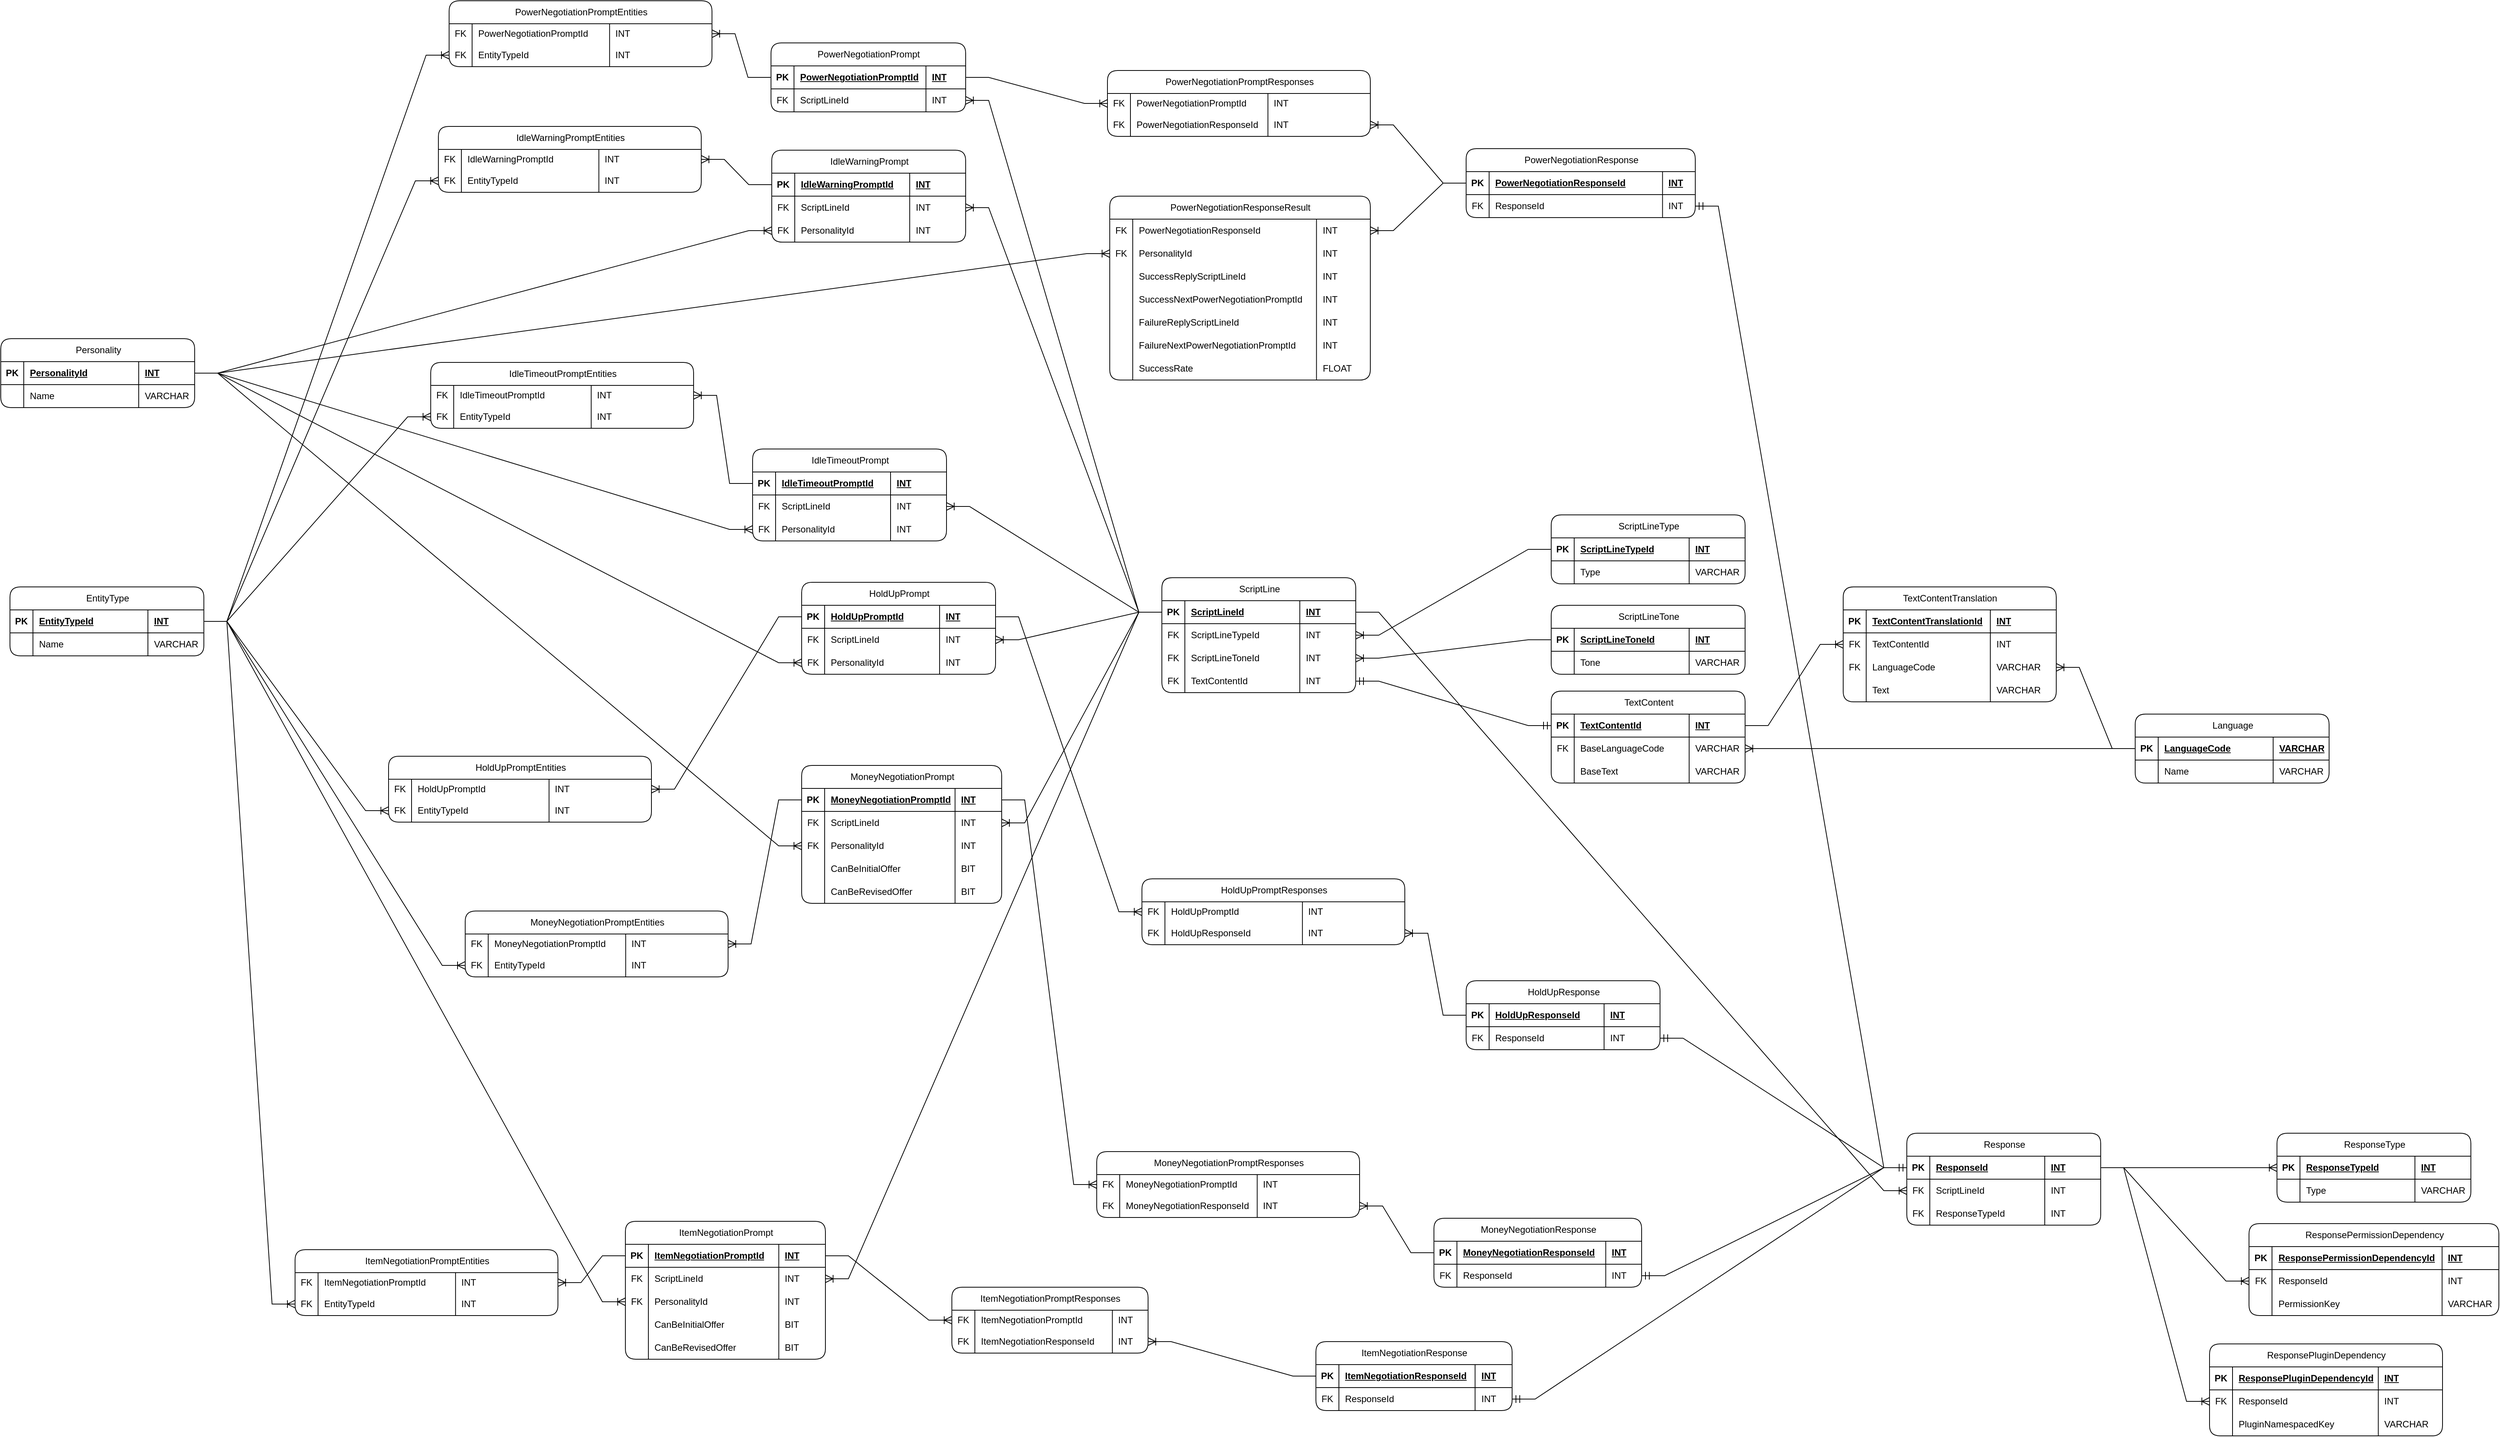 <mxfile version="24.7.17">
  <diagram name="Page-1" id="B8acHFmCraTAQUAFy0U6">
    <mxGraphModel dx="5914" dy="5574" grid="0" gridSize="10" guides="1" tooltips="1" connect="1" arrows="1" fold="1" page="1" pageScale="1" pageWidth="1920" pageHeight="1080" math="0" shadow="0">
      <root>
        <mxCell id="0" />
        <mxCell id="1" parent="0" />
        <mxCell id="tnLZgi8KTHiq5tSxitiM-26" value="&lt;span style=&quot;font-weight: 400; text-wrap: wrap;&quot;&gt;HoldUpPrompt&lt;/span&gt;" style="shape=table;startSize=30;container=1;collapsible=1;childLayout=tableLayout;fixedRows=1;rowLines=0;fontStyle=1;align=center;resizeLast=1;html=1;rounded=1;" parent="1" vertex="1">
          <mxGeometry x="-2707" y="-3457" width="253" height="120" as="geometry" />
        </mxCell>
        <mxCell id="tnLZgi8KTHiq5tSxitiM-27" value="" style="shape=tableRow;horizontal=0;startSize=0;swimlaneHead=0;swimlaneBody=0;fillColor=none;collapsible=0;dropTarget=0;points=[[0,0.5],[1,0.5]];portConstraint=eastwest;top=0;left=0;right=0;bottom=1;" parent="tnLZgi8KTHiq5tSxitiM-26" vertex="1">
          <mxGeometry y="30" width="253" height="30" as="geometry" />
        </mxCell>
        <mxCell id="tnLZgi8KTHiq5tSxitiM-28" value="PK" style="shape=partialRectangle;connectable=0;fillColor=none;top=0;left=0;bottom=0;right=0;fontStyle=1;overflow=hidden;whiteSpace=wrap;html=1;" parent="tnLZgi8KTHiq5tSxitiM-27" vertex="1">
          <mxGeometry width="30" height="30" as="geometry">
            <mxRectangle width="30" height="30" as="alternateBounds" />
          </mxGeometry>
        </mxCell>
        <mxCell id="tnLZgi8KTHiq5tSxitiM-29" value="HoldUpPromptId" style="shape=partialRectangle;connectable=0;fillColor=none;top=0;left=0;bottom=0;right=0;align=left;spacingLeft=6;fontStyle=5;overflow=hidden;whiteSpace=wrap;html=1;" parent="tnLZgi8KTHiq5tSxitiM-27" vertex="1">
          <mxGeometry x="30" width="150" height="30" as="geometry">
            <mxRectangle width="150" height="30" as="alternateBounds" />
          </mxGeometry>
        </mxCell>
        <mxCell id="tnLZgi8KTHiq5tSxitiM-30" value="INT" style="shape=partialRectangle;connectable=0;fillColor=none;top=0;left=0;bottom=0;right=0;align=left;spacingLeft=6;fontStyle=5;overflow=hidden;whiteSpace=wrap;html=1;" parent="tnLZgi8KTHiq5tSxitiM-27" vertex="1">
          <mxGeometry x="180" width="73" height="30" as="geometry">
            <mxRectangle width="73" height="30" as="alternateBounds" />
          </mxGeometry>
        </mxCell>
        <mxCell id="tnLZgi8KTHiq5tSxitiM-31" value="" style="shape=tableRow;horizontal=0;startSize=0;swimlaneHead=0;swimlaneBody=0;fillColor=none;collapsible=0;dropTarget=0;points=[[0,0.5],[1,0.5]];portConstraint=eastwest;top=0;left=0;right=0;bottom=0;" parent="tnLZgi8KTHiq5tSxitiM-26" vertex="1">
          <mxGeometry y="60" width="253" height="30" as="geometry" />
        </mxCell>
        <mxCell id="tnLZgi8KTHiq5tSxitiM-32" value="FK" style="shape=partialRectangle;connectable=0;fillColor=none;top=0;left=0;bottom=0;right=0;editable=1;overflow=hidden;whiteSpace=wrap;html=1;" parent="tnLZgi8KTHiq5tSxitiM-31" vertex="1">
          <mxGeometry width="30" height="30" as="geometry">
            <mxRectangle width="30" height="30" as="alternateBounds" />
          </mxGeometry>
        </mxCell>
        <mxCell id="tnLZgi8KTHiq5tSxitiM-33" value="ScriptLineId" style="shape=partialRectangle;connectable=0;fillColor=none;top=0;left=0;bottom=0;right=0;align=left;spacingLeft=6;overflow=hidden;whiteSpace=wrap;html=1;" parent="tnLZgi8KTHiq5tSxitiM-31" vertex="1">
          <mxGeometry x="30" width="150" height="30" as="geometry">
            <mxRectangle width="150" height="30" as="alternateBounds" />
          </mxGeometry>
        </mxCell>
        <mxCell id="tnLZgi8KTHiq5tSxitiM-34" value="INT" style="shape=partialRectangle;connectable=0;fillColor=none;top=0;left=0;bottom=0;right=0;align=left;spacingLeft=6;overflow=hidden;whiteSpace=wrap;html=1;" parent="tnLZgi8KTHiq5tSxitiM-31" vertex="1">
          <mxGeometry x="180" width="73" height="30" as="geometry">
            <mxRectangle width="73" height="30" as="alternateBounds" />
          </mxGeometry>
        </mxCell>
        <mxCell id="tnLZgi8KTHiq5tSxitiM-39" style="shape=tableRow;horizontal=0;startSize=0;swimlaneHead=0;swimlaneBody=0;fillColor=none;collapsible=0;dropTarget=0;points=[[0,0.5],[1,0.5]];portConstraint=eastwest;top=0;left=0;right=0;bottom=0;" parent="tnLZgi8KTHiq5tSxitiM-26" vertex="1">
          <mxGeometry y="90" width="253" height="30" as="geometry" />
        </mxCell>
        <mxCell id="tnLZgi8KTHiq5tSxitiM-40" value="FK" style="shape=partialRectangle;connectable=0;fillColor=none;top=0;left=0;bottom=0;right=0;editable=1;overflow=hidden;whiteSpace=wrap;html=1;" parent="tnLZgi8KTHiq5tSxitiM-39" vertex="1">
          <mxGeometry width="30" height="30" as="geometry">
            <mxRectangle width="30" height="30" as="alternateBounds" />
          </mxGeometry>
        </mxCell>
        <mxCell id="tnLZgi8KTHiq5tSxitiM-41" value="PersonalityId" style="shape=partialRectangle;connectable=0;fillColor=none;top=0;left=0;bottom=0;right=0;align=left;spacingLeft=6;overflow=hidden;whiteSpace=wrap;html=1;" parent="tnLZgi8KTHiq5tSxitiM-39" vertex="1">
          <mxGeometry x="30" width="150" height="30" as="geometry">
            <mxRectangle width="150" height="30" as="alternateBounds" />
          </mxGeometry>
        </mxCell>
        <mxCell id="tnLZgi8KTHiq5tSxitiM-42" value="INT" style="shape=partialRectangle;connectable=0;fillColor=none;top=0;left=0;bottom=0;right=0;align=left;spacingLeft=6;overflow=hidden;whiteSpace=wrap;html=1;" parent="tnLZgi8KTHiq5tSxitiM-39" vertex="1">
          <mxGeometry x="180" width="73" height="30" as="geometry">
            <mxRectangle width="73" height="30" as="alternateBounds" />
          </mxGeometry>
        </mxCell>
        <mxCell id="tnLZgi8KTHiq5tSxitiM-129" value="&lt;span style=&quot;font-weight: 400; text-wrap: wrap;&quot;&gt;MoneyNegotiationPrompt&lt;/span&gt;" style="shape=table;startSize=30;container=1;collapsible=1;childLayout=tableLayout;fixedRows=1;rowLines=0;fontStyle=1;align=center;resizeLast=1;html=1;rounded=1;" parent="1" vertex="1">
          <mxGeometry x="-2707" y="-3218" width="261" height="180" as="geometry" />
        </mxCell>
        <mxCell id="tnLZgi8KTHiq5tSxitiM-130" value="" style="shape=tableRow;horizontal=0;startSize=0;swimlaneHead=0;swimlaneBody=0;fillColor=none;collapsible=0;dropTarget=0;points=[[0,0.5],[1,0.5]];portConstraint=eastwest;top=0;left=0;right=0;bottom=1;" parent="tnLZgi8KTHiq5tSxitiM-129" vertex="1">
          <mxGeometry y="30" width="261" height="30" as="geometry" />
        </mxCell>
        <mxCell id="tnLZgi8KTHiq5tSxitiM-131" value="PK" style="shape=partialRectangle;connectable=0;fillColor=none;top=0;left=0;bottom=0;right=0;fontStyle=1;overflow=hidden;whiteSpace=wrap;html=1;" parent="tnLZgi8KTHiq5tSxitiM-130" vertex="1">
          <mxGeometry width="30" height="30" as="geometry">
            <mxRectangle width="30" height="30" as="alternateBounds" />
          </mxGeometry>
        </mxCell>
        <mxCell id="tnLZgi8KTHiq5tSxitiM-132" value="MoneyNegotiationPromptId" style="shape=partialRectangle;connectable=0;fillColor=none;top=0;left=0;bottom=0;right=0;align=left;spacingLeft=6;fontStyle=5;overflow=hidden;whiteSpace=wrap;html=1;" parent="tnLZgi8KTHiq5tSxitiM-130" vertex="1">
          <mxGeometry x="30" width="170.172" height="30" as="geometry">
            <mxRectangle width="170.172" height="30" as="alternateBounds" />
          </mxGeometry>
        </mxCell>
        <mxCell id="tnLZgi8KTHiq5tSxitiM-133" value="INT" style="shape=partialRectangle;connectable=0;fillColor=none;top=0;left=0;bottom=0;right=0;align=left;spacingLeft=6;fontStyle=5;overflow=hidden;whiteSpace=wrap;html=1;" parent="tnLZgi8KTHiq5tSxitiM-130" vertex="1">
          <mxGeometry x="200.172" width="60.828" height="30" as="geometry">
            <mxRectangle width="60.828" height="30" as="alternateBounds" />
          </mxGeometry>
        </mxCell>
        <mxCell id="tnLZgi8KTHiq5tSxitiM-138" value="" style="shape=tableRow;horizontal=0;startSize=0;swimlaneHead=0;swimlaneBody=0;fillColor=none;collapsible=0;dropTarget=0;points=[[0,0.5],[1,0.5]];portConstraint=eastwest;top=0;left=0;right=0;bottom=0;" parent="tnLZgi8KTHiq5tSxitiM-129" vertex="1">
          <mxGeometry y="60" width="261" height="30" as="geometry" />
        </mxCell>
        <mxCell id="tnLZgi8KTHiq5tSxitiM-139" value="FK" style="shape=partialRectangle;connectable=0;fillColor=none;top=0;left=0;bottom=0;right=0;editable=1;overflow=hidden;whiteSpace=wrap;html=1;" parent="tnLZgi8KTHiq5tSxitiM-138" vertex="1">
          <mxGeometry width="30" height="30" as="geometry">
            <mxRectangle width="30" height="30" as="alternateBounds" />
          </mxGeometry>
        </mxCell>
        <mxCell id="tnLZgi8KTHiq5tSxitiM-140" value="ScriptLineId" style="shape=partialRectangle;connectable=0;fillColor=none;top=0;left=0;bottom=0;right=0;align=left;spacingLeft=6;overflow=hidden;whiteSpace=wrap;html=1;" parent="tnLZgi8KTHiq5tSxitiM-138" vertex="1">
          <mxGeometry x="30" width="170.172" height="30" as="geometry">
            <mxRectangle width="170.172" height="30" as="alternateBounds" />
          </mxGeometry>
        </mxCell>
        <mxCell id="tnLZgi8KTHiq5tSxitiM-141" value="INT" style="shape=partialRectangle;connectable=0;fillColor=none;top=0;left=0;bottom=0;right=0;align=left;spacingLeft=6;overflow=hidden;whiteSpace=wrap;html=1;" parent="tnLZgi8KTHiq5tSxitiM-138" vertex="1">
          <mxGeometry x="200.172" width="60.828" height="30" as="geometry">
            <mxRectangle width="60.828" height="30" as="alternateBounds" />
          </mxGeometry>
        </mxCell>
        <mxCell id="tnLZgi8KTHiq5tSxitiM-142" style="shape=tableRow;horizontal=0;startSize=0;swimlaneHead=0;swimlaneBody=0;fillColor=none;collapsible=0;dropTarget=0;points=[[0,0.5],[1,0.5]];portConstraint=eastwest;top=0;left=0;right=0;bottom=0;" parent="tnLZgi8KTHiq5tSxitiM-129" vertex="1">
          <mxGeometry y="90" width="261" height="30" as="geometry" />
        </mxCell>
        <mxCell id="tnLZgi8KTHiq5tSxitiM-143" value="FK" style="shape=partialRectangle;connectable=0;fillColor=none;top=0;left=0;bottom=0;right=0;editable=1;overflow=hidden;whiteSpace=wrap;html=1;" parent="tnLZgi8KTHiq5tSxitiM-142" vertex="1">
          <mxGeometry width="30" height="30" as="geometry">
            <mxRectangle width="30" height="30" as="alternateBounds" />
          </mxGeometry>
        </mxCell>
        <mxCell id="tnLZgi8KTHiq5tSxitiM-144" value="PersonalityId" style="shape=partialRectangle;connectable=0;fillColor=none;top=0;left=0;bottom=0;right=0;align=left;spacingLeft=6;overflow=hidden;whiteSpace=wrap;html=1;" parent="tnLZgi8KTHiq5tSxitiM-142" vertex="1">
          <mxGeometry x="30" width="170.172" height="30" as="geometry">
            <mxRectangle width="170.172" height="30" as="alternateBounds" />
          </mxGeometry>
        </mxCell>
        <mxCell id="tnLZgi8KTHiq5tSxitiM-145" value="INT" style="shape=partialRectangle;connectable=0;fillColor=none;top=0;left=0;bottom=0;right=0;align=left;spacingLeft=6;overflow=hidden;whiteSpace=wrap;html=1;" parent="tnLZgi8KTHiq5tSxitiM-142" vertex="1">
          <mxGeometry x="200.172" width="60.828" height="30" as="geometry">
            <mxRectangle width="60.828" height="30" as="alternateBounds" />
          </mxGeometry>
        </mxCell>
        <mxCell id="tnLZgi8KTHiq5tSxitiM-150" style="shape=tableRow;horizontal=0;startSize=0;swimlaneHead=0;swimlaneBody=0;fillColor=none;collapsible=0;dropTarget=0;points=[[0,0.5],[1,0.5]];portConstraint=eastwest;top=0;left=0;right=0;bottom=0;" parent="tnLZgi8KTHiq5tSxitiM-129" vertex="1">
          <mxGeometry y="120" width="261" height="30" as="geometry" />
        </mxCell>
        <mxCell id="tnLZgi8KTHiq5tSxitiM-151" style="shape=partialRectangle;connectable=0;fillColor=none;top=0;left=0;bottom=0;right=0;editable=1;overflow=hidden;whiteSpace=wrap;html=1;" parent="tnLZgi8KTHiq5tSxitiM-150" vertex="1">
          <mxGeometry width="30" height="30" as="geometry">
            <mxRectangle width="30" height="30" as="alternateBounds" />
          </mxGeometry>
        </mxCell>
        <mxCell id="tnLZgi8KTHiq5tSxitiM-152" value="CanBeInitialOffer" style="shape=partialRectangle;connectable=0;fillColor=none;top=0;left=0;bottom=0;right=0;align=left;spacingLeft=6;overflow=hidden;whiteSpace=wrap;html=1;" parent="tnLZgi8KTHiq5tSxitiM-150" vertex="1">
          <mxGeometry x="30" width="170.172" height="30" as="geometry">
            <mxRectangle width="170.172" height="30" as="alternateBounds" />
          </mxGeometry>
        </mxCell>
        <mxCell id="tnLZgi8KTHiq5tSxitiM-153" value="BIT" style="shape=partialRectangle;connectable=0;fillColor=none;top=0;left=0;bottom=0;right=0;align=left;spacingLeft=6;overflow=hidden;whiteSpace=wrap;html=1;" parent="tnLZgi8KTHiq5tSxitiM-150" vertex="1">
          <mxGeometry x="200.172" width="60.828" height="30" as="geometry">
            <mxRectangle width="60.828" height="30" as="alternateBounds" />
          </mxGeometry>
        </mxCell>
        <mxCell id="tnLZgi8KTHiq5tSxitiM-146" style="shape=tableRow;horizontal=0;startSize=0;swimlaneHead=0;swimlaneBody=0;fillColor=none;collapsible=0;dropTarget=0;points=[[0,0.5],[1,0.5]];portConstraint=eastwest;top=0;left=0;right=0;bottom=0;" parent="tnLZgi8KTHiq5tSxitiM-129" vertex="1">
          <mxGeometry y="150" width="261" height="30" as="geometry" />
        </mxCell>
        <mxCell id="tnLZgi8KTHiq5tSxitiM-147" style="shape=partialRectangle;connectable=0;fillColor=none;top=0;left=0;bottom=0;right=0;editable=1;overflow=hidden;whiteSpace=wrap;html=1;" parent="tnLZgi8KTHiq5tSxitiM-146" vertex="1">
          <mxGeometry width="30" height="30" as="geometry">
            <mxRectangle width="30" height="30" as="alternateBounds" />
          </mxGeometry>
        </mxCell>
        <mxCell id="tnLZgi8KTHiq5tSxitiM-148" value="CanBeRevisedOffer" style="shape=partialRectangle;connectable=0;fillColor=none;top=0;left=0;bottom=0;right=0;align=left;spacingLeft=6;overflow=hidden;whiteSpace=wrap;html=1;" parent="tnLZgi8KTHiq5tSxitiM-146" vertex="1">
          <mxGeometry x="30" width="170.172" height="30" as="geometry">
            <mxRectangle width="170.172" height="30" as="alternateBounds" />
          </mxGeometry>
        </mxCell>
        <mxCell id="tnLZgi8KTHiq5tSxitiM-149" value="BIT" style="shape=partialRectangle;connectable=0;fillColor=none;top=0;left=0;bottom=0;right=0;align=left;spacingLeft=6;overflow=hidden;whiteSpace=wrap;html=1;" parent="tnLZgi8KTHiq5tSxitiM-146" vertex="1">
          <mxGeometry x="200.172" width="60.828" height="30" as="geometry">
            <mxRectangle width="60.828" height="30" as="alternateBounds" />
          </mxGeometry>
        </mxCell>
        <mxCell id="tnLZgi8KTHiq5tSxitiM-154" value="&lt;span style=&quot;font-weight: 400; text-wrap: wrap;&quot;&gt;MoneyNegotiation&lt;/span&gt;&lt;span style=&quot;font-weight: 400; text-wrap: wrap; background-color: initial;&quot;&gt;Response&lt;/span&gt;" style="shape=table;startSize=30;container=1;collapsible=1;childLayout=tableLayout;fixedRows=1;rowLines=0;fontStyle=1;align=center;resizeLast=1;html=1;rounded=1;" parent="1" vertex="1">
          <mxGeometry x="-1882" y="-2627" width="271" height="90" as="geometry" />
        </mxCell>
        <mxCell id="tnLZgi8KTHiq5tSxitiM-155" value="" style="shape=tableRow;horizontal=0;startSize=0;swimlaneHead=0;swimlaneBody=0;fillColor=none;collapsible=0;dropTarget=0;points=[[0,0.5],[1,0.5]];portConstraint=eastwest;top=0;left=0;right=0;bottom=1;" parent="tnLZgi8KTHiq5tSxitiM-154" vertex="1">
          <mxGeometry y="30" width="271" height="30" as="geometry" />
        </mxCell>
        <mxCell id="tnLZgi8KTHiq5tSxitiM-156" value="PK" style="shape=partialRectangle;connectable=0;fillColor=none;top=0;left=0;bottom=0;right=0;fontStyle=1;overflow=hidden;whiteSpace=wrap;html=1;" parent="tnLZgi8KTHiq5tSxitiM-155" vertex="1">
          <mxGeometry width="30" height="30" as="geometry">
            <mxRectangle width="30" height="30" as="alternateBounds" />
          </mxGeometry>
        </mxCell>
        <mxCell id="tnLZgi8KTHiq5tSxitiM-157" value="MoneyNegotiationResponseId" style="shape=partialRectangle;connectable=0;fillColor=none;top=0;left=0;bottom=0;right=0;align=left;spacingLeft=6;fontStyle=5;overflow=hidden;whiteSpace=wrap;html=1;" parent="tnLZgi8KTHiq5tSxitiM-155" vertex="1">
          <mxGeometry x="30" width="194.188" height="30" as="geometry">
            <mxRectangle width="194.188" height="30" as="alternateBounds" />
          </mxGeometry>
        </mxCell>
        <mxCell id="tnLZgi8KTHiq5tSxitiM-158" value="INT" style="shape=partialRectangle;connectable=0;fillColor=none;top=0;left=0;bottom=0;right=0;align=left;spacingLeft=6;fontStyle=5;overflow=hidden;whiteSpace=wrap;html=1;" parent="tnLZgi8KTHiq5tSxitiM-155" vertex="1">
          <mxGeometry x="224.188" width="46.812" height="30" as="geometry">
            <mxRectangle width="46.812" height="30" as="alternateBounds" />
          </mxGeometry>
        </mxCell>
        <mxCell id="tnLZgi8KTHiq5tSxitiM-163" style="shape=tableRow;horizontal=0;startSize=0;swimlaneHead=0;swimlaneBody=0;fillColor=none;collapsible=0;dropTarget=0;points=[[0,0.5],[1,0.5]];portConstraint=eastwest;top=0;left=0;right=0;bottom=0;" parent="tnLZgi8KTHiq5tSxitiM-154" vertex="1">
          <mxGeometry y="60" width="271" height="30" as="geometry" />
        </mxCell>
        <mxCell id="tnLZgi8KTHiq5tSxitiM-164" value="FK" style="shape=partialRectangle;connectable=0;fillColor=none;top=0;left=0;bottom=0;right=0;editable=1;overflow=hidden;whiteSpace=wrap;html=1;" parent="tnLZgi8KTHiq5tSxitiM-163" vertex="1">
          <mxGeometry width="30" height="30" as="geometry">
            <mxRectangle width="30" height="30" as="alternateBounds" />
          </mxGeometry>
        </mxCell>
        <mxCell id="tnLZgi8KTHiq5tSxitiM-165" value="ResponseId" style="shape=partialRectangle;connectable=0;fillColor=none;top=0;left=0;bottom=0;right=0;align=left;spacingLeft=6;overflow=hidden;whiteSpace=wrap;html=1;" parent="tnLZgi8KTHiq5tSxitiM-163" vertex="1">
          <mxGeometry x="30" width="194.188" height="30" as="geometry">
            <mxRectangle width="194.188" height="30" as="alternateBounds" />
          </mxGeometry>
        </mxCell>
        <mxCell id="tnLZgi8KTHiq5tSxitiM-166" value="INT" style="shape=partialRectangle;connectable=0;fillColor=none;top=0;left=0;bottom=0;right=0;align=left;spacingLeft=6;overflow=hidden;whiteSpace=wrap;html=1;" parent="tnLZgi8KTHiq5tSxitiM-163" vertex="1">
          <mxGeometry x="224.188" width="46.812" height="30" as="geometry">
            <mxRectangle width="46.812" height="30" as="alternateBounds" />
          </mxGeometry>
        </mxCell>
        <mxCell id="tnLZgi8KTHiq5tSxitiM-171" value="&lt;span style=&quot;font-weight: 400; text-wrap: wrap;&quot;&gt;MoneyNegotiationPromptResponses&lt;/span&gt;" style="shape=table;startSize=30;container=1;collapsible=1;childLayout=tableLayout;fixedRows=1;rowLines=0;fontStyle=1;align=center;resizeLast=1;html=1;rounded=1;" parent="1" vertex="1">
          <mxGeometry x="-2322" y="-2714" width="343" height="86" as="geometry" />
        </mxCell>
        <mxCell id="tnLZgi8KTHiq5tSxitiM-176" value="" style="shape=tableRow;horizontal=0;startSize=0;swimlaneHead=0;swimlaneBody=0;fillColor=none;collapsible=0;dropTarget=0;points=[[0,0.5],[1,0.5]];portConstraint=eastwest;top=0;left=0;right=0;bottom=0;" parent="tnLZgi8KTHiq5tSxitiM-171" vertex="1">
          <mxGeometry y="30" width="343" height="26" as="geometry" />
        </mxCell>
        <mxCell id="tnLZgi8KTHiq5tSxitiM-177" value="FK" style="shape=partialRectangle;connectable=0;fillColor=none;top=0;left=0;bottom=0;right=0;editable=1;overflow=hidden;whiteSpace=wrap;html=1;" parent="tnLZgi8KTHiq5tSxitiM-176" vertex="1">
          <mxGeometry width="30" height="26" as="geometry">
            <mxRectangle width="30" height="26" as="alternateBounds" />
          </mxGeometry>
        </mxCell>
        <mxCell id="tnLZgi8KTHiq5tSxitiM-178" value="MoneyNegotiationPromptId" style="shape=partialRectangle;connectable=0;fillColor=none;top=0;left=0;bottom=0;right=0;align=left;spacingLeft=6;overflow=hidden;whiteSpace=wrap;html=1;" parent="tnLZgi8KTHiq5tSxitiM-176" vertex="1">
          <mxGeometry x="30" width="179.391" height="26" as="geometry">
            <mxRectangle width="179.391" height="26" as="alternateBounds" />
          </mxGeometry>
        </mxCell>
        <mxCell id="tnLZgi8KTHiq5tSxitiM-179" value="INT" style="shape=partialRectangle;connectable=0;fillColor=none;top=0;left=0;bottom=0;right=0;align=left;spacingLeft=6;overflow=hidden;whiteSpace=wrap;html=1;" parent="tnLZgi8KTHiq5tSxitiM-176" vertex="1">
          <mxGeometry x="209.391" width="133.609" height="26" as="geometry">
            <mxRectangle width="133.609" height="26" as="alternateBounds" />
          </mxGeometry>
        </mxCell>
        <mxCell id="tnLZgi8KTHiq5tSxitiM-180" style="shape=tableRow;horizontal=0;startSize=0;swimlaneHead=0;swimlaneBody=0;fillColor=none;collapsible=0;dropTarget=0;points=[[0,0.5],[1,0.5]];portConstraint=eastwest;top=0;left=0;right=0;bottom=0;" parent="tnLZgi8KTHiq5tSxitiM-171" vertex="1">
          <mxGeometry y="56" width="343" height="30" as="geometry" />
        </mxCell>
        <mxCell id="tnLZgi8KTHiq5tSxitiM-181" value="FK" style="shape=partialRectangle;connectable=0;fillColor=none;top=0;left=0;bottom=0;right=0;editable=1;overflow=hidden;whiteSpace=wrap;html=1;" parent="tnLZgi8KTHiq5tSxitiM-180" vertex="1">
          <mxGeometry width="30" height="30" as="geometry">
            <mxRectangle width="30" height="30" as="alternateBounds" />
          </mxGeometry>
        </mxCell>
        <mxCell id="tnLZgi8KTHiq5tSxitiM-182" value="MoneyNegotiationResponseId" style="shape=partialRectangle;connectable=0;fillColor=none;top=0;left=0;bottom=0;right=0;align=left;spacingLeft=6;overflow=hidden;whiteSpace=wrap;html=1;" parent="tnLZgi8KTHiq5tSxitiM-180" vertex="1">
          <mxGeometry x="30" width="179.391" height="30" as="geometry">
            <mxRectangle width="179.391" height="30" as="alternateBounds" />
          </mxGeometry>
        </mxCell>
        <mxCell id="tnLZgi8KTHiq5tSxitiM-183" value="INT" style="shape=partialRectangle;connectable=0;fillColor=none;top=0;left=0;bottom=0;right=0;align=left;spacingLeft=6;overflow=hidden;whiteSpace=wrap;html=1;" parent="tnLZgi8KTHiq5tSxitiM-180" vertex="1">
          <mxGeometry x="209.391" width="133.609" height="30" as="geometry">
            <mxRectangle width="133.609" height="30" as="alternateBounds" />
          </mxGeometry>
        </mxCell>
        <mxCell id="tnLZgi8KTHiq5tSxitiM-192" value="&lt;span style=&quot;font-weight: 400; text-wrap: wrap;&quot;&gt;MoneyNegotiationPromptEntities&lt;/span&gt;" style="shape=table;startSize=30;container=1;collapsible=1;childLayout=tableLayout;fixedRows=1;rowLines=0;fontStyle=1;align=center;resizeLast=1;html=1;rounded=1;" parent="1" vertex="1">
          <mxGeometry x="-3146" y="-3028" width="343" height="86" as="geometry" />
        </mxCell>
        <mxCell id="tnLZgi8KTHiq5tSxitiM-193" value="" style="shape=tableRow;horizontal=0;startSize=0;swimlaneHead=0;swimlaneBody=0;fillColor=none;collapsible=0;dropTarget=0;points=[[0,0.5],[1,0.5]];portConstraint=eastwest;top=0;left=0;right=0;bottom=0;" parent="tnLZgi8KTHiq5tSxitiM-192" vertex="1">
          <mxGeometry y="30" width="343" height="26" as="geometry" />
        </mxCell>
        <mxCell id="tnLZgi8KTHiq5tSxitiM-194" value="FK" style="shape=partialRectangle;connectable=0;fillColor=none;top=0;left=0;bottom=0;right=0;editable=1;overflow=hidden;whiteSpace=wrap;html=1;" parent="tnLZgi8KTHiq5tSxitiM-193" vertex="1">
          <mxGeometry width="30" height="26" as="geometry">
            <mxRectangle width="30" height="26" as="alternateBounds" />
          </mxGeometry>
        </mxCell>
        <mxCell id="tnLZgi8KTHiq5tSxitiM-195" value="MoneyNegotiationPromptId" style="shape=partialRectangle;connectable=0;fillColor=none;top=0;left=0;bottom=0;right=0;align=left;spacingLeft=6;overflow=hidden;whiteSpace=wrap;html=1;" parent="tnLZgi8KTHiq5tSxitiM-193" vertex="1">
          <mxGeometry x="30" width="179.391" height="26" as="geometry">
            <mxRectangle width="179.391" height="26" as="alternateBounds" />
          </mxGeometry>
        </mxCell>
        <mxCell id="tnLZgi8KTHiq5tSxitiM-196" value="INT" style="shape=partialRectangle;connectable=0;fillColor=none;top=0;left=0;bottom=0;right=0;align=left;spacingLeft=6;overflow=hidden;whiteSpace=wrap;html=1;" parent="tnLZgi8KTHiq5tSxitiM-193" vertex="1">
          <mxGeometry x="209.391" width="133.609" height="26" as="geometry">
            <mxRectangle width="133.609" height="26" as="alternateBounds" />
          </mxGeometry>
        </mxCell>
        <mxCell id="tnLZgi8KTHiq5tSxitiM-197" style="shape=tableRow;horizontal=0;startSize=0;swimlaneHead=0;swimlaneBody=0;fillColor=none;collapsible=0;dropTarget=0;points=[[0,0.5],[1,0.5]];portConstraint=eastwest;top=0;left=0;right=0;bottom=0;" parent="tnLZgi8KTHiq5tSxitiM-192" vertex="1">
          <mxGeometry y="56" width="343" height="30" as="geometry" />
        </mxCell>
        <mxCell id="tnLZgi8KTHiq5tSxitiM-198" value="FK" style="shape=partialRectangle;connectable=0;fillColor=none;top=0;left=0;bottom=0;right=0;editable=1;overflow=hidden;whiteSpace=wrap;html=1;" parent="tnLZgi8KTHiq5tSxitiM-197" vertex="1">
          <mxGeometry width="30" height="30" as="geometry">
            <mxRectangle width="30" height="30" as="alternateBounds" />
          </mxGeometry>
        </mxCell>
        <mxCell id="tnLZgi8KTHiq5tSxitiM-199" value="EntityTypeId" style="shape=partialRectangle;connectable=0;fillColor=none;top=0;left=0;bottom=0;right=0;align=left;spacingLeft=6;overflow=hidden;whiteSpace=wrap;html=1;" parent="tnLZgi8KTHiq5tSxitiM-197" vertex="1">
          <mxGeometry x="30" width="179.391" height="30" as="geometry">
            <mxRectangle width="179.391" height="30" as="alternateBounds" />
          </mxGeometry>
        </mxCell>
        <mxCell id="tnLZgi8KTHiq5tSxitiM-200" value="INT" style="shape=partialRectangle;connectable=0;fillColor=none;top=0;left=0;bottom=0;right=0;align=left;spacingLeft=6;overflow=hidden;whiteSpace=wrap;html=1;" parent="tnLZgi8KTHiq5tSxitiM-197" vertex="1">
          <mxGeometry x="209.391" width="133.609" height="30" as="geometry">
            <mxRectangle width="133.609" height="30" as="alternateBounds" />
          </mxGeometry>
        </mxCell>
        <mxCell id="tnLZgi8KTHiq5tSxitiM-201" value="" style="edgeStyle=entityRelationEdgeStyle;fontSize=12;html=1;endArrow=ERoneToMany;rounded=0;startSize=8;endSize=8;exitX=0;exitY=0.5;exitDx=0;exitDy=0;entryX=1;entryY=0.5;entryDx=0;entryDy=0;" parent="1" source="tnLZgi8KTHiq5tSxitiM-155" target="tnLZgi8KTHiq5tSxitiM-180" edge="1">
          <mxGeometry width="100" height="100" relative="1" as="geometry">
            <mxPoint x="-2515" y="-2214" as="sourcePoint" />
            <mxPoint x="-2169" y="-2135" as="targetPoint" />
          </mxGeometry>
        </mxCell>
        <mxCell id="tnLZgi8KTHiq5tSxitiM-202" value="" style="edgeStyle=entityRelationEdgeStyle;fontSize=12;html=1;endArrow=ERoneToMany;rounded=0;startSize=8;endSize=8;exitX=1;exitY=0.5;exitDx=0;exitDy=0;entryX=0;entryY=0.5;entryDx=0;entryDy=0;" parent="1" source="tnLZgi8KTHiq5tSxitiM-130" target="tnLZgi8KTHiq5tSxitiM-176" edge="1">
          <mxGeometry width="100" height="100" relative="1" as="geometry">
            <mxPoint x="-1875" y="-2210" as="sourcePoint" />
            <mxPoint x="-2005" y="-2134" as="targetPoint" />
          </mxGeometry>
        </mxCell>
        <mxCell id="tnLZgi8KTHiq5tSxitiM-203" value="" style="edgeStyle=entityRelationEdgeStyle;fontSize=12;html=1;endArrow=ERoneToMany;rounded=0;startSize=8;endSize=8;exitX=0;exitY=0.5;exitDx=0;exitDy=0;entryX=1;entryY=0.5;entryDx=0;entryDy=0;" parent="1" source="tnLZgi8KTHiq5tSxitiM-130" target="tnLZgi8KTHiq5tSxitiM-193" edge="1">
          <mxGeometry width="100" height="100" relative="1" as="geometry">
            <mxPoint x="-2808" y="-2661" as="sourcePoint" />
            <mxPoint x="-2698" y="-2616" as="targetPoint" />
          </mxGeometry>
        </mxCell>
        <mxCell id="tnLZgi8KTHiq5tSxitiM-204" value="&lt;span style=&quot;font-weight: 400; text-wrap: wrap;&quot;&gt;HoldUp&lt;/span&gt;&lt;span style=&quot;font-weight: 400; text-wrap: wrap; background-color: initial;&quot;&gt;PromptEntities&lt;/span&gt;" style="shape=table;startSize=30;container=1;collapsible=1;childLayout=tableLayout;fixedRows=1;rowLines=0;fontStyle=1;align=center;resizeLast=1;html=1;rounded=1;" parent="1" vertex="1">
          <mxGeometry x="-3246" y="-3230" width="343" height="86" as="geometry" />
        </mxCell>
        <mxCell id="tnLZgi8KTHiq5tSxitiM-205" value="" style="shape=tableRow;horizontal=0;startSize=0;swimlaneHead=0;swimlaneBody=0;fillColor=none;collapsible=0;dropTarget=0;points=[[0,0.5],[1,0.5]];portConstraint=eastwest;top=0;left=0;right=0;bottom=0;" parent="tnLZgi8KTHiq5tSxitiM-204" vertex="1">
          <mxGeometry y="30" width="343" height="26" as="geometry" />
        </mxCell>
        <mxCell id="tnLZgi8KTHiq5tSxitiM-206" value="FK" style="shape=partialRectangle;connectable=0;fillColor=none;top=0;left=0;bottom=0;right=0;editable=1;overflow=hidden;whiteSpace=wrap;html=1;" parent="tnLZgi8KTHiq5tSxitiM-205" vertex="1">
          <mxGeometry width="30" height="26" as="geometry">
            <mxRectangle width="30" height="26" as="alternateBounds" />
          </mxGeometry>
        </mxCell>
        <mxCell id="tnLZgi8KTHiq5tSxitiM-207" value="HoldUpPromptId" style="shape=partialRectangle;connectable=0;fillColor=none;top=0;left=0;bottom=0;right=0;align=left;spacingLeft=6;overflow=hidden;whiteSpace=wrap;html=1;" parent="tnLZgi8KTHiq5tSxitiM-205" vertex="1">
          <mxGeometry x="30" width="179.391" height="26" as="geometry">
            <mxRectangle width="179.391" height="26" as="alternateBounds" />
          </mxGeometry>
        </mxCell>
        <mxCell id="tnLZgi8KTHiq5tSxitiM-208" value="INT" style="shape=partialRectangle;connectable=0;fillColor=none;top=0;left=0;bottom=0;right=0;align=left;spacingLeft=6;overflow=hidden;whiteSpace=wrap;html=1;" parent="tnLZgi8KTHiq5tSxitiM-205" vertex="1">
          <mxGeometry x="209.391" width="133.609" height="26" as="geometry">
            <mxRectangle width="133.609" height="26" as="alternateBounds" />
          </mxGeometry>
        </mxCell>
        <mxCell id="tnLZgi8KTHiq5tSxitiM-209" style="shape=tableRow;horizontal=0;startSize=0;swimlaneHead=0;swimlaneBody=0;fillColor=none;collapsible=0;dropTarget=0;points=[[0,0.5],[1,0.5]];portConstraint=eastwest;top=0;left=0;right=0;bottom=0;" parent="tnLZgi8KTHiq5tSxitiM-204" vertex="1">
          <mxGeometry y="56" width="343" height="30" as="geometry" />
        </mxCell>
        <mxCell id="tnLZgi8KTHiq5tSxitiM-210" value="FK" style="shape=partialRectangle;connectable=0;fillColor=none;top=0;left=0;bottom=0;right=0;editable=1;overflow=hidden;whiteSpace=wrap;html=1;" parent="tnLZgi8KTHiq5tSxitiM-209" vertex="1">
          <mxGeometry width="30" height="30" as="geometry">
            <mxRectangle width="30" height="30" as="alternateBounds" />
          </mxGeometry>
        </mxCell>
        <mxCell id="tnLZgi8KTHiq5tSxitiM-211" value="EntityTypeId" style="shape=partialRectangle;connectable=0;fillColor=none;top=0;left=0;bottom=0;right=0;align=left;spacingLeft=6;overflow=hidden;whiteSpace=wrap;html=1;" parent="tnLZgi8KTHiq5tSxitiM-209" vertex="1">
          <mxGeometry x="30" width="179.391" height="30" as="geometry">
            <mxRectangle width="179.391" height="30" as="alternateBounds" />
          </mxGeometry>
        </mxCell>
        <mxCell id="tnLZgi8KTHiq5tSxitiM-212" value="INT" style="shape=partialRectangle;connectable=0;fillColor=none;top=0;left=0;bottom=0;right=0;align=left;spacingLeft=6;overflow=hidden;whiteSpace=wrap;html=1;" parent="tnLZgi8KTHiq5tSxitiM-209" vertex="1">
          <mxGeometry x="209.391" width="133.609" height="30" as="geometry">
            <mxRectangle width="133.609" height="30" as="alternateBounds" />
          </mxGeometry>
        </mxCell>
        <mxCell id="tnLZgi8KTHiq5tSxitiM-213" value="&lt;span style=&quot;font-weight: 400; text-wrap: wrap;&quot;&gt;HoldUpPromptResponses&lt;/span&gt;" style="shape=table;startSize=30;container=1;collapsible=1;childLayout=tableLayout;fixedRows=1;rowLines=0;fontStyle=1;align=center;resizeLast=1;html=1;rounded=1;" parent="1" vertex="1">
          <mxGeometry x="-2263" y="-3070" width="343" height="86" as="geometry" />
        </mxCell>
        <mxCell id="tnLZgi8KTHiq5tSxitiM-214" value="" style="shape=tableRow;horizontal=0;startSize=0;swimlaneHead=0;swimlaneBody=0;fillColor=none;collapsible=0;dropTarget=0;points=[[0,0.5],[1,0.5]];portConstraint=eastwest;top=0;left=0;right=0;bottom=0;" parent="tnLZgi8KTHiq5tSxitiM-213" vertex="1">
          <mxGeometry y="30" width="343" height="26" as="geometry" />
        </mxCell>
        <mxCell id="tnLZgi8KTHiq5tSxitiM-215" value="FK" style="shape=partialRectangle;connectable=0;fillColor=none;top=0;left=0;bottom=0;right=0;editable=1;overflow=hidden;whiteSpace=wrap;html=1;" parent="tnLZgi8KTHiq5tSxitiM-214" vertex="1">
          <mxGeometry width="30" height="26" as="geometry">
            <mxRectangle width="30" height="26" as="alternateBounds" />
          </mxGeometry>
        </mxCell>
        <mxCell id="tnLZgi8KTHiq5tSxitiM-216" value="HoldUpPromptId" style="shape=partialRectangle;connectable=0;fillColor=none;top=0;left=0;bottom=0;right=0;align=left;spacingLeft=6;overflow=hidden;whiteSpace=wrap;html=1;" parent="tnLZgi8KTHiq5tSxitiM-214" vertex="1">
          <mxGeometry x="30" width="179.391" height="26" as="geometry">
            <mxRectangle width="179.391" height="26" as="alternateBounds" />
          </mxGeometry>
        </mxCell>
        <mxCell id="tnLZgi8KTHiq5tSxitiM-217" value="INT" style="shape=partialRectangle;connectable=0;fillColor=none;top=0;left=0;bottom=0;right=0;align=left;spacingLeft=6;overflow=hidden;whiteSpace=wrap;html=1;" parent="tnLZgi8KTHiq5tSxitiM-214" vertex="1">
          <mxGeometry x="209.391" width="133.609" height="26" as="geometry">
            <mxRectangle width="133.609" height="26" as="alternateBounds" />
          </mxGeometry>
        </mxCell>
        <mxCell id="tnLZgi8KTHiq5tSxitiM-218" style="shape=tableRow;horizontal=0;startSize=0;swimlaneHead=0;swimlaneBody=0;fillColor=none;collapsible=0;dropTarget=0;points=[[0,0.5],[1,0.5]];portConstraint=eastwest;top=0;left=0;right=0;bottom=0;" parent="tnLZgi8KTHiq5tSxitiM-213" vertex="1">
          <mxGeometry y="56" width="343" height="30" as="geometry" />
        </mxCell>
        <mxCell id="tnLZgi8KTHiq5tSxitiM-219" value="FK" style="shape=partialRectangle;connectable=0;fillColor=none;top=0;left=0;bottom=0;right=0;editable=1;overflow=hidden;whiteSpace=wrap;html=1;" parent="tnLZgi8KTHiq5tSxitiM-218" vertex="1">
          <mxGeometry width="30" height="30" as="geometry">
            <mxRectangle width="30" height="30" as="alternateBounds" />
          </mxGeometry>
        </mxCell>
        <mxCell id="tnLZgi8KTHiq5tSxitiM-220" value="HoldUpResponseId" style="shape=partialRectangle;connectable=0;fillColor=none;top=0;left=0;bottom=0;right=0;align=left;spacingLeft=6;overflow=hidden;whiteSpace=wrap;html=1;" parent="tnLZgi8KTHiq5tSxitiM-218" vertex="1">
          <mxGeometry x="30" width="179.391" height="30" as="geometry">
            <mxRectangle width="179.391" height="30" as="alternateBounds" />
          </mxGeometry>
        </mxCell>
        <mxCell id="tnLZgi8KTHiq5tSxitiM-221" value="INT" style="shape=partialRectangle;connectable=0;fillColor=none;top=0;left=0;bottom=0;right=0;align=left;spacingLeft=6;overflow=hidden;whiteSpace=wrap;html=1;" parent="tnLZgi8KTHiq5tSxitiM-218" vertex="1">
          <mxGeometry x="209.391" width="133.609" height="30" as="geometry">
            <mxRectangle width="133.609" height="30" as="alternateBounds" />
          </mxGeometry>
        </mxCell>
        <mxCell id="tnLZgi8KTHiq5tSxitiM-222" value="&lt;span style=&quot;font-weight: 400; text-wrap: wrap;&quot;&gt;HoldUpResponse&lt;/span&gt;" style="shape=table;startSize=30;container=1;collapsible=1;childLayout=tableLayout;fixedRows=1;rowLines=0;fontStyle=1;align=center;resizeLast=1;html=1;rounded=1;" parent="1" vertex="1">
          <mxGeometry x="-1840" y="-2937" width="253" height="90" as="geometry" />
        </mxCell>
        <mxCell id="tnLZgi8KTHiq5tSxitiM-223" value="" style="shape=tableRow;horizontal=0;startSize=0;swimlaneHead=0;swimlaneBody=0;fillColor=none;collapsible=0;dropTarget=0;points=[[0,0.5],[1,0.5]];portConstraint=eastwest;top=0;left=0;right=0;bottom=1;" parent="tnLZgi8KTHiq5tSxitiM-222" vertex="1">
          <mxGeometry y="30" width="253" height="30" as="geometry" />
        </mxCell>
        <mxCell id="tnLZgi8KTHiq5tSxitiM-224" value="PK" style="shape=partialRectangle;connectable=0;fillColor=none;top=0;left=0;bottom=0;right=0;fontStyle=1;overflow=hidden;whiteSpace=wrap;html=1;" parent="tnLZgi8KTHiq5tSxitiM-223" vertex="1">
          <mxGeometry width="30" height="30" as="geometry">
            <mxRectangle width="30" height="30" as="alternateBounds" />
          </mxGeometry>
        </mxCell>
        <mxCell id="tnLZgi8KTHiq5tSxitiM-225" value="HoldUpResponseId" style="shape=partialRectangle;connectable=0;fillColor=none;top=0;left=0;bottom=0;right=0;align=left;spacingLeft=6;fontStyle=5;overflow=hidden;whiteSpace=wrap;html=1;" parent="tnLZgi8KTHiq5tSxitiM-223" vertex="1">
          <mxGeometry x="30" width="150" height="30" as="geometry">
            <mxRectangle width="150" height="30" as="alternateBounds" />
          </mxGeometry>
        </mxCell>
        <mxCell id="tnLZgi8KTHiq5tSxitiM-226" value="INT" style="shape=partialRectangle;connectable=0;fillColor=none;top=0;left=0;bottom=0;right=0;align=left;spacingLeft=6;fontStyle=5;overflow=hidden;whiteSpace=wrap;html=1;" parent="tnLZgi8KTHiq5tSxitiM-223" vertex="1">
          <mxGeometry x="180" width="73" height="30" as="geometry">
            <mxRectangle width="73" height="30" as="alternateBounds" />
          </mxGeometry>
        </mxCell>
        <mxCell id="tnLZgi8KTHiq5tSxitiM-231" style="shape=tableRow;horizontal=0;startSize=0;swimlaneHead=0;swimlaneBody=0;fillColor=none;collapsible=0;dropTarget=0;points=[[0,0.5],[1,0.5]];portConstraint=eastwest;top=0;left=0;right=0;bottom=0;" parent="tnLZgi8KTHiq5tSxitiM-222" vertex="1">
          <mxGeometry y="60" width="253" height="30" as="geometry" />
        </mxCell>
        <mxCell id="tnLZgi8KTHiq5tSxitiM-232" value="FK" style="shape=partialRectangle;connectable=0;fillColor=none;top=0;left=0;bottom=0;right=0;editable=1;overflow=hidden;whiteSpace=wrap;html=1;" parent="tnLZgi8KTHiq5tSxitiM-231" vertex="1">
          <mxGeometry width="30" height="30" as="geometry">
            <mxRectangle width="30" height="30" as="alternateBounds" />
          </mxGeometry>
        </mxCell>
        <mxCell id="tnLZgi8KTHiq5tSxitiM-233" value="ResponseId" style="shape=partialRectangle;connectable=0;fillColor=none;top=0;left=0;bottom=0;right=0;align=left;spacingLeft=6;overflow=hidden;whiteSpace=wrap;html=1;" parent="tnLZgi8KTHiq5tSxitiM-231" vertex="1">
          <mxGeometry x="30" width="150" height="30" as="geometry">
            <mxRectangle width="150" height="30" as="alternateBounds" />
          </mxGeometry>
        </mxCell>
        <mxCell id="tnLZgi8KTHiq5tSxitiM-234" value="INT" style="shape=partialRectangle;connectable=0;fillColor=none;top=0;left=0;bottom=0;right=0;align=left;spacingLeft=6;overflow=hidden;whiteSpace=wrap;html=1;" parent="tnLZgi8KTHiq5tSxitiM-231" vertex="1">
          <mxGeometry x="180" width="73" height="30" as="geometry">
            <mxRectangle width="73" height="30" as="alternateBounds" />
          </mxGeometry>
        </mxCell>
        <mxCell id="tnLZgi8KTHiq5tSxitiM-291" value="" style="edgeStyle=entityRelationEdgeStyle;fontSize=12;html=1;endArrow=ERoneToMany;rounded=0;startSize=8;endSize=8;exitX=0;exitY=0.5;exitDx=0;exitDy=0;entryX=1;entryY=0.5;entryDx=0;entryDy=0;" parent="1" source="tnLZgi8KTHiq5tSxitiM-27" target="tnLZgi8KTHiq5tSxitiM-205" edge="1">
          <mxGeometry width="100" height="100" relative="1" as="geometry">
            <mxPoint x="-2706" y="-2967" as="sourcePoint" />
            <mxPoint x="-2803" y="-3035" as="targetPoint" />
          </mxGeometry>
        </mxCell>
        <mxCell id="tnLZgi8KTHiq5tSxitiM-292" value="" style="edgeStyle=entityRelationEdgeStyle;fontSize=12;html=1;endArrow=ERoneToMany;rounded=0;startSize=8;endSize=8;exitX=1;exitY=0.5;exitDx=0;exitDy=0;entryX=0;entryY=0.5;entryDx=0;entryDy=0;" parent="1" source="tnLZgi8KTHiq5tSxitiM-27" target="tnLZgi8KTHiq5tSxitiM-214" edge="1">
          <mxGeometry width="100" height="100" relative="1" as="geometry">
            <mxPoint x="-2433" y="-3185" as="sourcePoint" />
            <mxPoint x="-2532" y="-3142" as="targetPoint" />
          </mxGeometry>
        </mxCell>
        <mxCell id="tnLZgi8KTHiq5tSxitiM-294" value="" style="edgeStyle=entityRelationEdgeStyle;fontSize=12;html=1;endArrow=ERoneToMany;rounded=0;startSize=8;endSize=8;entryX=1;entryY=0.5;entryDx=0;entryDy=0;exitX=0;exitY=0.5;exitDx=0;exitDy=0;" parent="1" source="tnLZgi8KTHiq5tSxitiM-223" target="tnLZgi8KTHiq5tSxitiM-218" edge="1">
          <mxGeometry width="100" height="100" relative="1" as="geometry">
            <mxPoint x="-2097" y="-3209" as="sourcePoint" />
            <mxPoint x="-2362" y="-3308" as="targetPoint" />
          </mxGeometry>
        </mxCell>
        <mxCell id="tnLZgi8KTHiq5tSxitiM-295" value="&lt;span style=&quot;font-weight: 400; text-wrap: wrap;&quot;&gt;PowerNegotiationPrompt&lt;/span&gt;" style="shape=table;startSize=30;container=1;collapsible=1;childLayout=tableLayout;fixedRows=1;rowLines=0;fontStyle=1;align=center;resizeLast=1;html=1;rounded=1;" parent="1" vertex="1">
          <mxGeometry x="-2747" y="-4161" width="254" height="90" as="geometry" />
        </mxCell>
        <mxCell id="tnLZgi8KTHiq5tSxitiM-296" value="" style="shape=tableRow;horizontal=0;startSize=0;swimlaneHead=0;swimlaneBody=0;fillColor=none;collapsible=0;dropTarget=0;points=[[0,0.5],[1,0.5]];portConstraint=eastwest;top=0;left=0;right=0;bottom=1;" parent="tnLZgi8KTHiq5tSxitiM-295" vertex="1">
          <mxGeometry y="30" width="254" height="30" as="geometry" />
        </mxCell>
        <mxCell id="tnLZgi8KTHiq5tSxitiM-297" value="PK" style="shape=partialRectangle;connectable=0;fillColor=none;top=0;left=0;bottom=0;right=0;fontStyle=1;overflow=hidden;whiteSpace=wrap;html=1;" parent="tnLZgi8KTHiq5tSxitiM-296" vertex="1">
          <mxGeometry width="30" height="30" as="geometry">
            <mxRectangle width="30" height="30" as="alternateBounds" />
          </mxGeometry>
        </mxCell>
        <mxCell id="tnLZgi8KTHiq5tSxitiM-298" value="PowerNegotiationPromptId" style="shape=partialRectangle;connectable=0;fillColor=none;top=0;left=0;bottom=0;right=0;align=left;spacingLeft=6;fontStyle=5;overflow=hidden;whiteSpace=wrap;html=1;" parent="tnLZgi8KTHiq5tSxitiM-296" vertex="1">
          <mxGeometry x="30" width="172.194" height="30" as="geometry">
            <mxRectangle width="172.194" height="30" as="alternateBounds" />
          </mxGeometry>
        </mxCell>
        <mxCell id="tnLZgi8KTHiq5tSxitiM-299" value="INT" style="shape=partialRectangle;connectable=0;fillColor=none;top=0;left=0;bottom=0;right=0;align=left;spacingLeft=6;fontStyle=5;overflow=hidden;whiteSpace=wrap;html=1;" parent="tnLZgi8KTHiq5tSxitiM-296" vertex="1">
          <mxGeometry x="202.194" width="51.806" height="30" as="geometry">
            <mxRectangle width="51.806" height="30" as="alternateBounds" />
          </mxGeometry>
        </mxCell>
        <mxCell id="tnLZgi8KTHiq5tSxitiM-300" value="" style="shape=tableRow;horizontal=0;startSize=0;swimlaneHead=0;swimlaneBody=0;fillColor=none;collapsible=0;dropTarget=0;points=[[0,0.5],[1,0.5]];portConstraint=eastwest;top=0;left=0;right=0;bottom=0;" parent="tnLZgi8KTHiq5tSxitiM-295" vertex="1">
          <mxGeometry y="60" width="254" height="30" as="geometry" />
        </mxCell>
        <mxCell id="tnLZgi8KTHiq5tSxitiM-301" value="FK" style="shape=partialRectangle;connectable=0;fillColor=none;top=0;left=0;bottom=0;right=0;editable=1;overflow=hidden;whiteSpace=wrap;html=1;" parent="tnLZgi8KTHiq5tSxitiM-300" vertex="1">
          <mxGeometry width="30" height="30" as="geometry">
            <mxRectangle width="30" height="30" as="alternateBounds" />
          </mxGeometry>
        </mxCell>
        <mxCell id="tnLZgi8KTHiq5tSxitiM-302" value="ScriptLineId" style="shape=partialRectangle;connectable=0;fillColor=none;top=0;left=0;bottom=0;right=0;align=left;spacingLeft=6;overflow=hidden;whiteSpace=wrap;html=1;" parent="tnLZgi8KTHiq5tSxitiM-300" vertex="1">
          <mxGeometry x="30" width="172.194" height="30" as="geometry">
            <mxRectangle width="172.194" height="30" as="alternateBounds" />
          </mxGeometry>
        </mxCell>
        <mxCell id="tnLZgi8KTHiq5tSxitiM-303" value="INT" style="shape=partialRectangle;connectable=0;fillColor=none;top=0;left=0;bottom=0;right=0;align=left;spacingLeft=6;overflow=hidden;whiteSpace=wrap;html=1;" parent="tnLZgi8KTHiq5tSxitiM-300" vertex="1">
          <mxGeometry x="202.194" width="51.806" height="30" as="geometry">
            <mxRectangle width="51.806" height="30" as="alternateBounds" />
          </mxGeometry>
        </mxCell>
        <mxCell id="tnLZgi8KTHiq5tSxitiM-304" value="&lt;span style=&quot;font-weight: 400; text-wrap: wrap;&quot;&gt;PowerNegotiationResponse&lt;/span&gt;" style="shape=table;startSize=30;container=1;collapsible=1;childLayout=tableLayout;fixedRows=1;rowLines=0;fontStyle=1;align=center;resizeLast=1;html=1;rounded=1;" parent="1" vertex="1">
          <mxGeometry x="-1840" y="-4023" width="299" height="90" as="geometry" />
        </mxCell>
        <mxCell id="tnLZgi8KTHiq5tSxitiM-305" value="" style="shape=tableRow;horizontal=0;startSize=0;swimlaneHead=0;swimlaneBody=0;fillColor=none;collapsible=0;dropTarget=0;points=[[0,0.5],[1,0.5]];portConstraint=eastwest;top=0;left=0;right=0;bottom=1;" parent="tnLZgi8KTHiq5tSxitiM-304" vertex="1">
          <mxGeometry y="30" width="299" height="30" as="geometry" />
        </mxCell>
        <mxCell id="tnLZgi8KTHiq5tSxitiM-306" value="PK" style="shape=partialRectangle;connectable=0;fillColor=none;top=0;left=0;bottom=0;right=0;fontStyle=1;overflow=hidden;whiteSpace=wrap;html=1;" parent="tnLZgi8KTHiq5tSxitiM-305" vertex="1">
          <mxGeometry width="30" height="30" as="geometry">
            <mxRectangle width="30" height="30" as="alternateBounds" />
          </mxGeometry>
        </mxCell>
        <mxCell id="tnLZgi8KTHiq5tSxitiM-307" value="PowerNegotiationResponseId" style="shape=partialRectangle;connectable=0;fillColor=none;top=0;left=0;bottom=0;right=0;align=left;spacingLeft=6;fontStyle=5;overflow=hidden;whiteSpace=wrap;html=1;" parent="tnLZgi8KTHiq5tSxitiM-305" vertex="1">
          <mxGeometry x="30" width="226.269" height="30" as="geometry">
            <mxRectangle width="226.269" height="30" as="alternateBounds" />
          </mxGeometry>
        </mxCell>
        <mxCell id="tnLZgi8KTHiq5tSxitiM-308" value="INT" style="shape=partialRectangle;connectable=0;fillColor=none;top=0;left=0;bottom=0;right=0;align=left;spacingLeft=6;fontStyle=5;overflow=hidden;whiteSpace=wrap;html=1;" parent="tnLZgi8KTHiq5tSxitiM-305" vertex="1">
          <mxGeometry x="256.269" width="42.731" height="30" as="geometry">
            <mxRectangle width="42.731" height="30" as="alternateBounds" />
          </mxGeometry>
        </mxCell>
        <mxCell id="tnLZgi8KTHiq5tSxitiM-313" style="shape=tableRow;horizontal=0;startSize=0;swimlaneHead=0;swimlaneBody=0;fillColor=none;collapsible=0;dropTarget=0;points=[[0,0.5],[1,0.5]];portConstraint=eastwest;top=0;left=0;right=0;bottom=0;" parent="tnLZgi8KTHiq5tSxitiM-304" vertex="1">
          <mxGeometry y="60" width="299" height="30" as="geometry" />
        </mxCell>
        <mxCell id="tnLZgi8KTHiq5tSxitiM-314" value="FK" style="shape=partialRectangle;connectable=0;fillColor=none;top=0;left=0;bottom=0;right=0;editable=1;overflow=hidden;whiteSpace=wrap;html=1;" parent="tnLZgi8KTHiq5tSxitiM-313" vertex="1">
          <mxGeometry width="30" height="30" as="geometry">
            <mxRectangle width="30" height="30" as="alternateBounds" />
          </mxGeometry>
        </mxCell>
        <mxCell id="tnLZgi8KTHiq5tSxitiM-315" value="ResponseId" style="shape=partialRectangle;connectable=0;fillColor=none;top=0;left=0;bottom=0;right=0;align=left;spacingLeft=6;overflow=hidden;whiteSpace=wrap;html=1;" parent="tnLZgi8KTHiq5tSxitiM-313" vertex="1">
          <mxGeometry x="30" width="226.269" height="30" as="geometry">
            <mxRectangle width="226.269" height="30" as="alternateBounds" />
          </mxGeometry>
        </mxCell>
        <mxCell id="tnLZgi8KTHiq5tSxitiM-316" value="INT" style="shape=partialRectangle;connectable=0;fillColor=none;top=0;left=0;bottom=0;right=0;align=left;spacingLeft=6;overflow=hidden;whiteSpace=wrap;html=1;" parent="tnLZgi8KTHiq5tSxitiM-313" vertex="1">
          <mxGeometry x="256.269" width="42.731" height="30" as="geometry">
            <mxRectangle width="42.731" height="30" as="alternateBounds" />
          </mxGeometry>
        </mxCell>
        <mxCell id="tnLZgi8KTHiq5tSxitiM-363" value="&lt;span style=&quot;font-weight: 400; text-wrap: wrap;&quot;&gt;PowerNegotiationPromptResponses&lt;/span&gt;" style="shape=table;startSize=30;container=1;collapsible=1;childLayout=tableLayout;fixedRows=1;rowLines=0;fontStyle=1;align=center;resizeLast=1;html=1;rounded=1;" parent="1" vertex="1">
          <mxGeometry x="-2308" y="-4125" width="343" height="86" as="geometry" />
        </mxCell>
        <mxCell id="tnLZgi8KTHiq5tSxitiM-364" value="" style="shape=tableRow;horizontal=0;startSize=0;swimlaneHead=0;swimlaneBody=0;fillColor=none;collapsible=0;dropTarget=0;points=[[0,0.5],[1,0.5]];portConstraint=eastwest;top=0;left=0;right=0;bottom=0;" parent="tnLZgi8KTHiq5tSxitiM-363" vertex="1">
          <mxGeometry y="30" width="343" height="26" as="geometry" />
        </mxCell>
        <mxCell id="tnLZgi8KTHiq5tSxitiM-365" value="FK" style="shape=partialRectangle;connectable=0;fillColor=none;top=0;left=0;bottom=0;right=0;editable=1;overflow=hidden;whiteSpace=wrap;html=1;" parent="tnLZgi8KTHiq5tSxitiM-364" vertex="1">
          <mxGeometry width="30" height="26" as="geometry">
            <mxRectangle width="30" height="26" as="alternateBounds" />
          </mxGeometry>
        </mxCell>
        <mxCell id="tnLZgi8KTHiq5tSxitiM-366" value="&lt;span style=&quot;text-align: center;&quot;&gt;PowerNegotiation&lt;/span&gt;PromptId" style="shape=partialRectangle;connectable=0;fillColor=none;top=0;left=0;bottom=0;right=0;align=left;spacingLeft=6;overflow=hidden;whiteSpace=wrap;html=1;" parent="tnLZgi8KTHiq5tSxitiM-364" vertex="1">
          <mxGeometry x="30" width="179.391" height="26" as="geometry">
            <mxRectangle width="179.391" height="26" as="alternateBounds" />
          </mxGeometry>
        </mxCell>
        <mxCell id="tnLZgi8KTHiq5tSxitiM-367" value="INT" style="shape=partialRectangle;connectable=0;fillColor=none;top=0;left=0;bottom=0;right=0;align=left;spacingLeft=6;overflow=hidden;whiteSpace=wrap;html=1;" parent="tnLZgi8KTHiq5tSxitiM-364" vertex="1">
          <mxGeometry x="209.391" width="133.609" height="26" as="geometry">
            <mxRectangle width="133.609" height="26" as="alternateBounds" />
          </mxGeometry>
        </mxCell>
        <mxCell id="tnLZgi8KTHiq5tSxitiM-368" style="shape=tableRow;horizontal=0;startSize=0;swimlaneHead=0;swimlaneBody=0;fillColor=none;collapsible=0;dropTarget=0;points=[[0,0.5],[1,0.5]];portConstraint=eastwest;top=0;left=0;right=0;bottom=0;" parent="tnLZgi8KTHiq5tSxitiM-363" vertex="1">
          <mxGeometry y="56" width="343" height="30" as="geometry" />
        </mxCell>
        <mxCell id="tnLZgi8KTHiq5tSxitiM-369" value="FK" style="shape=partialRectangle;connectable=0;fillColor=none;top=0;left=0;bottom=0;right=0;editable=1;overflow=hidden;whiteSpace=wrap;html=1;" parent="tnLZgi8KTHiq5tSxitiM-368" vertex="1">
          <mxGeometry width="30" height="30" as="geometry">
            <mxRectangle width="30" height="30" as="alternateBounds" />
          </mxGeometry>
        </mxCell>
        <mxCell id="tnLZgi8KTHiq5tSxitiM-370" value="&lt;span style=&quot;text-align: center;&quot;&gt;PowerNegotiation&lt;/span&gt;ResponseId" style="shape=partialRectangle;connectable=0;fillColor=none;top=0;left=0;bottom=0;right=0;align=left;spacingLeft=6;overflow=hidden;whiteSpace=wrap;html=1;" parent="tnLZgi8KTHiq5tSxitiM-368" vertex="1">
          <mxGeometry x="30" width="179.391" height="30" as="geometry">
            <mxRectangle width="179.391" height="30" as="alternateBounds" />
          </mxGeometry>
        </mxCell>
        <mxCell id="tnLZgi8KTHiq5tSxitiM-371" value="INT" style="shape=partialRectangle;connectable=0;fillColor=none;top=0;left=0;bottom=0;right=0;align=left;spacingLeft=6;overflow=hidden;whiteSpace=wrap;html=1;" parent="tnLZgi8KTHiq5tSxitiM-368" vertex="1">
          <mxGeometry x="209.391" width="133.609" height="30" as="geometry">
            <mxRectangle width="133.609" height="30" as="alternateBounds" />
          </mxGeometry>
        </mxCell>
        <mxCell id="tnLZgi8KTHiq5tSxitiM-372" value="&lt;span style=&quot;font-weight: 400; text-wrap: wrap;&quot;&gt;PowerNegotiation&lt;/span&gt;&lt;span style=&quot;font-weight: 400; text-wrap: wrap; background-color: initial;&quot;&gt;PromptEntities&lt;/span&gt;" style="shape=table;startSize=30;container=1;collapsible=1;childLayout=tableLayout;fixedRows=1;rowLines=0;fontStyle=1;align=center;resizeLast=1;html=1;rounded=1;" parent="1" vertex="1">
          <mxGeometry x="-3167" y="-4216" width="343" height="86" as="geometry" />
        </mxCell>
        <mxCell id="tnLZgi8KTHiq5tSxitiM-373" value="" style="shape=tableRow;horizontal=0;startSize=0;swimlaneHead=0;swimlaneBody=0;fillColor=none;collapsible=0;dropTarget=0;points=[[0,0.5],[1,0.5]];portConstraint=eastwest;top=0;left=0;right=0;bottom=0;" parent="tnLZgi8KTHiq5tSxitiM-372" vertex="1">
          <mxGeometry y="30" width="343" height="26" as="geometry" />
        </mxCell>
        <mxCell id="tnLZgi8KTHiq5tSxitiM-374" value="FK" style="shape=partialRectangle;connectable=0;fillColor=none;top=0;left=0;bottom=0;right=0;editable=1;overflow=hidden;whiteSpace=wrap;html=1;" parent="tnLZgi8KTHiq5tSxitiM-373" vertex="1">
          <mxGeometry width="30" height="26" as="geometry">
            <mxRectangle width="30" height="26" as="alternateBounds" />
          </mxGeometry>
        </mxCell>
        <mxCell id="tnLZgi8KTHiq5tSxitiM-375" value="PowerNegotiationPromptId" style="shape=partialRectangle;connectable=0;fillColor=none;top=0;left=0;bottom=0;right=0;align=left;spacingLeft=6;overflow=hidden;whiteSpace=wrap;html=1;" parent="tnLZgi8KTHiq5tSxitiM-373" vertex="1">
          <mxGeometry x="30" width="179.391" height="26" as="geometry">
            <mxRectangle width="179.391" height="26" as="alternateBounds" />
          </mxGeometry>
        </mxCell>
        <mxCell id="tnLZgi8KTHiq5tSxitiM-376" value="INT" style="shape=partialRectangle;connectable=0;fillColor=none;top=0;left=0;bottom=0;right=0;align=left;spacingLeft=6;overflow=hidden;whiteSpace=wrap;html=1;" parent="tnLZgi8KTHiq5tSxitiM-373" vertex="1">
          <mxGeometry x="209.391" width="133.609" height="26" as="geometry">
            <mxRectangle width="133.609" height="26" as="alternateBounds" />
          </mxGeometry>
        </mxCell>
        <mxCell id="tnLZgi8KTHiq5tSxitiM-377" style="shape=tableRow;horizontal=0;startSize=0;swimlaneHead=0;swimlaneBody=0;fillColor=none;collapsible=0;dropTarget=0;points=[[0,0.5],[1,0.5]];portConstraint=eastwest;top=0;left=0;right=0;bottom=0;" parent="tnLZgi8KTHiq5tSxitiM-372" vertex="1">
          <mxGeometry y="56" width="343" height="30" as="geometry" />
        </mxCell>
        <mxCell id="tnLZgi8KTHiq5tSxitiM-378" value="FK" style="shape=partialRectangle;connectable=0;fillColor=none;top=0;left=0;bottom=0;right=0;editable=1;overflow=hidden;whiteSpace=wrap;html=1;" parent="tnLZgi8KTHiq5tSxitiM-377" vertex="1">
          <mxGeometry width="30" height="30" as="geometry">
            <mxRectangle width="30" height="30" as="alternateBounds" />
          </mxGeometry>
        </mxCell>
        <mxCell id="tnLZgi8KTHiq5tSxitiM-379" value="EntityTypeId" style="shape=partialRectangle;connectable=0;fillColor=none;top=0;left=0;bottom=0;right=0;align=left;spacingLeft=6;overflow=hidden;whiteSpace=wrap;html=1;" parent="tnLZgi8KTHiq5tSxitiM-377" vertex="1">
          <mxGeometry x="30" width="179.391" height="30" as="geometry">
            <mxRectangle width="179.391" height="30" as="alternateBounds" />
          </mxGeometry>
        </mxCell>
        <mxCell id="tnLZgi8KTHiq5tSxitiM-380" value="INT" style="shape=partialRectangle;connectable=0;fillColor=none;top=0;left=0;bottom=0;right=0;align=left;spacingLeft=6;overflow=hidden;whiteSpace=wrap;html=1;" parent="tnLZgi8KTHiq5tSxitiM-377" vertex="1">
          <mxGeometry x="209.391" width="133.609" height="30" as="geometry">
            <mxRectangle width="133.609" height="30" as="alternateBounds" />
          </mxGeometry>
        </mxCell>
        <mxCell id="tnLZgi8KTHiq5tSxitiM-381" value="&lt;span style=&quot;font-weight: 400; text-wrap: wrap;&quot;&gt;PowerNegotiationResponseResult&lt;/span&gt;" style="shape=table;startSize=30;container=1;collapsible=1;childLayout=tableLayout;fixedRows=1;rowLines=0;fontStyle=1;align=center;resizeLast=1;html=1;rounded=1;" parent="1" vertex="1">
          <mxGeometry x="-2305" y="-3961" width="340" height="240" as="geometry" />
        </mxCell>
        <mxCell id="tnLZgi8KTHiq5tSxitiM-386" value="" style="shape=tableRow;horizontal=0;startSize=0;swimlaneHead=0;swimlaneBody=0;fillColor=none;collapsible=0;dropTarget=0;points=[[0,0.5],[1,0.5]];portConstraint=eastwest;top=0;left=0;right=0;bottom=0;" parent="tnLZgi8KTHiq5tSxitiM-381" vertex="1">
          <mxGeometry y="30" width="340" height="30" as="geometry" />
        </mxCell>
        <mxCell id="tnLZgi8KTHiq5tSxitiM-387" value="FK" style="shape=partialRectangle;connectable=0;fillColor=none;top=0;left=0;bottom=0;right=0;editable=1;overflow=hidden;whiteSpace=wrap;html=1;" parent="tnLZgi8KTHiq5tSxitiM-386" vertex="1">
          <mxGeometry width="30" height="30" as="geometry">
            <mxRectangle width="30" height="30" as="alternateBounds" />
          </mxGeometry>
        </mxCell>
        <mxCell id="tnLZgi8KTHiq5tSxitiM-388" value="&lt;span style=&quot;text-align: center;&quot;&gt;PowerNegotiationResponse&lt;/span&gt;Id" style="shape=partialRectangle;connectable=0;fillColor=none;top=0;left=0;bottom=0;right=0;align=left;spacingLeft=6;overflow=hidden;whiteSpace=wrap;html=1;" parent="tnLZgi8KTHiq5tSxitiM-386" vertex="1">
          <mxGeometry x="30" width="239.75" height="30" as="geometry">
            <mxRectangle width="239.75" height="30" as="alternateBounds" />
          </mxGeometry>
        </mxCell>
        <mxCell id="tnLZgi8KTHiq5tSxitiM-389" value="INT" style="shape=partialRectangle;connectable=0;fillColor=none;top=0;left=0;bottom=0;right=0;align=left;spacingLeft=6;overflow=hidden;whiteSpace=wrap;html=1;" parent="tnLZgi8KTHiq5tSxitiM-386" vertex="1">
          <mxGeometry x="269.75" width="70.25" height="30" as="geometry">
            <mxRectangle width="70.25" height="30" as="alternateBounds" />
          </mxGeometry>
        </mxCell>
        <mxCell id="tnLZgi8KTHiq5tSxitiM-390" style="shape=tableRow;horizontal=0;startSize=0;swimlaneHead=0;swimlaneBody=0;fillColor=none;collapsible=0;dropTarget=0;points=[[0,0.5],[1,0.5]];portConstraint=eastwest;top=0;left=0;right=0;bottom=0;" parent="tnLZgi8KTHiq5tSxitiM-381" vertex="1">
          <mxGeometry y="60" width="340" height="30" as="geometry" />
        </mxCell>
        <mxCell id="tnLZgi8KTHiq5tSxitiM-391" value="FK" style="shape=partialRectangle;connectable=0;fillColor=none;top=0;left=0;bottom=0;right=0;editable=1;overflow=hidden;whiteSpace=wrap;html=1;" parent="tnLZgi8KTHiq5tSxitiM-390" vertex="1">
          <mxGeometry width="30" height="30" as="geometry">
            <mxRectangle width="30" height="30" as="alternateBounds" />
          </mxGeometry>
        </mxCell>
        <mxCell id="tnLZgi8KTHiq5tSxitiM-392" value="PersonalityId" style="shape=partialRectangle;connectable=0;fillColor=none;top=0;left=0;bottom=0;right=0;align=left;spacingLeft=6;overflow=hidden;whiteSpace=wrap;html=1;" parent="tnLZgi8KTHiq5tSxitiM-390" vertex="1">
          <mxGeometry x="30" width="239.75" height="30" as="geometry">
            <mxRectangle width="239.75" height="30" as="alternateBounds" />
          </mxGeometry>
        </mxCell>
        <mxCell id="tnLZgi8KTHiq5tSxitiM-393" value="INT" style="shape=partialRectangle;connectable=0;fillColor=none;top=0;left=0;bottom=0;right=0;align=left;spacingLeft=6;overflow=hidden;whiteSpace=wrap;html=1;" parent="tnLZgi8KTHiq5tSxitiM-390" vertex="1">
          <mxGeometry x="269.75" width="70.25" height="30" as="geometry">
            <mxRectangle width="70.25" height="30" as="alternateBounds" />
          </mxGeometry>
        </mxCell>
        <mxCell id="tnLZgi8KTHiq5tSxitiM-394" style="shape=tableRow;horizontal=0;startSize=0;swimlaneHead=0;swimlaneBody=0;fillColor=none;collapsible=0;dropTarget=0;points=[[0,0.5],[1,0.5]];portConstraint=eastwest;top=0;left=0;right=0;bottom=0;" parent="tnLZgi8KTHiq5tSxitiM-381" vertex="1">
          <mxGeometry y="90" width="340" height="30" as="geometry" />
        </mxCell>
        <mxCell id="tnLZgi8KTHiq5tSxitiM-395" value="" style="shape=partialRectangle;connectable=0;fillColor=none;top=0;left=0;bottom=0;right=0;editable=1;overflow=hidden;whiteSpace=wrap;html=1;" parent="tnLZgi8KTHiq5tSxitiM-394" vertex="1">
          <mxGeometry width="30" height="30" as="geometry">
            <mxRectangle width="30" height="30" as="alternateBounds" />
          </mxGeometry>
        </mxCell>
        <mxCell id="tnLZgi8KTHiq5tSxitiM-396" value="SuccessReplyScriptLineId" style="shape=partialRectangle;connectable=0;fillColor=none;top=0;left=0;bottom=0;right=0;align=left;spacingLeft=6;overflow=hidden;whiteSpace=wrap;html=1;" parent="tnLZgi8KTHiq5tSxitiM-394" vertex="1">
          <mxGeometry x="30" width="239.75" height="30" as="geometry">
            <mxRectangle width="239.75" height="30" as="alternateBounds" />
          </mxGeometry>
        </mxCell>
        <mxCell id="tnLZgi8KTHiq5tSxitiM-397" value="INT" style="shape=partialRectangle;connectable=0;fillColor=none;top=0;left=0;bottom=0;right=0;align=left;spacingLeft=6;overflow=hidden;whiteSpace=wrap;html=1;" parent="tnLZgi8KTHiq5tSxitiM-394" vertex="1">
          <mxGeometry x="269.75" width="70.25" height="30" as="geometry">
            <mxRectangle width="70.25" height="30" as="alternateBounds" />
          </mxGeometry>
        </mxCell>
        <mxCell id="jlbnBElp19SQ_oKc18bJ-5" style="shape=tableRow;horizontal=0;startSize=0;swimlaneHead=0;swimlaneBody=0;fillColor=none;collapsible=0;dropTarget=0;points=[[0,0.5],[1,0.5]];portConstraint=eastwest;top=0;left=0;right=0;bottom=0;" vertex="1" parent="tnLZgi8KTHiq5tSxitiM-381">
          <mxGeometry y="120" width="340" height="30" as="geometry" />
        </mxCell>
        <mxCell id="jlbnBElp19SQ_oKc18bJ-6" style="shape=partialRectangle;connectable=0;fillColor=none;top=0;left=0;bottom=0;right=0;editable=1;overflow=hidden;whiteSpace=wrap;html=1;" vertex="1" parent="jlbnBElp19SQ_oKc18bJ-5">
          <mxGeometry width="30" height="30" as="geometry">
            <mxRectangle width="30" height="30" as="alternateBounds" />
          </mxGeometry>
        </mxCell>
        <mxCell id="jlbnBElp19SQ_oKc18bJ-7" value="SuccessNextPowerNegotiationPromptId" style="shape=partialRectangle;connectable=0;fillColor=none;top=0;left=0;bottom=0;right=0;align=left;spacingLeft=6;overflow=hidden;whiteSpace=wrap;html=1;" vertex="1" parent="jlbnBElp19SQ_oKc18bJ-5">
          <mxGeometry x="30" width="239.75" height="30" as="geometry">
            <mxRectangle width="239.75" height="30" as="alternateBounds" />
          </mxGeometry>
        </mxCell>
        <mxCell id="jlbnBElp19SQ_oKc18bJ-8" value="INT" style="shape=partialRectangle;connectable=0;fillColor=none;top=0;left=0;bottom=0;right=0;align=left;spacingLeft=6;overflow=hidden;whiteSpace=wrap;html=1;" vertex="1" parent="jlbnBElp19SQ_oKc18bJ-5">
          <mxGeometry x="269.75" width="70.25" height="30" as="geometry">
            <mxRectangle width="70.25" height="30" as="alternateBounds" />
          </mxGeometry>
        </mxCell>
        <mxCell id="jlbnBElp19SQ_oKc18bJ-1" style="shape=tableRow;horizontal=0;startSize=0;swimlaneHead=0;swimlaneBody=0;fillColor=none;collapsible=0;dropTarget=0;points=[[0,0.5],[1,0.5]];portConstraint=eastwest;top=0;left=0;right=0;bottom=0;" vertex="1" parent="tnLZgi8KTHiq5tSxitiM-381">
          <mxGeometry y="150" width="340" height="30" as="geometry" />
        </mxCell>
        <mxCell id="jlbnBElp19SQ_oKc18bJ-2" style="shape=partialRectangle;connectable=0;fillColor=none;top=0;left=0;bottom=0;right=0;editable=1;overflow=hidden;whiteSpace=wrap;html=1;" vertex="1" parent="jlbnBElp19SQ_oKc18bJ-1">
          <mxGeometry width="30" height="30" as="geometry">
            <mxRectangle width="30" height="30" as="alternateBounds" />
          </mxGeometry>
        </mxCell>
        <mxCell id="jlbnBElp19SQ_oKc18bJ-3" value="FailureReplyScriptLineId" style="shape=partialRectangle;connectable=0;fillColor=none;top=0;left=0;bottom=0;right=0;align=left;spacingLeft=6;overflow=hidden;whiteSpace=wrap;html=1;" vertex="1" parent="jlbnBElp19SQ_oKc18bJ-1">
          <mxGeometry x="30" width="239.75" height="30" as="geometry">
            <mxRectangle width="239.75" height="30" as="alternateBounds" />
          </mxGeometry>
        </mxCell>
        <mxCell id="jlbnBElp19SQ_oKc18bJ-4" value="INT" style="shape=partialRectangle;connectable=0;fillColor=none;top=0;left=0;bottom=0;right=0;align=left;spacingLeft=6;overflow=hidden;whiteSpace=wrap;html=1;" vertex="1" parent="jlbnBElp19SQ_oKc18bJ-1">
          <mxGeometry x="269.75" width="70.25" height="30" as="geometry">
            <mxRectangle width="70.25" height="30" as="alternateBounds" />
          </mxGeometry>
        </mxCell>
        <mxCell id="jlbnBElp19SQ_oKc18bJ-13" style="shape=tableRow;horizontal=0;startSize=0;swimlaneHead=0;swimlaneBody=0;fillColor=none;collapsible=0;dropTarget=0;points=[[0,0.5],[1,0.5]];portConstraint=eastwest;top=0;left=0;right=0;bottom=0;" vertex="1" parent="tnLZgi8KTHiq5tSxitiM-381">
          <mxGeometry y="180" width="340" height="30" as="geometry" />
        </mxCell>
        <mxCell id="jlbnBElp19SQ_oKc18bJ-14" style="shape=partialRectangle;connectable=0;fillColor=none;top=0;left=0;bottom=0;right=0;editable=1;overflow=hidden;whiteSpace=wrap;html=1;" vertex="1" parent="jlbnBElp19SQ_oKc18bJ-13">
          <mxGeometry width="30" height="30" as="geometry">
            <mxRectangle width="30" height="30" as="alternateBounds" />
          </mxGeometry>
        </mxCell>
        <mxCell id="jlbnBElp19SQ_oKc18bJ-15" value="FailureNextPowerNegotiationPromptId" style="shape=partialRectangle;connectable=0;fillColor=none;top=0;left=0;bottom=0;right=0;align=left;spacingLeft=6;overflow=hidden;whiteSpace=wrap;html=1;" vertex="1" parent="jlbnBElp19SQ_oKc18bJ-13">
          <mxGeometry x="30" width="239.75" height="30" as="geometry">
            <mxRectangle width="239.75" height="30" as="alternateBounds" />
          </mxGeometry>
        </mxCell>
        <mxCell id="jlbnBElp19SQ_oKc18bJ-16" value="INT" style="shape=partialRectangle;connectable=0;fillColor=none;top=0;left=0;bottom=0;right=0;align=left;spacingLeft=6;overflow=hidden;whiteSpace=wrap;html=1;" vertex="1" parent="jlbnBElp19SQ_oKc18bJ-13">
          <mxGeometry x="269.75" width="70.25" height="30" as="geometry">
            <mxRectangle width="70.25" height="30" as="alternateBounds" />
          </mxGeometry>
        </mxCell>
        <mxCell id="jlbnBElp19SQ_oKc18bJ-9" style="shape=tableRow;horizontal=0;startSize=0;swimlaneHead=0;swimlaneBody=0;fillColor=none;collapsible=0;dropTarget=0;points=[[0,0.5],[1,0.5]];portConstraint=eastwest;top=0;left=0;right=0;bottom=0;" vertex="1" parent="tnLZgi8KTHiq5tSxitiM-381">
          <mxGeometry y="210" width="340" height="30" as="geometry" />
        </mxCell>
        <mxCell id="jlbnBElp19SQ_oKc18bJ-10" style="shape=partialRectangle;connectable=0;fillColor=none;top=0;left=0;bottom=0;right=0;editable=1;overflow=hidden;whiteSpace=wrap;html=1;" vertex="1" parent="jlbnBElp19SQ_oKc18bJ-9">
          <mxGeometry width="30" height="30" as="geometry">
            <mxRectangle width="30" height="30" as="alternateBounds" />
          </mxGeometry>
        </mxCell>
        <mxCell id="jlbnBElp19SQ_oKc18bJ-11" value="SuccessRate" style="shape=partialRectangle;connectable=0;fillColor=none;top=0;left=0;bottom=0;right=0;align=left;spacingLeft=6;overflow=hidden;whiteSpace=wrap;html=1;" vertex="1" parent="jlbnBElp19SQ_oKc18bJ-9">
          <mxGeometry x="30" width="239.75" height="30" as="geometry">
            <mxRectangle width="239.75" height="30" as="alternateBounds" />
          </mxGeometry>
        </mxCell>
        <mxCell id="jlbnBElp19SQ_oKc18bJ-12" value="FLOAT" style="shape=partialRectangle;connectable=0;fillColor=none;top=0;left=0;bottom=0;right=0;align=left;spacingLeft=6;overflow=hidden;whiteSpace=wrap;html=1;" vertex="1" parent="jlbnBElp19SQ_oKc18bJ-9">
          <mxGeometry x="269.75" width="70.25" height="30" as="geometry">
            <mxRectangle width="70.25" height="30" as="alternateBounds" />
          </mxGeometry>
        </mxCell>
        <mxCell id="tnLZgi8KTHiq5tSxitiM-488" value="" style="edgeStyle=entityRelationEdgeStyle;fontSize=12;html=1;endArrow=ERoneToMany;rounded=0;startSize=8;endSize=8;entryX=1;entryY=0.5;entryDx=0;entryDy=0;exitX=0;exitY=0.5;exitDx=0;exitDy=0;" parent="1" source="tnLZgi8KTHiq5tSxitiM-305" target="tnLZgi8KTHiq5tSxitiM-386" edge="1">
          <mxGeometry width="100" height="100" relative="1" as="geometry">
            <mxPoint x="-1957" y="-3430" as="sourcePoint" />
            <mxPoint x="-2027" y="-3404" as="targetPoint" />
          </mxGeometry>
        </mxCell>
        <mxCell id="tnLZgi8KTHiq5tSxitiM-507" value="" style="edgeStyle=entityRelationEdgeStyle;fontSize=12;html=1;endArrow=ERoneToMany;rounded=0;startSize=8;endSize=8;entryX=1;entryY=0.5;entryDx=0;entryDy=0;exitX=0;exitY=0.5;exitDx=0;exitDy=0;" parent="1" source="tnLZgi8KTHiq5tSxitiM-305" target="tnLZgi8KTHiq5tSxitiM-368" edge="1">
          <mxGeometry width="100" height="100" relative="1" as="geometry">
            <mxPoint x="-2087" y="-3570" as="sourcePoint" />
            <mxPoint x="-2375" y="-3472" as="targetPoint" />
          </mxGeometry>
        </mxCell>
        <mxCell id="tnLZgi8KTHiq5tSxitiM-508" value="" style="edgeStyle=entityRelationEdgeStyle;fontSize=12;html=1;endArrow=ERoneToMany;rounded=0;startSize=8;endSize=8;entryX=0;entryY=0.5;entryDx=0;entryDy=0;exitX=1;exitY=0.5;exitDx=0;exitDy=0;" parent="1" source="tnLZgi8KTHiq5tSxitiM-296" target="tnLZgi8KTHiq5tSxitiM-364" edge="1">
          <mxGeometry width="100" height="100" relative="1" as="geometry">
            <mxPoint x="-2436" y="-3468" as="sourcePoint" />
            <mxPoint x="-2502" y="-3442" as="targetPoint" />
          </mxGeometry>
        </mxCell>
        <mxCell id="tnLZgi8KTHiq5tSxitiM-509" value="" style="edgeStyle=entityRelationEdgeStyle;fontSize=12;html=1;endArrow=ERoneToMany;rounded=0;startSize=8;endSize=8;entryX=1;entryY=0.5;entryDx=0;entryDy=0;exitX=0;exitY=0.5;exitDx=0;exitDy=0;" parent="1" source="tnLZgi8KTHiq5tSxitiM-296" target="tnLZgi8KTHiq5tSxitiM-373" edge="1">
          <mxGeometry width="100" height="100" relative="1" as="geometry">
            <mxPoint x="-2850" y="-3700" as="sourcePoint" />
            <mxPoint x="-2785" y="-3702" as="targetPoint" />
          </mxGeometry>
        </mxCell>
        <mxCell id="tnLZgi8KTHiq5tSxitiM-519" value="&lt;span style=&quot;font-weight: 400; text-wrap: wrap;&quot;&gt;IdleTimeoutPrompt&lt;/span&gt;" style="shape=table;startSize=30;container=1;collapsible=1;childLayout=tableLayout;fixedRows=1;rowLines=0;fontStyle=1;align=center;resizeLast=1;html=1;rounded=1;" parent="1" vertex="1">
          <mxGeometry x="-2771" y="-3631" width="253" height="120" as="geometry" />
        </mxCell>
        <mxCell id="tnLZgi8KTHiq5tSxitiM-520" value="" style="shape=tableRow;horizontal=0;startSize=0;swimlaneHead=0;swimlaneBody=0;fillColor=none;collapsible=0;dropTarget=0;points=[[0,0.5],[1,0.5]];portConstraint=eastwest;top=0;left=0;right=0;bottom=1;" parent="tnLZgi8KTHiq5tSxitiM-519" vertex="1">
          <mxGeometry y="30" width="253" height="30" as="geometry" />
        </mxCell>
        <mxCell id="tnLZgi8KTHiq5tSxitiM-521" value="PK" style="shape=partialRectangle;connectable=0;fillColor=none;top=0;left=0;bottom=0;right=0;fontStyle=1;overflow=hidden;whiteSpace=wrap;html=1;" parent="tnLZgi8KTHiq5tSxitiM-520" vertex="1">
          <mxGeometry width="30" height="30" as="geometry">
            <mxRectangle width="30" height="30" as="alternateBounds" />
          </mxGeometry>
        </mxCell>
        <mxCell id="tnLZgi8KTHiq5tSxitiM-522" value="IdleTimeoutPromptId" style="shape=partialRectangle;connectable=0;fillColor=none;top=0;left=0;bottom=0;right=0;align=left;spacingLeft=6;fontStyle=5;overflow=hidden;whiteSpace=wrap;html=1;" parent="tnLZgi8KTHiq5tSxitiM-520" vertex="1">
          <mxGeometry x="30" width="150" height="30" as="geometry">
            <mxRectangle width="150" height="30" as="alternateBounds" />
          </mxGeometry>
        </mxCell>
        <mxCell id="tnLZgi8KTHiq5tSxitiM-523" value="INT" style="shape=partialRectangle;connectable=0;fillColor=none;top=0;left=0;bottom=0;right=0;align=left;spacingLeft=6;fontStyle=5;overflow=hidden;whiteSpace=wrap;html=1;" parent="tnLZgi8KTHiq5tSxitiM-520" vertex="1">
          <mxGeometry x="180" width="73" height="30" as="geometry">
            <mxRectangle width="73" height="30" as="alternateBounds" />
          </mxGeometry>
        </mxCell>
        <mxCell id="tnLZgi8KTHiq5tSxitiM-524" value="" style="shape=tableRow;horizontal=0;startSize=0;swimlaneHead=0;swimlaneBody=0;fillColor=none;collapsible=0;dropTarget=0;points=[[0,0.5],[1,0.5]];portConstraint=eastwest;top=0;left=0;right=0;bottom=0;" parent="tnLZgi8KTHiq5tSxitiM-519" vertex="1">
          <mxGeometry y="60" width="253" height="30" as="geometry" />
        </mxCell>
        <mxCell id="tnLZgi8KTHiq5tSxitiM-525" value="FK" style="shape=partialRectangle;connectable=0;fillColor=none;top=0;left=0;bottom=0;right=0;editable=1;overflow=hidden;whiteSpace=wrap;html=1;" parent="tnLZgi8KTHiq5tSxitiM-524" vertex="1">
          <mxGeometry width="30" height="30" as="geometry">
            <mxRectangle width="30" height="30" as="alternateBounds" />
          </mxGeometry>
        </mxCell>
        <mxCell id="tnLZgi8KTHiq5tSxitiM-526" value="ScriptLineId" style="shape=partialRectangle;connectable=0;fillColor=none;top=0;left=0;bottom=0;right=0;align=left;spacingLeft=6;overflow=hidden;whiteSpace=wrap;html=1;" parent="tnLZgi8KTHiq5tSxitiM-524" vertex="1">
          <mxGeometry x="30" width="150" height="30" as="geometry">
            <mxRectangle width="150" height="30" as="alternateBounds" />
          </mxGeometry>
        </mxCell>
        <mxCell id="tnLZgi8KTHiq5tSxitiM-527" value="INT" style="shape=partialRectangle;connectable=0;fillColor=none;top=0;left=0;bottom=0;right=0;align=left;spacingLeft=6;overflow=hidden;whiteSpace=wrap;html=1;" parent="tnLZgi8KTHiq5tSxitiM-524" vertex="1">
          <mxGeometry x="180" width="73" height="30" as="geometry">
            <mxRectangle width="73" height="30" as="alternateBounds" />
          </mxGeometry>
        </mxCell>
        <mxCell id="tnLZgi8KTHiq5tSxitiM-532" style="shape=tableRow;horizontal=0;startSize=0;swimlaneHead=0;swimlaneBody=0;fillColor=none;collapsible=0;dropTarget=0;points=[[0,0.5],[1,0.5]];portConstraint=eastwest;top=0;left=0;right=0;bottom=0;" parent="tnLZgi8KTHiq5tSxitiM-519" vertex="1">
          <mxGeometry y="90" width="253" height="30" as="geometry" />
        </mxCell>
        <mxCell id="tnLZgi8KTHiq5tSxitiM-533" value="FK" style="shape=partialRectangle;connectable=0;fillColor=none;top=0;left=0;bottom=0;right=0;editable=1;overflow=hidden;whiteSpace=wrap;html=1;" parent="tnLZgi8KTHiq5tSxitiM-532" vertex="1">
          <mxGeometry width="30" height="30" as="geometry">
            <mxRectangle width="30" height="30" as="alternateBounds" />
          </mxGeometry>
        </mxCell>
        <mxCell id="tnLZgi8KTHiq5tSxitiM-534" value="PersonalityId" style="shape=partialRectangle;connectable=0;fillColor=none;top=0;left=0;bottom=0;right=0;align=left;spacingLeft=6;overflow=hidden;whiteSpace=wrap;html=1;" parent="tnLZgi8KTHiq5tSxitiM-532" vertex="1">
          <mxGeometry x="30" width="150" height="30" as="geometry">
            <mxRectangle width="150" height="30" as="alternateBounds" />
          </mxGeometry>
        </mxCell>
        <mxCell id="tnLZgi8KTHiq5tSxitiM-535" value="INT" style="shape=partialRectangle;connectable=0;fillColor=none;top=0;left=0;bottom=0;right=0;align=left;spacingLeft=6;overflow=hidden;whiteSpace=wrap;html=1;" parent="tnLZgi8KTHiq5tSxitiM-532" vertex="1">
          <mxGeometry x="180" width="73" height="30" as="geometry">
            <mxRectangle width="73" height="30" as="alternateBounds" />
          </mxGeometry>
        </mxCell>
        <mxCell id="tnLZgi8KTHiq5tSxitiM-536" value="&lt;span style=&quot;font-weight: 400; text-wrap: wrap;&quot;&gt;IdleTimeout&lt;/span&gt;&lt;span style=&quot;font-weight: 400; text-wrap: wrap; background-color: initial;&quot;&gt;PromptEntities&lt;/span&gt;" style="shape=table;startSize=30;container=1;collapsible=1;childLayout=tableLayout;fixedRows=1;rowLines=0;fontStyle=1;align=center;resizeLast=1;html=1;rounded=1;" parent="1" vertex="1">
          <mxGeometry x="-3191" y="-3744" width="343" height="86" as="geometry" />
        </mxCell>
        <mxCell id="tnLZgi8KTHiq5tSxitiM-537" value="" style="shape=tableRow;horizontal=0;startSize=0;swimlaneHead=0;swimlaneBody=0;fillColor=none;collapsible=0;dropTarget=0;points=[[0,0.5],[1,0.5]];portConstraint=eastwest;top=0;left=0;right=0;bottom=0;" parent="tnLZgi8KTHiq5tSxitiM-536" vertex="1">
          <mxGeometry y="30" width="343" height="26" as="geometry" />
        </mxCell>
        <mxCell id="tnLZgi8KTHiq5tSxitiM-538" value="FK" style="shape=partialRectangle;connectable=0;fillColor=none;top=0;left=0;bottom=0;right=0;editable=1;overflow=hidden;whiteSpace=wrap;html=1;" parent="tnLZgi8KTHiq5tSxitiM-537" vertex="1">
          <mxGeometry width="30" height="26" as="geometry">
            <mxRectangle width="30" height="26" as="alternateBounds" />
          </mxGeometry>
        </mxCell>
        <mxCell id="tnLZgi8KTHiq5tSxitiM-539" value="IdleTimeoutPromptId" style="shape=partialRectangle;connectable=0;fillColor=none;top=0;left=0;bottom=0;right=0;align=left;spacingLeft=6;overflow=hidden;whiteSpace=wrap;html=1;" parent="tnLZgi8KTHiq5tSxitiM-537" vertex="1">
          <mxGeometry x="30" width="179.391" height="26" as="geometry">
            <mxRectangle width="179.391" height="26" as="alternateBounds" />
          </mxGeometry>
        </mxCell>
        <mxCell id="tnLZgi8KTHiq5tSxitiM-540" value="INT" style="shape=partialRectangle;connectable=0;fillColor=none;top=0;left=0;bottom=0;right=0;align=left;spacingLeft=6;overflow=hidden;whiteSpace=wrap;html=1;" parent="tnLZgi8KTHiq5tSxitiM-537" vertex="1">
          <mxGeometry x="209.391" width="133.609" height="26" as="geometry">
            <mxRectangle width="133.609" height="26" as="alternateBounds" />
          </mxGeometry>
        </mxCell>
        <mxCell id="tnLZgi8KTHiq5tSxitiM-541" style="shape=tableRow;horizontal=0;startSize=0;swimlaneHead=0;swimlaneBody=0;fillColor=none;collapsible=0;dropTarget=0;points=[[0,0.5],[1,0.5]];portConstraint=eastwest;top=0;left=0;right=0;bottom=0;" parent="tnLZgi8KTHiq5tSxitiM-536" vertex="1">
          <mxGeometry y="56" width="343" height="30" as="geometry" />
        </mxCell>
        <mxCell id="tnLZgi8KTHiq5tSxitiM-542" value="FK" style="shape=partialRectangle;connectable=0;fillColor=none;top=0;left=0;bottom=0;right=0;editable=1;overflow=hidden;whiteSpace=wrap;html=1;" parent="tnLZgi8KTHiq5tSxitiM-541" vertex="1">
          <mxGeometry width="30" height="30" as="geometry">
            <mxRectangle width="30" height="30" as="alternateBounds" />
          </mxGeometry>
        </mxCell>
        <mxCell id="tnLZgi8KTHiq5tSxitiM-543" value="EntityTypeId" style="shape=partialRectangle;connectable=0;fillColor=none;top=0;left=0;bottom=0;right=0;align=left;spacingLeft=6;overflow=hidden;whiteSpace=wrap;html=1;" parent="tnLZgi8KTHiq5tSxitiM-541" vertex="1">
          <mxGeometry x="30" width="179.391" height="30" as="geometry">
            <mxRectangle width="179.391" height="30" as="alternateBounds" />
          </mxGeometry>
        </mxCell>
        <mxCell id="tnLZgi8KTHiq5tSxitiM-544" value="INT" style="shape=partialRectangle;connectable=0;fillColor=none;top=0;left=0;bottom=0;right=0;align=left;spacingLeft=6;overflow=hidden;whiteSpace=wrap;html=1;" parent="tnLZgi8KTHiq5tSxitiM-541" vertex="1">
          <mxGeometry x="209.391" width="133.609" height="30" as="geometry">
            <mxRectangle width="133.609" height="30" as="alternateBounds" />
          </mxGeometry>
        </mxCell>
        <mxCell id="tnLZgi8KTHiq5tSxitiM-545" value="" style="edgeStyle=entityRelationEdgeStyle;fontSize=12;html=1;endArrow=ERoneToMany;rounded=0;startSize=8;endSize=8;exitX=0;exitY=0.5;exitDx=0;exitDy=0;entryX=1;entryY=0.5;entryDx=0;entryDy=0;" parent="1" source="tnLZgi8KTHiq5tSxitiM-520" target="tnLZgi8KTHiq5tSxitiM-537" edge="1">
          <mxGeometry width="100" height="100" relative="1" as="geometry">
            <mxPoint x="-2821" y="-3958" as="sourcePoint" />
            <mxPoint x="-2613" y="-3939" as="targetPoint" />
          </mxGeometry>
        </mxCell>
        <mxCell id="tnLZgi8KTHiq5tSxitiM-546" value="&lt;span style=&quot;font-weight: 400; text-wrap: wrap;&quot;&gt;IdleWarningPrompt&lt;/span&gt;" style="shape=table;startSize=30;container=1;collapsible=1;childLayout=tableLayout;fixedRows=1;rowLines=0;fontStyle=1;align=center;resizeLast=1;html=1;rounded=1;" parent="1" vertex="1">
          <mxGeometry x="-2746" y="-4021" width="253" height="120" as="geometry" />
        </mxCell>
        <mxCell id="tnLZgi8KTHiq5tSxitiM-547" value="" style="shape=tableRow;horizontal=0;startSize=0;swimlaneHead=0;swimlaneBody=0;fillColor=none;collapsible=0;dropTarget=0;points=[[0,0.5],[1,0.5]];portConstraint=eastwest;top=0;left=0;right=0;bottom=1;" parent="tnLZgi8KTHiq5tSxitiM-546" vertex="1">
          <mxGeometry y="30" width="253" height="30" as="geometry" />
        </mxCell>
        <mxCell id="tnLZgi8KTHiq5tSxitiM-548" value="PK" style="shape=partialRectangle;connectable=0;fillColor=none;top=0;left=0;bottom=0;right=0;fontStyle=1;overflow=hidden;whiteSpace=wrap;html=1;" parent="tnLZgi8KTHiq5tSxitiM-547" vertex="1">
          <mxGeometry width="30" height="30" as="geometry">
            <mxRectangle width="30" height="30" as="alternateBounds" />
          </mxGeometry>
        </mxCell>
        <mxCell id="tnLZgi8KTHiq5tSxitiM-549" value="IdleWarningPromptId" style="shape=partialRectangle;connectable=0;fillColor=none;top=0;left=0;bottom=0;right=0;align=left;spacingLeft=6;fontStyle=5;overflow=hidden;whiteSpace=wrap;html=1;" parent="tnLZgi8KTHiq5tSxitiM-547" vertex="1">
          <mxGeometry x="30" width="150" height="30" as="geometry">
            <mxRectangle width="150" height="30" as="alternateBounds" />
          </mxGeometry>
        </mxCell>
        <mxCell id="tnLZgi8KTHiq5tSxitiM-550" value="INT" style="shape=partialRectangle;connectable=0;fillColor=none;top=0;left=0;bottom=0;right=0;align=left;spacingLeft=6;fontStyle=5;overflow=hidden;whiteSpace=wrap;html=1;" parent="tnLZgi8KTHiq5tSxitiM-547" vertex="1">
          <mxGeometry x="180" width="73" height="30" as="geometry">
            <mxRectangle width="73" height="30" as="alternateBounds" />
          </mxGeometry>
        </mxCell>
        <mxCell id="tnLZgi8KTHiq5tSxitiM-551" value="" style="shape=tableRow;horizontal=0;startSize=0;swimlaneHead=0;swimlaneBody=0;fillColor=none;collapsible=0;dropTarget=0;points=[[0,0.5],[1,0.5]];portConstraint=eastwest;top=0;left=0;right=0;bottom=0;" parent="tnLZgi8KTHiq5tSxitiM-546" vertex="1">
          <mxGeometry y="60" width="253" height="30" as="geometry" />
        </mxCell>
        <mxCell id="tnLZgi8KTHiq5tSxitiM-552" value="FK" style="shape=partialRectangle;connectable=0;fillColor=none;top=0;left=0;bottom=0;right=0;editable=1;overflow=hidden;whiteSpace=wrap;html=1;" parent="tnLZgi8KTHiq5tSxitiM-551" vertex="1">
          <mxGeometry width="30" height="30" as="geometry">
            <mxRectangle width="30" height="30" as="alternateBounds" />
          </mxGeometry>
        </mxCell>
        <mxCell id="tnLZgi8KTHiq5tSxitiM-553" value="ScriptLineId" style="shape=partialRectangle;connectable=0;fillColor=none;top=0;left=0;bottom=0;right=0;align=left;spacingLeft=6;overflow=hidden;whiteSpace=wrap;html=1;" parent="tnLZgi8KTHiq5tSxitiM-551" vertex="1">
          <mxGeometry x="30" width="150" height="30" as="geometry">
            <mxRectangle width="150" height="30" as="alternateBounds" />
          </mxGeometry>
        </mxCell>
        <mxCell id="tnLZgi8KTHiq5tSxitiM-554" value="INT" style="shape=partialRectangle;connectable=0;fillColor=none;top=0;left=0;bottom=0;right=0;align=left;spacingLeft=6;overflow=hidden;whiteSpace=wrap;html=1;" parent="tnLZgi8KTHiq5tSxitiM-551" vertex="1">
          <mxGeometry x="180" width="73" height="30" as="geometry">
            <mxRectangle width="73" height="30" as="alternateBounds" />
          </mxGeometry>
        </mxCell>
        <mxCell id="tnLZgi8KTHiq5tSxitiM-555" style="shape=tableRow;horizontal=0;startSize=0;swimlaneHead=0;swimlaneBody=0;fillColor=none;collapsible=0;dropTarget=0;points=[[0,0.5],[1,0.5]];portConstraint=eastwest;top=0;left=0;right=0;bottom=0;" parent="tnLZgi8KTHiq5tSxitiM-546" vertex="1">
          <mxGeometry y="90" width="253" height="30" as="geometry" />
        </mxCell>
        <mxCell id="tnLZgi8KTHiq5tSxitiM-556" value="FK" style="shape=partialRectangle;connectable=0;fillColor=none;top=0;left=0;bottom=0;right=0;editable=1;overflow=hidden;whiteSpace=wrap;html=1;" parent="tnLZgi8KTHiq5tSxitiM-555" vertex="1">
          <mxGeometry width="30" height="30" as="geometry">
            <mxRectangle width="30" height="30" as="alternateBounds" />
          </mxGeometry>
        </mxCell>
        <mxCell id="tnLZgi8KTHiq5tSxitiM-557" value="PersonalityId" style="shape=partialRectangle;connectable=0;fillColor=none;top=0;left=0;bottom=0;right=0;align=left;spacingLeft=6;overflow=hidden;whiteSpace=wrap;html=1;" parent="tnLZgi8KTHiq5tSxitiM-555" vertex="1">
          <mxGeometry x="30" width="150" height="30" as="geometry">
            <mxRectangle width="150" height="30" as="alternateBounds" />
          </mxGeometry>
        </mxCell>
        <mxCell id="tnLZgi8KTHiq5tSxitiM-558" value="INT" style="shape=partialRectangle;connectable=0;fillColor=none;top=0;left=0;bottom=0;right=0;align=left;spacingLeft=6;overflow=hidden;whiteSpace=wrap;html=1;" parent="tnLZgi8KTHiq5tSxitiM-555" vertex="1">
          <mxGeometry x="180" width="73" height="30" as="geometry">
            <mxRectangle width="73" height="30" as="alternateBounds" />
          </mxGeometry>
        </mxCell>
        <mxCell id="tnLZgi8KTHiq5tSxitiM-559" value="&lt;span style=&quot;font-weight: 400; text-wrap: wrap;&quot;&gt;IdleWarning&lt;/span&gt;&lt;span style=&quot;font-weight: 400; text-wrap: wrap; background-color: initial;&quot;&gt;PromptEntities&lt;/span&gt;" style="shape=table;startSize=30;container=1;collapsible=1;childLayout=tableLayout;fixedRows=1;rowLines=0;fontStyle=1;align=center;resizeLast=1;html=1;rounded=1;" parent="1" vertex="1">
          <mxGeometry x="-3181" y="-4052" width="343" height="86" as="geometry" />
        </mxCell>
        <mxCell id="tnLZgi8KTHiq5tSxitiM-560" value="" style="shape=tableRow;horizontal=0;startSize=0;swimlaneHead=0;swimlaneBody=0;fillColor=none;collapsible=0;dropTarget=0;points=[[0,0.5],[1,0.5]];portConstraint=eastwest;top=0;left=0;right=0;bottom=0;" parent="tnLZgi8KTHiq5tSxitiM-559" vertex="1">
          <mxGeometry y="30" width="343" height="26" as="geometry" />
        </mxCell>
        <mxCell id="tnLZgi8KTHiq5tSxitiM-561" value="FK" style="shape=partialRectangle;connectable=0;fillColor=none;top=0;left=0;bottom=0;right=0;editable=1;overflow=hidden;whiteSpace=wrap;html=1;" parent="tnLZgi8KTHiq5tSxitiM-560" vertex="1">
          <mxGeometry width="30" height="26" as="geometry">
            <mxRectangle width="30" height="26" as="alternateBounds" />
          </mxGeometry>
        </mxCell>
        <mxCell id="tnLZgi8KTHiq5tSxitiM-562" value="IdleWarningPromptId" style="shape=partialRectangle;connectable=0;fillColor=none;top=0;left=0;bottom=0;right=0;align=left;spacingLeft=6;overflow=hidden;whiteSpace=wrap;html=1;" parent="tnLZgi8KTHiq5tSxitiM-560" vertex="1">
          <mxGeometry x="30" width="179.391" height="26" as="geometry">
            <mxRectangle width="179.391" height="26" as="alternateBounds" />
          </mxGeometry>
        </mxCell>
        <mxCell id="tnLZgi8KTHiq5tSxitiM-563" value="INT" style="shape=partialRectangle;connectable=0;fillColor=none;top=0;left=0;bottom=0;right=0;align=left;spacingLeft=6;overflow=hidden;whiteSpace=wrap;html=1;" parent="tnLZgi8KTHiq5tSxitiM-560" vertex="1">
          <mxGeometry x="209.391" width="133.609" height="26" as="geometry">
            <mxRectangle width="133.609" height="26" as="alternateBounds" />
          </mxGeometry>
        </mxCell>
        <mxCell id="tnLZgi8KTHiq5tSxitiM-564" style="shape=tableRow;horizontal=0;startSize=0;swimlaneHead=0;swimlaneBody=0;fillColor=none;collapsible=0;dropTarget=0;points=[[0,0.5],[1,0.5]];portConstraint=eastwest;top=0;left=0;right=0;bottom=0;" parent="tnLZgi8KTHiq5tSxitiM-559" vertex="1">
          <mxGeometry y="56" width="343" height="30" as="geometry" />
        </mxCell>
        <mxCell id="tnLZgi8KTHiq5tSxitiM-565" value="FK" style="shape=partialRectangle;connectable=0;fillColor=none;top=0;left=0;bottom=0;right=0;editable=1;overflow=hidden;whiteSpace=wrap;html=1;" parent="tnLZgi8KTHiq5tSxitiM-564" vertex="1">
          <mxGeometry width="30" height="30" as="geometry">
            <mxRectangle width="30" height="30" as="alternateBounds" />
          </mxGeometry>
        </mxCell>
        <mxCell id="tnLZgi8KTHiq5tSxitiM-566" value="EntityTypeId" style="shape=partialRectangle;connectable=0;fillColor=none;top=0;left=0;bottom=0;right=0;align=left;spacingLeft=6;overflow=hidden;whiteSpace=wrap;html=1;" parent="tnLZgi8KTHiq5tSxitiM-564" vertex="1">
          <mxGeometry x="30" width="179.391" height="30" as="geometry">
            <mxRectangle width="179.391" height="30" as="alternateBounds" />
          </mxGeometry>
        </mxCell>
        <mxCell id="tnLZgi8KTHiq5tSxitiM-567" value="INT" style="shape=partialRectangle;connectable=0;fillColor=none;top=0;left=0;bottom=0;right=0;align=left;spacingLeft=6;overflow=hidden;whiteSpace=wrap;html=1;" parent="tnLZgi8KTHiq5tSxitiM-564" vertex="1">
          <mxGeometry x="209.391" width="133.609" height="30" as="geometry">
            <mxRectangle width="133.609" height="30" as="alternateBounds" />
          </mxGeometry>
        </mxCell>
        <mxCell id="tnLZgi8KTHiq5tSxitiM-568" value="" style="edgeStyle=entityRelationEdgeStyle;fontSize=12;html=1;endArrow=ERoneToMany;rounded=0;startSize=8;endSize=8;exitX=0;exitY=0.5;exitDx=0;exitDy=0;entryX=1;entryY=0.5;entryDx=0;entryDy=0;" parent="1" source="tnLZgi8KTHiq5tSxitiM-547" target="tnLZgi8KTHiq5tSxitiM-560" edge="1">
          <mxGeometry width="100" height="100" relative="1" as="geometry">
            <mxPoint x="-2776" y="-4576" as="sourcePoint" />
            <mxPoint x="-2568" y="-4557" as="targetPoint" />
          </mxGeometry>
        </mxCell>
        <mxCell id="tnLZgi8KTHiq5tSxitiM-569" value="&lt;span style=&quot;font-weight: 400; text-wrap: wrap;&quot;&gt;ItemNegotiationPrompt&lt;/span&gt;" style="shape=table;startSize=30;container=1;collapsible=1;childLayout=tableLayout;fixedRows=1;rowLines=0;fontStyle=1;align=center;resizeLast=1;html=1;rounded=1;" parent="1" vertex="1">
          <mxGeometry x="-2937" y="-2623" width="261" height="180" as="geometry" />
        </mxCell>
        <mxCell id="tnLZgi8KTHiq5tSxitiM-570" value="" style="shape=tableRow;horizontal=0;startSize=0;swimlaneHead=0;swimlaneBody=0;fillColor=none;collapsible=0;dropTarget=0;points=[[0,0.5],[1,0.5]];portConstraint=eastwest;top=0;left=0;right=0;bottom=1;" parent="tnLZgi8KTHiq5tSxitiM-569" vertex="1">
          <mxGeometry y="30" width="261" height="30" as="geometry" />
        </mxCell>
        <mxCell id="tnLZgi8KTHiq5tSxitiM-571" value="PK" style="shape=partialRectangle;connectable=0;fillColor=none;top=0;left=0;bottom=0;right=0;fontStyle=1;overflow=hidden;whiteSpace=wrap;html=1;" parent="tnLZgi8KTHiq5tSxitiM-570" vertex="1">
          <mxGeometry width="30" height="30" as="geometry">
            <mxRectangle width="30" height="30" as="alternateBounds" />
          </mxGeometry>
        </mxCell>
        <mxCell id="tnLZgi8KTHiq5tSxitiM-572" value="ItemNegotiationPromptId" style="shape=partialRectangle;connectable=0;fillColor=none;top=0;left=0;bottom=0;right=0;align=left;spacingLeft=6;fontStyle=5;overflow=hidden;whiteSpace=wrap;html=1;" parent="tnLZgi8KTHiq5tSxitiM-570" vertex="1">
          <mxGeometry x="30" width="170.172" height="30" as="geometry">
            <mxRectangle width="170.172" height="30" as="alternateBounds" />
          </mxGeometry>
        </mxCell>
        <mxCell id="tnLZgi8KTHiq5tSxitiM-573" value="INT" style="shape=partialRectangle;connectable=0;fillColor=none;top=0;left=0;bottom=0;right=0;align=left;spacingLeft=6;fontStyle=5;overflow=hidden;whiteSpace=wrap;html=1;" parent="tnLZgi8KTHiq5tSxitiM-570" vertex="1">
          <mxGeometry x="200.172" width="60.828" height="30" as="geometry">
            <mxRectangle width="60.828" height="30" as="alternateBounds" />
          </mxGeometry>
        </mxCell>
        <mxCell id="tnLZgi8KTHiq5tSxitiM-574" value="" style="shape=tableRow;horizontal=0;startSize=0;swimlaneHead=0;swimlaneBody=0;fillColor=none;collapsible=0;dropTarget=0;points=[[0,0.5],[1,0.5]];portConstraint=eastwest;top=0;left=0;right=0;bottom=0;" parent="tnLZgi8KTHiq5tSxitiM-569" vertex="1">
          <mxGeometry y="60" width="261" height="30" as="geometry" />
        </mxCell>
        <mxCell id="tnLZgi8KTHiq5tSxitiM-575" value="FK" style="shape=partialRectangle;connectable=0;fillColor=none;top=0;left=0;bottom=0;right=0;editable=1;overflow=hidden;whiteSpace=wrap;html=1;" parent="tnLZgi8KTHiq5tSxitiM-574" vertex="1">
          <mxGeometry width="30" height="30" as="geometry">
            <mxRectangle width="30" height="30" as="alternateBounds" />
          </mxGeometry>
        </mxCell>
        <mxCell id="tnLZgi8KTHiq5tSxitiM-576" value="ScriptLineId" style="shape=partialRectangle;connectable=0;fillColor=none;top=0;left=0;bottom=0;right=0;align=left;spacingLeft=6;overflow=hidden;whiteSpace=wrap;html=1;" parent="tnLZgi8KTHiq5tSxitiM-574" vertex="1">
          <mxGeometry x="30" width="170.172" height="30" as="geometry">
            <mxRectangle width="170.172" height="30" as="alternateBounds" />
          </mxGeometry>
        </mxCell>
        <mxCell id="tnLZgi8KTHiq5tSxitiM-577" value="INT" style="shape=partialRectangle;connectable=0;fillColor=none;top=0;left=0;bottom=0;right=0;align=left;spacingLeft=6;overflow=hidden;whiteSpace=wrap;html=1;" parent="tnLZgi8KTHiq5tSxitiM-574" vertex="1">
          <mxGeometry x="200.172" width="60.828" height="30" as="geometry">
            <mxRectangle width="60.828" height="30" as="alternateBounds" />
          </mxGeometry>
        </mxCell>
        <mxCell id="tnLZgi8KTHiq5tSxitiM-578" style="shape=tableRow;horizontal=0;startSize=0;swimlaneHead=0;swimlaneBody=0;fillColor=none;collapsible=0;dropTarget=0;points=[[0,0.5],[1,0.5]];portConstraint=eastwest;top=0;left=0;right=0;bottom=0;" parent="tnLZgi8KTHiq5tSxitiM-569" vertex="1">
          <mxGeometry y="90" width="261" height="30" as="geometry" />
        </mxCell>
        <mxCell id="tnLZgi8KTHiq5tSxitiM-579" value="FK" style="shape=partialRectangle;connectable=0;fillColor=none;top=0;left=0;bottom=0;right=0;editable=1;overflow=hidden;whiteSpace=wrap;html=1;" parent="tnLZgi8KTHiq5tSxitiM-578" vertex="1">
          <mxGeometry width="30" height="30" as="geometry">
            <mxRectangle width="30" height="30" as="alternateBounds" />
          </mxGeometry>
        </mxCell>
        <mxCell id="tnLZgi8KTHiq5tSxitiM-580" value="PersonalityId" style="shape=partialRectangle;connectable=0;fillColor=none;top=0;left=0;bottom=0;right=0;align=left;spacingLeft=6;overflow=hidden;whiteSpace=wrap;html=1;" parent="tnLZgi8KTHiq5tSxitiM-578" vertex="1">
          <mxGeometry x="30" width="170.172" height="30" as="geometry">
            <mxRectangle width="170.172" height="30" as="alternateBounds" />
          </mxGeometry>
        </mxCell>
        <mxCell id="tnLZgi8KTHiq5tSxitiM-581" value="INT" style="shape=partialRectangle;connectable=0;fillColor=none;top=0;left=0;bottom=0;right=0;align=left;spacingLeft=6;overflow=hidden;whiteSpace=wrap;html=1;" parent="tnLZgi8KTHiq5tSxitiM-578" vertex="1">
          <mxGeometry x="200.172" width="60.828" height="30" as="geometry">
            <mxRectangle width="60.828" height="30" as="alternateBounds" />
          </mxGeometry>
        </mxCell>
        <mxCell id="tnLZgi8KTHiq5tSxitiM-582" style="shape=tableRow;horizontal=0;startSize=0;swimlaneHead=0;swimlaneBody=0;fillColor=none;collapsible=0;dropTarget=0;points=[[0,0.5],[1,0.5]];portConstraint=eastwest;top=0;left=0;right=0;bottom=0;" parent="tnLZgi8KTHiq5tSxitiM-569" vertex="1">
          <mxGeometry y="120" width="261" height="30" as="geometry" />
        </mxCell>
        <mxCell id="tnLZgi8KTHiq5tSxitiM-583" style="shape=partialRectangle;connectable=0;fillColor=none;top=0;left=0;bottom=0;right=0;editable=1;overflow=hidden;whiteSpace=wrap;html=1;" parent="tnLZgi8KTHiq5tSxitiM-582" vertex="1">
          <mxGeometry width="30" height="30" as="geometry">
            <mxRectangle width="30" height="30" as="alternateBounds" />
          </mxGeometry>
        </mxCell>
        <mxCell id="tnLZgi8KTHiq5tSxitiM-584" value="CanBeInitialOffer" style="shape=partialRectangle;connectable=0;fillColor=none;top=0;left=0;bottom=0;right=0;align=left;spacingLeft=6;overflow=hidden;whiteSpace=wrap;html=1;" parent="tnLZgi8KTHiq5tSxitiM-582" vertex="1">
          <mxGeometry x="30" width="170.172" height="30" as="geometry">
            <mxRectangle width="170.172" height="30" as="alternateBounds" />
          </mxGeometry>
        </mxCell>
        <mxCell id="tnLZgi8KTHiq5tSxitiM-585" value="BIT" style="shape=partialRectangle;connectable=0;fillColor=none;top=0;left=0;bottom=0;right=0;align=left;spacingLeft=6;overflow=hidden;whiteSpace=wrap;html=1;" parent="tnLZgi8KTHiq5tSxitiM-582" vertex="1">
          <mxGeometry x="200.172" width="60.828" height="30" as="geometry">
            <mxRectangle width="60.828" height="30" as="alternateBounds" />
          </mxGeometry>
        </mxCell>
        <mxCell id="tnLZgi8KTHiq5tSxitiM-586" style="shape=tableRow;horizontal=0;startSize=0;swimlaneHead=0;swimlaneBody=0;fillColor=none;collapsible=0;dropTarget=0;points=[[0,0.5],[1,0.5]];portConstraint=eastwest;top=0;left=0;right=0;bottom=0;" parent="tnLZgi8KTHiq5tSxitiM-569" vertex="1">
          <mxGeometry y="150" width="261" height="30" as="geometry" />
        </mxCell>
        <mxCell id="tnLZgi8KTHiq5tSxitiM-587" style="shape=partialRectangle;connectable=0;fillColor=none;top=0;left=0;bottom=0;right=0;editable=1;overflow=hidden;whiteSpace=wrap;html=1;" parent="tnLZgi8KTHiq5tSxitiM-586" vertex="1">
          <mxGeometry width="30" height="30" as="geometry">
            <mxRectangle width="30" height="30" as="alternateBounds" />
          </mxGeometry>
        </mxCell>
        <mxCell id="tnLZgi8KTHiq5tSxitiM-588" value="CanBeRevisedOffer" style="shape=partialRectangle;connectable=0;fillColor=none;top=0;left=0;bottom=0;right=0;align=left;spacingLeft=6;overflow=hidden;whiteSpace=wrap;html=1;" parent="tnLZgi8KTHiq5tSxitiM-586" vertex="1">
          <mxGeometry x="30" width="170.172" height="30" as="geometry">
            <mxRectangle width="170.172" height="30" as="alternateBounds" />
          </mxGeometry>
        </mxCell>
        <mxCell id="tnLZgi8KTHiq5tSxitiM-589" value="BIT" style="shape=partialRectangle;connectable=0;fillColor=none;top=0;left=0;bottom=0;right=0;align=left;spacingLeft=6;overflow=hidden;whiteSpace=wrap;html=1;" parent="tnLZgi8KTHiq5tSxitiM-586" vertex="1">
          <mxGeometry x="200.172" width="60.828" height="30" as="geometry">
            <mxRectangle width="60.828" height="30" as="alternateBounds" />
          </mxGeometry>
        </mxCell>
        <mxCell id="tnLZgi8KTHiq5tSxitiM-590" value="&lt;span style=&quot;font-weight: 400; text-wrap: wrap;&quot;&gt;ItemNegotiation&lt;/span&gt;&lt;span style=&quot;font-weight: 400; text-wrap: wrap; background-color: initial;&quot;&gt;Response&lt;/span&gt;" style="shape=table;startSize=30;container=1;collapsible=1;childLayout=tableLayout;fixedRows=1;rowLines=0;fontStyle=1;align=center;resizeLast=1;html=1;rounded=1;" parent="1" vertex="1">
          <mxGeometry x="-2036" y="-2466" width="256" height="90" as="geometry" />
        </mxCell>
        <mxCell id="tnLZgi8KTHiq5tSxitiM-591" value="" style="shape=tableRow;horizontal=0;startSize=0;swimlaneHead=0;swimlaneBody=0;fillColor=none;collapsible=0;dropTarget=0;points=[[0,0.5],[1,0.5]];portConstraint=eastwest;top=0;left=0;right=0;bottom=1;" parent="tnLZgi8KTHiq5tSxitiM-590" vertex="1">
          <mxGeometry y="30" width="256" height="30" as="geometry" />
        </mxCell>
        <mxCell id="tnLZgi8KTHiq5tSxitiM-592" value="PK" style="shape=partialRectangle;connectable=0;fillColor=none;top=0;left=0;bottom=0;right=0;fontStyle=1;overflow=hidden;whiteSpace=wrap;html=1;" parent="tnLZgi8KTHiq5tSxitiM-591" vertex="1">
          <mxGeometry width="30" height="30" as="geometry">
            <mxRectangle width="30" height="30" as="alternateBounds" />
          </mxGeometry>
        </mxCell>
        <mxCell id="tnLZgi8KTHiq5tSxitiM-593" value="ItemNegotiationResponseId" style="shape=partialRectangle;connectable=0;fillColor=none;top=0;left=0;bottom=0;right=0;align=left;spacingLeft=6;fontStyle=5;overflow=hidden;whiteSpace=wrap;html=1;" parent="tnLZgi8KTHiq5tSxitiM-591" vertex="1">
          <mxGeometry x="30" width="177.688" height="30" as="geometry">
            <mxRectangle width="177.688" height="30" as="alternateBounds" />
          </mxGeometry>
        </mxCell>
        <mxCell id="tnLZgi8KTHiq5tSxitiM-594" value="INT" style="shape=partialRectangle;connectable=0;fillColor=none;top=0;left=0;bottom=0;right=0;align=left;spacingLeft=6;fontStyle=5;overflow=hidden;whiteSpace=wrap;html=1;" parent="tnLZgi8KTHiq5tSxitiM-591" vertex="1">
          <mxGeometry x="207.688" width="48.312" height="30" as="geometry">
            <mxRectangle width="48.312" height="30" as="alternateBounds" />
          </mxGeometry>
        </mxCell>
        <mxCell id="tnLZgi8KTHiq5tSxitiM-595" style="shape=tableRow;horizontal=0;startSize=0;swimlaneHead=0;swimlaneBody=0;fillColor=none;collapsible=0;dropTarget=0;points=[[0,0.5],[1,0.5]];portConstraint=eastwest;top=0;left=0;right=0;bottom=0;" parent="tnLZgi8KTHiq5tSxitiM-590" vertex="1">
          <mxGeometry y="60" width="256" height="30" as="geometry" />
        </mxCell>
        <mxCell id="tnLZgi8KTHiq5tSxitiM-596" value="FK" style="shape=partialRectangle;connectable=0;fillColor=none;top=0;left=0;bottom=0;right=0;editable=1;overflow=hidden;whiteSpace=wrap;html=1;" parent="tnLZgi8KTHiq5tSxitiM-595" vertex="1">
          <mxGeometry width="30" height="30" as="geometry">
            <mxRectangle width="30" height="30" as="alternateBounds" />
          </mxGeometry>
        </mxCell>
        <mxCell id="tnLZgi8KTHiq5tSxitiM-597" value="ResponseId" style="shape=partialRectangle;connectable=0;fillColor=none;top=0;left=0;bottom=0;right=0;align=left;spacingLeft=6;overflow=hidden;whiteSpace=wrap;html=1;" parent="tnLZgi8KTHiq5tSxitiM-595" vertex="1">
          <mxGeometry x="30" width="177.688" height="30" as="geometry">
            <mxRectangle width="177.688" height="30" as="alternateBounds" />
          </mxGeometry>
        </mxCell>
        <mxCell id="tnLZgi8KTHiq5tSxitiM-598" value="INT" style="shape=partialRectangle;connectable=0;fillColor=none;top=0;left=0;bottom=0;right=0;align=left;spacingLeft=6;overflow=hidden;whiteSpace=wrap;html=1;" parent="tnLZgi8KTHiq5tSxitiM-595" vertex="1">
          <mxGeometry x="207.688" width="48.312" height="30" as="geometry">
            <mxRectangle width="48.312" height="30" as="alternateBounds" />
          </mxGeometry>
        </mxCell>
        <mxCell id="tnLZgi8KTHiq5tSxitiM-599" value="&lt;span style=&quot;font-weight: 400; text-wrap: wrap;&quot;&gt;ItemNegotiationPromptResponses&lt;/span&gt;" style="shape=table;startSize=30;container=1;collapsible=1;childLayout=tableLayout;fixedRows=1;rowLines=0;fontStyle=1;align=center;resizeLast=1;html=1;rounded=1;" parent="1" vertex="1">
          <mxGeometry x="-2511" y="-2537" width="256" height="86" as="geometry" />
        </mxCell>
        <mxCell id="tnLZgi8KTHiq5tSxitiM-600" value="" style="shape=tableRow;horizontal=0;startSize=0;swimlaneHead=0;swimlaneBody=0;fillColor=none;collapsible=0;dropTarget=0;points=[[0,0.5],[1,0.5]];portConstraint=eastwest;top=0;left=0;right=0;bottom=0;" parent="tnLZgi8KTHiq5tSxitiM-599" vertex="1">
          <mxGeometry y="30" width="256" height="26" as="geometry" />
        </mxCell>
        <mxCell id="tnLZgi8KTHiq5tSxitiM-601" value="FK" style="shape=partialRectangle;connectable=0;fillColor=none;top=0;left=0;bottom=0;right=0;editable=1;overflow=hidden;whiteSpace=wrap;html=1;" parent="tnLZgi8KTHiq5tSxitiM-600" vertex="1">
          <mxGeometry width="30" height="26" as="geometry">
            <mxRectangle width="30" height="26" as="alternateBounds" />
          </mxGeometry>
        </mxCell>
        <mxCell id="tnLZgi8KTHiq5tSxitiM-602" value="ItemNegotiationPromptId" style="shape=partialRectangle;connectable=0;fillColor=none;top=0;left=0;bottom=0;right=0;align=left;spacingLeft=6;overflow=hidden;whiteSpace=wrap;html=1;" parent="tnLZgi8KTHiq5tSxitiM-600" vertex="1">
          <mxGeometry x="30" width="179.391" height="26" as="geometry">
            <mxRectangle width="179.391" height="26" as="alternateBounds" />
          </mxGeometry>
        </mxCell>
        <mxCell id="tnLZgi8KTHiq5tSxitiM-603" value="INT" style="shape=partialRectangle;connectable=0;fillColor=none;top=0;left=0;bottom=0;right=0;align=left;spacingLeft=6;overflow=hidden;whiteSpace=wrap;html=1;" parent="tnLZgi8KTHiq5tSxitiM-600" vertex="1">
          <mxGeometry x="209.391" width="46.609" height="26" as="geometry">
            <mxRectangle width="46.609" height="26" as="alternateBounds" />
          </mxGeometry>
        </mxCell>
        <mxCell id="tnLZgi8KTHiq5tSxitiM-604" style="shape=tableRow;horizontal=0;startSize=0;swimlaneHead=0;swimlaneBody=0;fillColor=none;collapsible=0;dropTarget=0;points=[[0,0.5],[1,0.5]];portConstraint=eastwest;top=0;left=0;right=0;bottom=0;" parent="tnLZgi8KTHiq5tSxitiM-599" vertex="1">
          <mxGeometry y="56" width="256" height="30" as="geometry" />
        </mxCell>
        <mxCell id="tnLZgi8KTHiq5tSxitiM-605" value="FK" style="shape=partialRectangle;connectable=0;fillColor=none;top=0;left=0;bottom=0;right=0;editable=1;overflow=hidden;whiteSpace=wrap;html=1;" parent="tnLZgi8KTHiq5tSxitiM-604" vertex="1">
          <mxGeometry width="30" height="30" as="geometry">
            <mxRectangle width="30" height="30" as="alternateBounds" />
          </mxGeometry>
        </mxCell>
        <mxCell id="tnLZgi8KTHiq5tSxitiM-606" value="ItemNegotiationResponseId" style="shape=partialRectangle;connectable=0;fillColor=none;top=0;left=0;bottom=0;right=0;align=left;spacingLeft=6;overflow=hidden;whiteSpace=wrap;html=1;" parent="tnLZgi8KTHiq5tSxitiM-604" vertex="1">
          <mxGeometry x="30" width="179.391" height="30" as="geometry">
            <mxRectangle width="179.391" height="30" as="alternateBounds" />
          </mxGeometry>
        </mxCell>
        <mxCell id="tnLZgi8KTHiq5tSxitiM-607" value="INT" style="shape=partialRectangle;connectable=0;fillColor=none;top=0;left=0;bottom=0;right=0;align=left;spacingLeft=6;overflow=hidden;whiteSpace=wrap;html=1;" parent="tnLZgi8KTHiq5tSxitiM-604" vertex="1">
          <mxGeometry x="209.391" width="46.609" height="30" as="geometry">
            <mxRectangle width="46.609" height="30" as="alternateBounds" />
          </mxGeometry>
        </mxCell>
        <mxCell id="tnLZgi8KTHiq5tSxitiM-608" value="&lt;span style=&quot;font-weight: 400; text-wrap: wrap;&quot;&gt;ItemNegotiationPromptEntities&lt;/span&gt;" style="shape=table;startSize=30;container=1;collapsible=1;childLayout=tableLayout;fixedRows=1;rowLines=0;fontStyle=1;align=center;resizeLast=1;html=1;rounded=1;" parent="1" vertex="1">
          <mxGeometry x="-3368" y="-2586" width="343" height="86" as="geometry" />
        </mxCell>
        <mxCell id="tnLZgi8KTHiq5tSxitiM-609" value="" style="shape=tableRow;horizontal=0;startSize=0;swimlaneHead=0;swimlaneBody=0;fillColor=none;collapsible=0;dropTarget=0;points=[[0,0.5],[1,0.5]];portConstraint=eastwest;top=0;left=0;right=0;bottom=0;" parent="tnLZgi8KTHiq5tSxitiM-608" vertex="1">
          <mxGeometry y="30" width="343" height="26" as="geometry" />
        </mxCell>
        <mxCell id="tnLZgi8KTHiq5tSxitiM-610" value="FK" style="shape=partialRectangle;connectable=0;fillColor=none;top=0;left=0;bottom=0;right=0;editable=1;overflow=hidden;whiteSpace=wrap;html=1;" parent="tnLZgi8KTHiq5tSxitiM-609" vertex="1">
          <mxGeometry width="30" height="26" as="geometry">
            <mxRectangle width="30" height="26" as="alternateBounds" />
          </mxGeometry>
        </mxCell>
        <mxCell id="tnLZgi8KTHiq5tSxitiM-611" value="ItemNegotiationPromptId" style="shape=partialRectangle;connectable=0;fillColor=none;top=0;left=0;bottom=0;right=0;align=left;spacingLeft=6;overflow=hidden;whiteSpace=wrap;html=1;" parent="tnLZgi8KTHiq5tSxitiM-609" vertex="1">
          <mxGeometry x="30" width="179.391" height="26" as="geometry">
            <mxRectangle width="179.391" height="26" as="alternateBounds" />
          </mxGeometry>
        </mxCell>
        <mxCell id="tnLZgi8KTHiq5tSxitiM-612" value="INT" style="shape=partialRectangle;connectable=0;fillColor=none;top=0;left=0;bottom=0;right=0;align=left;spacingLeft=6;overflow=hidden;whiteSpace=wrap;html=1;" parent="tnLZgi8KTHiq5tSxitiM-609" vertex="1">
          <mxGeometry x="209.391" width="133.609" height="26" as="geometry">
            <mxRectangle width="133.609" height="26" as="alternateBounds" />
          </mxGeometry>
        </mxCell>
        <mxCell id="tnLZgi8KTHiq5tSxitiM-613" style="shape=tableRow;horizontal=0;startSize=0;swimlaneHead=0;swimlaneBody=0;fillColor=none;collapsible=0;dropTarget=0;points=[[0,0.5],[1,0.5]];portConstraint=eastwest;top=0;left=0;right=0;bottom=0;" parent="tnLZgi8KTHiq5tSxitiM-608" vertex="1">
          <mxGeometry y="56" width="343" height="30" as="geometry" />
        </mxCell>
        <mxCell id="tnLZgi8KTHiq5tSxitiM-614" value="FK" style="shape=partialRectangle;connectable=0;fillColor=none;top=0;left=0;bottom=0;right=0;editable=1;overflow=hidden;whiteSpace=wrap;html=1;" parent="tnLZgi8KTHiq5tSxitiM-613" vertex="1">
          <mxGeometry width="30" height="30" as="geometry">
            <mxRectangle width="30" height="30" as="alternateBounds" />
          </mxGeometry>
        </mxCell>
        <mxCell id="tnLZgi8KTHiq5tSxitiM-615" value="EntityTypeId" style="shape=partialRectangle;connectable=0;fillColor=none;top=0;left=0;bottom=0;right=0;align=left;spacingLeft=6;overflow=hidden;whiteSpace=wrap;html=1;" parent="tnLZgi8KTHiq5tSxitiM-613" vertex="1">
          <mxGeometry x="30" width="179.391" height="30" as="geometry">
            <mxRectangle width="179.391" height="30" as="alternateBounds" />
          </mxGeometry>
        </mxCell>
        <mxCell id="tnLZgi8KTHiq5tSxitiM-616" value="INT" style="shape=partialRectangle;connectable=0;fillColor=none;top=0;left=0;bottom=0;right=0;align=left;spacingLeft=6;overflow=hidden;whiteSpace=wrap;html=1;" parent="tnLZgi8KTHiq5tSxitiM-613" vertex="1">
          <mxGeometry x="209.391" width="133.609" height="30" as="geometry">
            <mxRectangle width="133.609" height="30" as="alternateBounds" />
          </mxGeometry>
        </mxCell>
        <mxCell id="tnLZgi8KTHiq5tSxitiM-617" value="" style="edgeStyle=entityRelationEdgeStyle;fontSize=12;html=1;endArrow=ERoneToMany;rounded=0;startSize=8;endSize=8;exitX=0;exitY=0.5;exitDx=0;exitDy=0;entryX=1;entryY=0.5;entryDx=0;entryDy=0;" parent="1" source="tnLZgi8KTHiq5tSxitiM-591" target="tnLZgi8KTHiq5tSxitiM-604" edge="1">
          <mxGeometry width="100" height="100" relative="1" as="geometry">
            <mxPoint x="-2486" y="-2443" as="sourcePoint" />
            <mxPoint x="-2140" y="-2364" as="targetPoint" />
          </mxGeometry>
        </mxCell>
        <mxCell id="tnLZgi8KTHiq5tSxitiM-618" value="" style="edgeStyle=entityRelationEdgeStyle;fontSize=12;html=1;endArrow=ERoneToMany;rounded=0;startSize=8;endSize=8;exitX=1;exitY=0.5;exitDx=0;exitDy=0;entryX=0;entryY=0.5;entryDx=0;entryDy=0;" parent="1" source="tnLZgi8KTHiq5tSxitiM-570" target="tnLZgi8KTHiq5tSxitiM-600" edge="1">
          <mxGeometry width="100" height="100" relative="1" as="geometry">
            <mxPoint x="-1846" y="-2439" as="sourcePoint" />
            <mxPoint x="-1976" y="-2363" as="targetPoint" />
          </mxGeometry>
        </mxCell>
        <mxCell id="tnLZgi8KTHiq5tSxitiM-619" value="" style="edgeStyle=entityRelationEdgeStyle;fontSize=12;html=1;endArrow=ERoneToMany;rounded=0;startSize=8;endSize=8;exitX=0;exitY=0.5;exitDx=0;exitDy=0;entryX=1;entryY=0.5;entryDx=0;entryDy=0;" parent="1" source="tnLZgi8KTHiq5tSxitiM-570" target="tnLZgi8KTHiq5tSxitiM-609" edge="1">
          <mxGeometry width="100" height="100" relative="1" as="geometry">
            <mxPoint x="-2779" y="-2890" as="sourcePoint" />
            <mxPoint x="-2669" y="-2845" as="targetPoint" />
          </mxGeometry>
        </mxCell>
        <mxCell id="tnLZgi8KTHiq5tSxitiM-620" value="&lt;span style=&quot;font-weight: 400; text-wrap: wrap;&quot;&gt;Response&lt;/span&gt;" style="shape=table;startSize=30;container=1;collapsible=1;childLayout=tableLayout;fixedRows=1;rowLines=0;fontStyle=1;align=center;resizeLast=1;html=1;rounded=1;" parent="1" vertex="1">
          <mxGeometry x="-1265" y="-2738" width="253" height="120" as="geometry" />
        </mxCell>
        <mxCell id="tnLZgi8KTHiq5tSxitiM-621" value="" style="shape=tableRow;horizontal=0;startSize=0;swimlaneHead=0;swimlaneBody=0;fillColor=none;collapsible=0;dropTarget=0;points=[[0,0.5],[1,0.5]];portConstraint=eastwest;top=0;left=0;right=0;bottom=1;" parent="tnLZgi8KTHiq5tSxitiM-620" vertex="1">
          <mxGeometry y="30" width="253" height="30" as="geometry" />
        </mxCell>
        <mxCell id="tnLZgi8KTHiq5tSxitiM-622" value="PK" style="shape=partialRectangle;connectable=0;fillColor=none;top=0;left=0;bottom=0;right=0;fontStyle=1;overflow=hidden;whiteSpace=wrap;html=1;" parent="tnLZgi8KTHiq5tSxitiM-621" vertex="1">
          <mxGeometry width="30" height="30" as="geometry">
            <mxRectangle width="30" height="30" as="alternateBounds" />
          </mxGeometry>
        </mxCell>
        <mxCell id="tnLZgi8KTHiq5tSxitiM-623" value="ResponseId" style="shape=partialRectangle;connectable=0;fillColor=none;top=0;left=0;bottom=0;right=0;align=left;spacingLeft=6;fontStyle=5;overflow=hidden;whiteSpace=wrap;html=1;" parent="tnLZgi8KTHiq5tSxitiM-621" vertex="1">
          <mxGeometry x="30" width="150" height="30" as="geometry">
            <mxRectangle width="150" height="30" as="alternateBounds" />
          </mxGeometry>
        </mxCell>
        <mxCell id="tnLZgi8KTHiq5tSxitiM-624" value="INT" style="shape=partialRectangle;connectable=0;fillColor=none;top=0;left=0;bottom=0;right=0;align=left;spacingLeft=6;fontStyle=5;overflow=hidden;whiteSpace=wrap;html=1;" parent="tnLZgi8KTHiq5tSxitiM-621" vertex="1">
          <mxGeometry x="180" width="73" height="30" as="geometry">
            <mxRectangle width="73" height="30" as="alternateBounds" />
          </mxGeometry>
        </mxCell>
        <mxCell id="tnLZgi8KTHiq5tSxitiM-625" value="" style="shape=tableRow;horizontal=0;startSize=0;swimlaneHead=0;swimlaneBody=0;fillColor=none;collapsible=0;dropTarget=0;points=[[0,0.5],[1,0.5]];portConstraint=eastwest;top=0;left=0;right=0;bottom=0;" parent="tnLZgi8KTHiq5tSxitiM-620" vertex="1">
          <mxGeometry y="60" width="253" height="30" as="geometry" />
        </mxCell>
        <mxCell id="tnLZgi8KTHiq5tSxitiM-626" value="FK" style="shape=partialRectangle;connectable=0;fillColor=none;top=0;left=0;bottom=0;right=0;editable=1;overflow=hidden;whiteSpace=wrap;html=1;" parent="tnLZgi8KTHiq5tSxitiM-625" vertex="1">
          <mxGeometry width="30" height="30" as="geometry">
            <mxRectangle width="30" height="30" as="alternateBounds" />
          </mxGeometry>
        </mxCell>
        <mxCell id="tnLZgi8KTHiq5tSxitiM-627" value="ScriptLineId" style="shape=partialRectangle;connectable=0;fillColor=none;top=0;left=0;bottom=0;right=0;align=left;spacingLeft=6;overflow=hidden;whiteSpace=wrap;html=1;" parent="tnLZgi8KTHiq5tSxitiM-625" vertex="1">
          <mxGeometry x="30" width="150" height="30" as="geometry">
            <mxRectangle width="150" height="30" as="alternateBounds" />
          </mxGeometry>
        </mxCell>
        <mxCell id="tnLZgi8KTHiq5tSxitiM-628" value="INT" style="shape=partialRectangle;connectable=0;fillColor=none;top=0;left=0;bottom=0;right=0;align=left;spacingLeft=6;overflow=hidden;whiteSpace=wrap;html=1;" parent="tnLZgi8KTHiq5tSxitiM-625" vertex="1">
          <mxGeometry x="180" width="73" height="30" as="geometry">
            <mxRectangle width="73" height="30" as="alternateBounds" />
          </mxGeometry>
        </mxCell>
        <mxCell id="tnLZgi8KTHiq5tSxitiM-629" style="shape=tableRow;horizontal=0;startSize=0;swimlaneHead=0;swimlaneBody=0;fillColor=none;collapsible=0;dropTarget=0;points=[[0,0.5],[1,0.5]];portConstraint=eastwest;top=0;left=0;right=0;bottom=0;" parent="tnLZgi8KTHiq5tSxitiM-620" vertex="1">
          <mxGeometry y="90" width="253" height="30" as="geometry" />
        </mxCell>
        <mxCell id="tnLZgi8KTHiq5tSxitiM-630" value="FK" style="shape=partialRectangle;connectable=0;fillColor=none;top=0;left=0;bottom=0;right=0;editable=1;overflow=hidden;whiteSpace=wrap;html=1;" parent="tnLZgi8KTHiq5tSxitiM-629" vertex="1">
          <mxGeometry width="30" height="30" as="geometry">
            <mxRectangle width="30" height="30" as="alternateBounds" />
          </mxGeometry>
        </mxCell>
        <mxCell id="tnLZgi8KTHiq5tSxitiM-631" value="ResponseTypeId" style="shape=partialRectangle;connectable=0;fillColor=none;top=0;left=0;bottom=0;right=0;align=left;spacingLeft=6;overflow=hidden;whiteSpace=wrap;html=1;" parent="tnLZgi8KTHiq5tSxitiM-629" vertex="1">
          <mxGeometry x="30" width="150" height="30" as="geometry">
            <mxRectangle width="150" height="30" as="alternateBounds" />
          </mxGeometry>
        </mxCell>
        <mxCell id="tnLZgi8KTHiq5tSxitiM-632" value="INT" style="shape=partialRectangle;connectable=0;fillColor=none;top=0;left=0;bottom=0;right=0;align=left;spacingLeft=6;overflow=hidden;whiteSpace=wrap;html=1;" parent="tnLZgi8KTHiq5tSxitiM-629" vertex="1">
          <mxGeometry x="180" width="73" height="30" as="geometry">
            <mxRectangle width="73" height="30" as="alternateBounds" />
          </mxGeometry>
        </mxCell>
        <mxCell id="tnLZgi8KTHiq5tSxitiM-633" value="&lt;span style=&quot;font-weight: 400; text-wrap: wrap;&quot;&gt;ResponsePluginDependency&lt;/span&gt;" style="shape=table;startSize=30;container=1;collapsible=1;childLayout=tableLayout;fixedRows=1;rowLines=0;fontStyle=1;align=center;resizeLast=1;html=1;rounded=1;" parent="1" vertex="1">
          <mxGeometry x="-870" y="-2463" width="304" height="120" as="geometry" />
        </mxCell>
        <mxCell id="tnLZgi8KTHiq5tSxitiM-634" value="" style="shape=tableRow;horizontal=0;startSize=0;swimlaneHead=0;swimlaneBody=0;fillColor=none;collapsible=0;dropTarget=0;points=[[0,0.5],[1,0.5]];portConstraint=eastwest;top=0;left=0;right=0;bottom=1;" parent="tnLZgi8KTHiq5tSxitiM-633" vertex="1">
          <mxGeometry y="30" width="304" height="30" as="geometry" />
        </mxCell>
        <mxCell id="tnLZgi8KTHiq5tSxitiM-635" value="PK" style="shape=partialRectangle;connectable=0;fillColor=none;top=0;left=0;bottom=0;right=0;fontStyle=1;overflow=hidden;whiteSpace=wrap;html=1;" parent="tnLZgi8KTHiq5tSxitiM-634" vertex="1">
          <mxGeometry width="30" height="30" as="geometry">
            <mxRectangle width="30" height="30" as="alternateBounds" />
          </mxGeometry>
        </mxCell>
        <mxCell id="tnLZgi8KTHiq5tSxitiM-636" value="ResponsePluginDependencyId" style="shape=partialRectangle;connectable=0;fillColor=none;top=0;left=0;bottom=0;right=0;align=left;spacingLeft=6;fontStyle=5;overflow=hidden;whiteSpace=wrap;html=1;" parent="tnLZgi8KTHiq5tSxitiM-634" vertex="1">
          <mxGeometry x="30" width="190.207" height="30" as="geometry">
            <mxRectangle width="190.207" height="30" as="alternateBounds" />
          </mxGeometry>
        </mxCell>
        <mxCell id="tnLZgi8KTHiq5tSxitiM-637" value="INT" style="shape=partialRectangle;connectable=0;fillColor=none;top=0;left=0;bottom=0;right=0;align=left;spacingLeft=6;fontStyle=5;overflow=hidden;whiteSpace=wrap;html=1;" parent="tnLZgi8KTHiq5tSxitiM-634" vertex="1">
          <mxGeometry x="220.207" width="83.793" height="30" as="geometry">
            <mxRectangle width="83.793" height="30" as="alternateBounds" />
          </mxGeometry>
        </mxCell>
        <mxCell id="tnLZgi8KTHiq5tSxitiM-638" value="" style="shape=tableRow;horizontal=0;startSize=0;swimlaneHead=0;swimlaneBody=0;fillColor=none;collapsible=0;dropTarget=0;points=[[0,0.5],[1,0.5]];portConstraint=eastwest;top=0;left=0;right=0;bottom=0;" parent="tnLZgi8KTHiq5tSxitiM-633" vertex="1">
          <mxGeometry y="60" width="304" height="30" as="geometry" />
        </mxCell>
        <mxCell id="tnLZgi8KTHiq5tSxitiM-639" value="FK" style="shape=partialRectangle;connectable=0;fillColor=none;top=0;left=0;bottom=0;right=0;editable=1;overflow=hidden;whiteSpace=wrap;html=1;" parent="tnLZgi8KTHiq5tSxitiM-638" vertex="1">
          <mxGeometry width="30" height="30" as="geometry">
            <mxRectangle width="30" height="30" as="alternateBounds" />
          </mxGeometry>
        </mxCell>
        <mxCell id="tnLZgi8KTHiq5tSxitiM-640" value="ResponseId" style="shape=partialRectangle;connectable=0;fillColor=none;top=0;left=0;bottom=0;right=0;align=left;spacingLeft=6;overflow=hidden;whiteSpace=wrap;html=1;" parent="tnLZgi8KTHiq5tSxitiM-638" vertex="1">
          <mxGeometry x="30" width="190.207" height="30" as="geometry">
            <mxRectangle width="190.207" height="30" as="alternateBounds" />
          </mxGeometry>
        </mxCell>
        <mxCell id="tnLZgi8KTHiq5tSxitiM-641" value="INT" style="shape=partialRectangle;connectable=0;fillColor=none;top=0;left=0;bottom=0;right=0;align=left;spacingLeft=6;overflow=hidden;whiteSpace=wrap;html=1;" parent="tnLZgi8KTHiq5tSxitiM-638" vertex="1">
          <mxGeometry x="220.207" width="83.793" height="30" as="geometry">
            <mxRectangle width="83.793" height="30" as="alternateBounds" />
          </mxGeometry>
        </mxCell>
        <mxCell id="tnLZgi8KTHiq5tSxitiM-642" style="shape=tableRow;horizontal=0;startSize=0;swimlaneHead=0;swimlaneBody=0;fillColor=none;collapsible=0;dropTarget=0;points=[[0,0.5],[1,0.5]];portConstraint=eastwest;top=0;left=0;right=0;bottom=0;" parent="tnLZgi8KTHiq5tSxitiM-633" vertex="1">
          <mxGeometry y="90" width="304" height="30" as="geometry" />
        </mxCell>
        <mxCell id="tnLZgi8KTHiq5tSxitiM-643" value="" style="shape=partialRectangle;connectable=0;fillColor=none;top=0;left=0;bottom=0;right=0;editable=1;overflow=hidden;whiteSpace=wrap;html=1;" parent="tnLZgi8KTHiq5tSxitiM-642" vertex="1">
          <mxGeometry width="30" height="30" as="geometry">
            <mxRectangle width="30" height="30" as="alternateBounds" />
          </mxGeometry>
        </mxCell>
        <mxCell id="tnLZgi8KTHiq5tSxitiM-644" value="PluginNamespacedKey" style="shape=partialRectangle;connectable=0;fillColor=none;top=0;left=0;bottom=0;right=0;align=left;spacingLeft=6;overflow=hidden;whiteSpace=wrap;html=1;" parent="tnLZgi8KTHiq5tSxitiM-642" vertex="1">
          <mxGeometry x="30" width="190.207" height="30" as="geometry">
            <mxRectangle width="190.207" height="30" as="alternateBounds" />
          </mxGeometry>
        </mxCell>
        <mxCell id="tnLZgi8KTHiq5tSxitiM-645" value="VARCHAR" style="shape=partialRectangle;connectable=0;fillColor=none;top=0;left=0;bottom=0;right=0;align=left;spacingLeft=6;overflow=hidden;whiteSpace=wrap;html=1;" parent="tnLZgi8KTHiq5tSxitiM-642" vertex="1">
          <mxGeometry x="220.207" width="83.793" height="30" as="geometry">
            <mxRectangle width="83.793" height="30" as="alternateBounds" />
          </mxGeometry>
        </mxCell>
        <mxCell id="tnLZgi8KTHiq5tSxitiM-646" value="&lt;span style=&quot;font-weight: 400; text-wrap: wrap;&quot;&gt;ResponsePermissionDependency&lt;/span&gt;" style="shape=table;startSize=30;container=1;collapsible=1;childLayout=tableLayout;fixedRows=1;rowLines=0;fontStyle=1;align=center;resizeLast=1;html=1;rounded=1;" parent="1" vertex="1">
          <mxGeometry x="-818.5" y="-2620" width="326" height="120" as="geometry" />
        </mxCell>
        <mxCell id="tnLZgi8KTHiq5tSxitiM-647" value="" style="shape=tableRow;horizontal=0;startSize=0;swimlaneHead=0;swimlaneBody=0;fillColor=none;collapsible=0;dropTarget=0;points=[[0,0.5],[1,0.5]];portConstraint=eastwest;top=0;left=0;right=0;bottom=1;" parent="tnLZgi8KTHiq5tSxitiM-646" vertex="1">
          <mxGeometry y="30" width="326" height="30" as="geometry" />
        </mxCell>
        <mxCell id="tnLZgi8KTHiq5tSxitiM-648" value="PK" style="shape=partialRectangle;connectable=0;fillColor=none;top=0;left=0;bottom=0;right=0;fontStyle=1;overflow=hidden;whiteSpace=wrap;html=1;" parent="tnLZgi8KTHiq5tSxitiM-647" vertex="1">
          <mxGeometry width="30" height="30" as="geometry">
            <mxRectangle width="30" height="30" as="alternateBounds" />
          </mxGeometry>
        </mxCell>
        <mxCell id="tnLZgi8KTHiq5tSxitiM-649" value="ResponsePermissionDependencyId" style="shape=partialRectangle;connectable=0;fillColor=none;top=0;left=0;bottom=0;right=0;align=left;spacingLeft=6;fontStyle=5;overflow=hidden;whiteSpace=wrap;html=1;" parent="tnLZgi8KTHiq5tSxitiM-647" vertex="1">
          <mxGeometry x="30" width="221.931" height="30" as="geometry">
            <mxRectangle width="221.931" height="30" as="alternateBounds" />
          </mxGeometry>
        </mxCell>
        <mxCell id="tnLZgi8KTHiq5tSxitiM-650" value="INT" style="shape=partialRectangle;connectable=0;fillColor=none;top=0;left=0;bottom=0;right=0;align=left;spacingLeft=6;fontStyle=5;overflow=hidden;whiteSpace=wrap;html=1;" parent="tnLZgi8KTHiq5tSxitiM-647" vertex="1">
          <mxGeometry x="251.931" width="74.069" height="30" as="geometry">
            <mxRectangle width="74.069" height="30" as="alternateBounds" />
          </mxGeometry>
        </mxCell>
        <mxCell id="tnLZgi8KTHiq5tSxitiM-651" value="" style="shape=tableRow;horizontal=0;startSize=0;swimlaneHead=0;swimlaneBody=0;fillColor=none;collapsible=0;dropTarget=0;points=[[0,0.5],[1,0.5]];portConstraint=eastwest;top=0;left=0;right=0;bottom=0;" parent="tnLZgi8KTHiq5tSxitiM-646" vertex="1">
          <mxGeometry y="60" width="326" height="30" as="geometry" />
        </mxCell>
        <mxCell id="tnLZgi8KTHiq5tSxitiM-652" value="FK" style="shape=partialRectangle;connectable=0;fillColor=none;top=0;left=0;bottom=0;right=0;editable=1;overflow=hidden;whiteSpace=wrap;html=1;" parent="tnLZgi8KTHiq5tSxitiM-651" vertex="1">
          <mxGeometry width="30" height="30" as="geometry">
            <mxRectangle width="30" height="30" as="alternateBounds" />
          </mxGeometry>
        </mxCell>
        <mxCell id="tnLZgi8KTHiq5tSxitiM-653" value="ResponseId" style="shape=partialRectangle;connectable=0;fillColor=none;top=0;left=0;bottom=0;right=0;align=left;spacingLeft=6;overflow=hidden;whiteSpace=wrap;html=1;" parent="tnLZgi8KTHiq5tSxitiM-651" vertex="1">
          <mxGeometry x="30" width="221.931" height="30" as="geometry">
            <mxRectangle width="221.931" height="30" as="alternateBounds" />
          </mxGeometry>
        </mxCell>
        <mxCell id="tnLZgi8KTHiq5tSxitiM-654" value="INT" style="shape=partialRectangle;connectable=0;fillColor=none;top=0;left=0;bottom=0;right=0;align=left;spacingLeft=6;overflow=hidden;whiteSpace=wrap;html=1;" parent="tnLZgi8KTHiq5tSxitiM-651" vertex="1">
          <mxGeometry x="251.931" width="74.069" height="30" as="geometry">
            <mxRectangle width="74.069" height="30" as="alternateBounds" />
          </mxGeometry>
        </mxCell>
        <mxCell id="tnLZgi8KTHiq5tSxitiM-655" style="shape=tableRow;horizontal=0;startSize=0;swimlaneHead=0;swimlaneBody=0;fillColor=none;collapsible=0;dropTarget=0;points=[[0,0.5],[1,0.5]];portConstraint=eastwest;top=0;left=0;right=0;bottom=0;" parent="tnLZgi8KTHiq5tSxitiM-646" vertex="1">
          <mxGeometry y="90" width="326" height="30" as="geometry" />
        </mxCell>
        <mxCell id="tnLZgi8KTHiq5tSxitiM-656" value="" style="shape=partialRectangle;connectable=0;fillColor=none;top=0;left=0;bottom=0;right=0;editable=1;overflow=hidden;whiteSpace=wrap;html=1;" parent="tnLZgi8KTHiq5tSxitiM-655" vertex="1">
          <mxGeometry width="30" height="30" as="geometry">
            <mxRectangle width="30" height="30" as="alternateBounds" />
          </mxGeometry>
        </mxCell>
        <mxCell id="tnLZgi8KTHiq5tSxitiM-657" value="PermissionKey" style="shape=partialRectangle;connectable=0;fillColor=none;top=0;left=0;bottom=0;right=0;align=left;spacingLeft=6;overflow=hidden;whiteSpace=wrap;html=1;" parent="tnLZgi8KTHiq5tSxitiM-655" vertex="1">
          <mxGeometry x="30" width="221.931" height="30" as="geometry">
            <mxRectangle width="221.931" height="30" as="alternateBounds" />
          </mxGeometry>
        </mxCell>
        <mxCell id="tnLZgi8KTHiq5tSxitiM-658" value="VARCHAR" style="shape=partialRectangle;connectable=0;fillColor=none;top=0;left=0;bottom=0;right=0;align=left;spacingLeft=6;overflow=hidden;whiteSpace=wrap;html=1;" parent="tnLZgi8KTHiq5tSxitiM-655" vertex="1">
          <mxGeometry x="251.931" width="74.069" height="30" as="geometry">
            <mxRectangle width="74.069" height="30" as="alternateBounds" />
          </mxGeometry>
        </mxCell>
        <mxCell id="tnLZgi8KTHiq5tSxitiM-659" value="" style="edgeStyle=entityRelationEdgeStyle;fontSize=12;html=1;endArrow=ERoneToMany;rounded=0;startSize=8;endSize=8;exitX=1;exitY=0.5;exitDx=0;exitDy=0;entryX=0;entryY=0.5;entryDx=0;entryDy=0;" parent="1" source="tnLZgi8KTHiq5tSxitiM-621" target="tnLZgi8KTHiq5tSxitiM-651" edge="1">
          <mxGeometry width="100" height="100" relative="1" as="geometry">
            <mxPoint x="-943" y="-2749" as="sourcePoint" />
            <mxPoint x="-860" y="-2607" as="targetPoint" />
          </mxGeometry>
        </mxCell>
        <mxCell id="tnLZgi8KTHiq5tSxitiM-660" value="" style="edgeStyle=entityRelationEdgeStyle;fontSize=12;html=1;endArrow=ERoneToMany;rounded=0;startSize=8;endSize=8;entryX=0;entryY=0.5;entryDx=0;entryDy=0;exitX=1;exitY=0.5;exitDx=0;exitDy=0;" parent="1" source="tnLZgi8KTHiq5tSxitiM-621" target="tnLZgi8KTHiq5tSxitiM-638" edge="1">
          <mxGeometry width="100" height="100" relative="1" as="geometry">
            <mxPoint x="-1009" y="-2262" as="sourcePoint" />
            <mxPoint x="-940" y="-2932" as="targetPoint" />
          </mxGeometry>
        </mxCell>
        <mxCell id="tnLZgi8KTHiq5tSxitiM-661" value="&lt;span style=&quot;font-weight: 400; text-wrap: wrap;&quot;&gt;ResponseType&lt;/span&gt;" style="shape=table;startSize=30;container=1;collapsible=1;childLayout=tableLayout;fixedRows=1;rowLines=0;fontStyle=1;align=center;resizeLast=1;html=1;rounded=1;" parent="1" vertex="1">
          <mxGeometry x="-782" y="-2738" width="253" height="90" as="geometry" />
        </mxCell>
        <mxCell id="tnLZgi8KTHiq5tSxitiM-662" value="" style="shape=tableRow;horizontal=0;startSize=0;swimlaneHead=0;swimlaneBody=0;fillColor=none;collapsible=0;dropTarget=0;points=[[0,0.5],[1,0.5]];portConstraint=eastwest;top=0;left=0;right=0;bottom=1;" parent="tnLZgi8KTHiq5tSxitiM-661" vertex="1">
          <mxGeometry y="30" width="253" height="30" as="geometry" />
        </mxCell>
        <mxCell id="tnLZgi8KTHiq5tSxitiM-663" value="PK" style="shape=partialRectangle;connectable=0;fillColor=none;top=0;left=0;bottom=0;right=0;fontStyle=1;overflow=hidden;whiteSpace=wrap;html=1;" parent="tnLZgi8KTHiq5tSxitiM-662" vertex="1">
          <mxGeometry width="30" height="30" as="geometry">
            <mxRectangle width="30" height="30" as="alternateBounds" />
          </mxGeometry>
        </mxCell>
        <mxCell id="tnLZgi8KTHiq5tSxitiM-664" value="ResponseTypeId" style="shape=partialRectangle;connectable=0;fillColor=none;top=0;left=0;bottom=0;right=0;align=left;spacingLeft=6;fontStyle=5;overflow=hidden;whiteSpace=wrap;html=1;" parent="tnLZgi8KTHiq5tSxitiM-662" vertex="1">
          <mxGeometry x="30" width="150" height="30" as="geometry">
            <mxRectangle width="150" height="30" as="alternateBounds" />
          </mxGeometry>
        </mxCell>
        <mxCell id="tnLZgi8KTHiq5tSxitiM-665" value="INT" style="shape=partialRectangle;connectable=0;fillColor=none;top=0;left=0;bottom=0;right=0;align=left;spacingLeft=6;fontStyle=5;overflow=hidden;whiteSpace=wrap;html=1;" parent="tnLZgi8KTHiq5tSxitiM-662" vertex="1">
          <mxGeometry x="180" width="73" height="30" as="geometry">
            <mxRectangle width="73" height="30" as="alternateBounds" />
          </mxGeometry>
        </mxCell>
        <mxCell id="tnLZgi8KTHiq5tSxitiM-666" value="" style="shape=tableRow;horizontal=0;startSize=0;swimlaneHead=0;swimlaneBody=0;fillColor=none;collapsible=0;dropTarget=0;points=[[0,0.5],[1,0.5]];portConstraint=eastwest;top=0;left=0;right=0;bottom=0;" parent="tnLZgi8KTHiq5tSxitiM-661" vertex="1">
          <mxGeometry y="60" width="253" height="30" as="geometry" />
        </mxCell>
        <mxCell id="tnLZgi8KTHiq5tSxitiM-667" value="" style="shape=partialRectangle;connectable=0;fillColor=none;top=0;left=0;bottom=0;right=0;editable=1;overflow=hidden;whiteSpace=wrap;html=1;" parent="tnLZgi8KTHiq5tSxitiM-666" vertex="1">
          <mxGeometry width="30" height="30" as="geometry">
            <mxRectangle width="30" height="30" as="alternateBounds" />
          </mxGeometry>
        </mxCell>
        <mxCell id="tnLZgi8KTHiq5tSxitiM-668" value="Type" style="shape=partialRectangle;connectable=0;fillColor=none;top=0;left=0;bottom=0;right=0;align=left;spacingLeft=6;overflow=hidden;whiteSpace=wrap;html=1;" parent="tnLZgi8KTHiq5tSxitiM-666" vertex="1">
          <mxGeometry x="30" width="150" height="30" as="geometry">
            <mxRectangle width="150" height="30" as="alternateBounds" />
          </mxGeometry>
        </mxCell>
        <mxCell id="tnLZgi8KTHiq5tSxitiM-669" value="VARCHAR" style="shape=partialRectangle;connectable=0;fillColor=none;top=0;left=0;bottom=0;right=0;align=left;spacingLeft=6;overflow=hidden;whiteSpace=wrap;html=1;" parent="tnLZgi8KTHiq5tSxitiM-666" vertex="1">
          <mxGeometry x="180" width="73" height="30" as="geometry">
            <mxRectangle width="73" height="30" as="alternateBounds" />
          </mxGeometry>
        </mxCell>
        <mxCell id="tnLZgi8KTHiq5tSxitiM-671" value="&lt;span style=&quot;font-weight: 400; text-wrap: wrap;&quot;&gt;Language&lt;/span&gt;" style="shape=table;startSize=30;container=1;collapsible=1;childLayout=tableLayout;fixedRows=1;rowLines=0;fontStyle=1;align=center;resizeLast=1;html=1;rounded=1;" parent="1" vertex="1">
          <mxGeometry x="-967" y="-3285" width="253" height="90" as="geometry" />
        </mxCell>
        <mxCell id="tnLZgi8KTHiq5tSxitiM-672" value="" style="shape=tableRow;horizontal=0;startSize=0;swimlaneHead=0;swimlaneBody=0;fillColor=none;collapsible=0;dropTarget=0;points=[[0,0.5],[1,0.5]];portConstraint=eastwest;top=0;left=0;right=0;bottom=1;" parent="tnLZgi8KTHiq5tSxitiM-671" vertex="1">
          <mxGeometry y="30" width="253" height="30" as="geometry" />
        </mxCell>
        <mxCell id="tnLZgi8KTHiq5tSxitiM-673" value="PK" style="shape=partialRectangle;connectable=0;fillColor=none;top=0;left=0;bottom=0;right=0;fontStyle=1;overflow=hidden;whiteSpace=wrap;html=1;" parent="tnLZgi8KTHiq5tSxitiM-672" vertex="1">
          <mxGeometry width="30" height="30" as="geometry">
            <mxRectangle width="30" height="30" as="alternateBounds" />
          </mxGeometry>
        </mxCell>
        <mxCell id="tnLZgi8KTHiq5tSxitiM-674" value="LanguageCode" style="shape=partialRectangle;connectable=0;fillColor=none;top=0;left=0;bottom=0;right=0;align=left;spacingLeft=6;fontStyle=5;overflow=hidden;whiteSpace=wrap;html=1;" parent="tnLZgi8KTHiq5tSxitiM-672" vertex="1">
          <mxGeometry x="30" width="150" height="30" as="geometry">
            <mxRectangle width="150" height="30" as="alternateBounds" />
          </mxGeometry>
        </mxCell>
        <mxCell id="tnLZgi8KTHiq5tSxitiM-675" value="VARCHAR" style="shape=partialRectangle;connectable=0;fillColor=none;top=0;left=0;bottom=0;right=0;align=left;spacingLeft=6;fontStyle=5;overflow=hidden;whiteSpace=wrap;html=1;" parent="tnLZgi8KTHiq5tSxitiM-672" vertex="1">
          <mxGeometry x="180" width="73" height="30" as="geometry">
            <mxRectangle width="73" height="30" as="alternateBounds" />
          </mxGeometry>
        </mxCell>
        <mxCell id="tnLZgi8KTHiq5tSxitiM-676" value="" style="shape=tableRow;horizontal=0;startSize=0;swimlaneHead=0;swimlaneBody=0;fillColor=none;collapsible=0;dropTarget=0;points=[[0,0.5],[1,0.5]];portConstraint=eastwest;top=0;left=0;right=0;bottom=0;" parent="tnLZgi8KTHiq5tSxitiM-671" vertex="1">
          <mxGeometry y="60" width="253" height="30" as="geometry" />
        </mxCell>
        <mxCell id="tnLZgi8KTHiq5tSxitiM-677" value="" style="shape=partialRectangle;connectable=0;fillColor=none;top=0;left=0;bottom=0;right=0;editable=1;overflow=hidden;whiteSpace=wrap;html=1;" parent="tnLZgi8KTHiq5tSxitiM-676" vertex="1">
          <mxGeometry width="30" height="30" as="geometry">
            <mxRectangle width="30" height="30" as="alternateBounds" />
          </mxGeometry>
        </mxCell>
        <mxCell id="tnLZgi8KTHiq5tSxitiM-678" value="Name" style="shape=partialRectangle;connectable=0;fillColor=none;top=0;left=0;bottom=0;right=0;align=left;spacingLeft=6;overflow=hidden;whiteSpace=wrap;html=1;" parent="tnLZgi8KTHiq5tSxitiM-676" vertex="1">
          <mxGeometry x="30" width="150" height="30" as="geometry">
            <mxRectangle width="150" height="30" as="alternateBounds" />
          </mxGeometry>
        </mxCell>
        <mxCell id="tnLZgi8KTHiq5tSxitiM-679" value="VARCHAR" style="shape=partialRectangle;connectable=0;fillColor=none;top=0;left=0;bottom=0;right=0;align=left;spacingLeft=6;overflow=hidden;whiteSpace=wrap;html=1;" parent="tnLZgi8KTHiq5tSxitiM-676" vertex="1">
          <mxGeometry x="180" width="73" height="30" as="geometry">
            <mxRectangle width="73" height="30" as="alternateBounds" />
          </mxGeometry>
        </mxCell>
        <mxCell id="tnLZgi8KTHiq5tSxitiM-680" value="&lt;span style=&quot;font-weight: 400; text-wrap: wrap;&quot;&gt;ScriptLine&lt;/span&gt;" style="shape=table;startSize=30;container=1;collapsible=1;childLayout=tableLayout;fixedRows=1;rowLines=0;fontStyle=1;align=center;resizeLast=1;html=1;rounded=1;" parent="1" vertex="1">
          <mxGeometry x="-2237" y="-3463" width="253" height="150" as="geometry" />
        </mxCell>
        <mxCell id="tnLZgi8KTHiq5tSxitiM-681" value="" style="shape=tableRow;horizontal=0;startSize=0;swimlaneHead=0;swimlaneBody=0;fillColor=none;collapsible=0;dropTarget=0;points=[[0,0.5],[1,0.5]];portConstraint=eastwest;top=0;left=0;right=0;bottom=1;" parent="tnLZgi8KTHiq5tSxitiM-680" vertex="1">
          <mxGeometry y="30" width="253" height="30" as="geometry" />
        </mxCell>
        <mxCell id="tnLZgi8KTHiq5tSxitiM-682" value="PK" style="shape=partialRectangle;connectable=0;fillColor=none;top=0;left=0;bottom=0;right=0;fontStyle=1;overflow=hidden;whiteSpace=wrap;html=1;" parent="tnLZgi8KTHiq5tSxitiM-681" vertex="1">
          <mxGeometry width="30" height="30" as="geometry">
            <mxRectangle width="30" height="30" as="alternateBounds" />
          </mxGeometry>
        </mxCell>
        <mxCell id="tnLZgi8KTHiq5tSxitiM-683" value="ScriptLineId" style="shape=partialRectangle;connectable=0;fillColor=none;top=0;left=0;bottom=0;right=0;align=left;spacingLeft=6;fontStyle=5;overflow=hidden;whiteSpace=wrap;html=1;" parent="tnLZgi8KTHiq5tSxitiM-681" vertex="1">
          <mxGeometry x="30" width="150" height="30" as="geometry">
            <mxRectangle width="150" height="30" as="alternateBounds" />
          </mxGeometry>
        </mxCell>
        <mxCell id="tnLZgi8KTHiq5tSxitiM-684" value="INT" style="shape=partialRectangle;connectable=0;fillColor=none;top=0;left=0;bottom=0;right=0;align=left;spacingLeft=6;fontStyle=5;overflow=hidden;whiteSpace=wrap;html=1;" parent="tnLZgi8KTHiq5tSxitiM-681" vertex="1">
          <mxGeometry x="180" width="73" height="30" as="geometry">
            <mxRectangle width="73" height="30" as="alternateBounds" />
          </mxGeometry>
        </mxCell>
        <mxCell id="tnLZgi8KTHiq5tSxitiM-685" value="" style="shape=tableRow;horizontal=0;startSize=0;swimlaneHead=0;swimlaneBody=0;fillColor=none;collapsible=0;dropTarget=0;points=[[0,0.5],[1,0.5]];portConstraint=eastwest;top=0;left=0;right=0;bottom=0;" parent="tnLZgi8KTHiq5tSxitiM-680" vertex="1">
          <mxGeometry y="60" width="253" height="30" as="geometry" />
        </mxCell>
        <mxCell id="tnLZgi8KTHiq5tSxitiM-686" value="FK" style="shape=partialRectangle;connectable=0;fillColor=none;top=0;left=0;bottom=0;right=0;editable=1;overflow=hidden;whiteSpace=wrap;html=1;" parent="tnLZgi8KTHiq5tSxitiM-685" vertex="1">
          <mxGeometry width="30" height="30" as="geometry">
            <mxRectangle width="30" height="30" as="alternateBounds" />
          </mxGeometry>
        </mxCell>
        <mxCell id="tnLZgi8KTHiq5tSxitiM-687" value="ScriptLineTypeId" style="shape=partialRectangle;connectable=0;fillColor=none;top=0;left=0;bottom=0;right=0;align=left;spacingLeft=6;overflow=hidden;whiteSpace=wrap;html=1;" parent="tnLZgi8KTHiq5tSxitiM-685" vertex="1">
          <mxGeometry x="30" width="150" height="30" as="geometry">
            <mxRectangle width="150" height="30" as="alternateBounds" />
          </mxGeometry>
        </mxCell>
        <mxCell id="tnLZgi8KTHiq5tSxitiM-688" value="INT" style="shape=partialRectangle;connectable=0;fillColor=none;top=0;left=0;bottom=0;right=0;align=left;spacingLeft=6;overflow=hidden;whiteSpace=wrap;html=1;" parent="tnLZgi8KTHiq5tSxitiM-685" vertex="1">
          <mxGeometry x="180" width="73" height="30" as="geometry">
            <mxRectangle width="73" height="30" as="alternateBounds" />
          </mxGeometry>
        </mxCell>
        <mxCell id="tnLZgi8KTHiq5tSxitiM-689" style="shape=tableRow;horizontal=0;startSize=0;swimlaneHead=0;swimlaneBody=0;fillColor=none;collapsible=0;dropTarget=0;points=[[0,0.5],[1,0.5]];portConstraint=eastwest;top=0;left=0;right=0;bottom=0;" parent="tnLZgi8KTHiq5tSxitiM-680" vertex="1">
          <mxGeometry y="90" width="253" height="30" as="geometry" />
        </mxCell>
        <mxCell id="tnLZgi8KTHiq5tSxitiM-690" value="FK" style="shape=partialRectangle;connectable=0;fillColor=none;top=0;left=0;bottom=0;right=0;editable=1;overflow=hidden;whiteSpace=wrap;html=1;" parent="tnLZgi8KTHiq5tSxitiM-689" vertex="1">
          <mxGeometry width="30" height="30" as="geometry">
            <mxRectangle width="30" height="30" as="alternateBounds" />
          </mxGeometry>
        </mxCell>
        <mxCell id="tnLZgi8KTHiq5tSxitiM-691" value="ScriptLineToneId" style="shape=partialRectangle;connectable=0;fillColor=none;top=0;left=0;bottom=0;right=0;align=left;spacingLeft=6;overflow=hidden;whiteSpace=wrap;html=1;" parent="tnLZgi8KTHiq5tSxitiM-689" vertex="1">
          <mxGeometry x="30" width="150" height="30" as="geometry">
            <mxRectangle width="150" height="30" as="alternateBounds" />
          </mxGeometry>
        </mxCell>
        <mxCell id="tnLZgi8KTHiq5tSxitiM-692" value="INT" style="shape=partialRectangle;connectable=0;fillColor=none;top=0;left=0;bottom=0;right=0;align=left;spacingLeft=6;overflow=hidden;whiteSpace=wrap;html=1;" parent="tnLZgi8KTHiq5tSxitiM-689" vertex="1">
          <mxGeometry x="180" width="73" height="30" as="geometry">
            <mxRectangle width="73" height="30" as="alternateBounds" />
          </mxGeometry>
        </mxCell>
        <mxCell id="tnLZgi8KTHiq5tSxitiM-693" style="shape=tableRow;horizontal=0;startSize=0;swimlaneHead=0;swimlaneBody=0;fillColor=none;collapsible=0;dropTarget=0;points=[[0,0.5],[1,0.5]];portConstraint=eastwest;top=0;left=0;right=0;bottom=0;" parent="tnLZgi8KTHiq5tSxitiM-680" vertex="1">
          <mxGeometry y="120" width="253" height="30" as="geometry" />
        </mxCell>
        <mxCell id="tnLZgi8KTHiq5tSxitiM-694" value="FK" style="shape=partialRectangle;connectable=0;fillColor=none;top=0;left=0;bottom=0;right=0;editable=1;overflow=hidden;whiteSpace=wrap;html=1;" parent="tnLZgi8KTHiq5tSxitiM-693" vertex="1">
          <mxGeometry width="30" height="30" as="geometry">
            <mxRectangle width="30" height="30" as="alternateBounds" />
          </mxGeometry>
        </mxCell>
        <mxCell id="tnLZgi8KTHiq5tSxitiM-695" value="TextContentId" style="shape=partialRectangle;connectable=0;fillColor=none;top=0;left=0;bottom=0;right=0;align=left;spacingLeft=6;overflow=hidden;whiteSpace=wrap;html=1;" parent="tnLZgi8KTHiq5tSxitiM-693" vertex="1">
          <mxGeometry x="30" width="150" height="30" as="geometry">
            <mxRectangle width="150" height="30" as="alternateBounds" />
          </mxGeometry>
        </mxCell>
        <mxCell id="tnLZgi8KTHiq5tSxitiM-696" value="INT" style="shape=partialRectangle;connectable=0;fillColor=none;top=0;left=0;bottom=0;right=0;align=left;spacingLeft=6;overflow=hidden;whiteSpace=wrap;html=1;" parent="tnLZgi8KTHiq5tSxitiM-693" vertex="1">
          <mxGeometry x="180" width="73" height="30" as="geometry">
            <mxRectangle width="73" height="30" as="alternateBounds" />
          </mxGeometry>
        </mxCell>
        <mxCell id="tnLZgi8KTHiq5tSxitiM-697" value="&lt;span style=&quot;font-weight: 400; text-wrap: wrap;&quot;&gt;ScriptLineType&lt;/span&gt;" style="shape=table;startSize=30;container=1;collapsible=1;childLayout=tableLayout;fixedRows=1;rowLines=0;fontStyle=1;align=center;resizeLast=1;html=1;rounded=1;" parent="1" vertex="1">
          <mxGeometry x="-1729" y="-3545" width="253" height="90" as="geometry" />
        </mxCell>
        <mxCell id="tnLZgi8KTHiq5tSxitiM-698" value="" style="shape=tableRow;horizontal=0;startSize=0;swimlaneHead=0;swimlaneBody=0;fillColor=none;collapsible=0;dropTarget=0;points=[[0,0.5],[1,0.5]];portConstraint=eastwest;top=0;left=0;right=0;bottom=1;" parent="tnLZgi8KTHiq5tSxitiM-697" vertex="1">
          <mxGeometry y="30" width="253" height="30" as="geometry" />
        </mxCell>
        <mxCell id="tnLZgi8KTHiq5tSxitiM-699" value="PK" style="shape=partialRectangle;connectable=0;fillColor=none;top=0;left=0;bottom=0;right=0;fontStyle=1;overflow=hidden;whiteSpace=wrap;html=1;" parent="tnLZgi8KTHiq5tSxitiM-698" vertex="1">
          <mxGeometry width="30" height="30" as="geometry">
            <mxRectangle width="30" height="30" as="alternateBounds" />
          </mxGeometry>
        </mxCell>
        <mxCell id="tnLZgi8KTHiq5tSxitiM-700" value="ScriptLineTypeId" style="shape=partialRectangle;connectable=0;fillColor=none;top=0;left=0;bottom=0;right=0;align=left;spacingLeft=6;fontStyle=5;overflow=hidden;whiteSpace=wrap;html=1;" parent="tnLZgi8KTHiq5tSxitiM-698" vertex="1">
          <mxGeometry x="30" width="150" height="30" as="geometry">
            <mxRectangle width="150" height="30" as="alternateBounds" />
          </mxGeometry>
        </mxCell>
        <mxCell id="tnLZgi8KTHiq5tSxitiM-701" value="INT" style="shape=partialRectangle;connectable=0;fillColor=none;top=0;left=0;bottom=0;right=0;align=left;spacingLeft=6;fontStyle=5;overflow=hidden;whiteSpace=wrap;html=1;" parent="tnLZgi8KTHiq5tSxitiM-698" vertex="1">
          <mxGeometry x="180" width="73" height="30" as="geometry">
            <mxRectangle width="73" height="30" as="alternateBounds" />
          </mxGeometry>
        </mxCell>
        <mxCell id="tnLZgi8KTHiq5tSxitiM-702" value="" style="shape=tableRow;horizontal=0;startSize=0;swimlaneHead=0;swimlaneBody=0;fillColor=none;collapsible=0;dropTarget=0;points=[[0,0.5],[1,0.5]];portConstraint=eastwest;top=0;left=0;right=0;bottom=0;" parent="tnLZgi8KTHiq5tSxitiM-697" vertex="1">
          <mxGeometry y="60" width="253" height="30" as="geometry" />
        </mxCell>
        <mxCell id="tnLZgi8KTHiq5tSxitiM-703" value="" style="shape=partialRectangle;connectable=0;fillColor=none;top=0;left=0;bottom=0;right=0;editable=1;overflow=hidden;whiteSpace=wrap;html=1;" parent="tnLZgi8KTHiq5tSxitiM-702" vertex="1">
          <mxGeometry width="30" height="30" as="geometry">
            <mxRectangle width="30" height="30" as="alternateBounds" />
          </mxGeometry>
        </mxCell>
        <mxCell id="tnLZgi8KTHiq5tSxitiM-704" value="Type" style="shape=partialRectangle;connectable=0;fillColor=none;top=0;left=0;bottom=0;right=0;align=left;spacingLeft=6;overflow=hidden;whiteSpace=wrap;html=1;" parent="tnLZgi8KTHiq5tSxitiM-702" vertex="1">
          <mxGeometry x="30" width="150" height="30" as="geometry">
            <mxRectangle width="150" height="30" as="alternateBounds" />
          </mxGeometry>
        </mxCell>
        <mxCell id="tnLZgi8KTHiq5tSxitiM-705" value="VARCHAR" style="shape=partialRectangle;connectable=0;fillColor=none;top=0;left=0;bottom=0;right=0;align=left;spacingLeft=6;overflow=hidden;whiteSpace=wrap;html=1;" parent="tnLZgi8KTHiq5tSxitiM-702" vertex="1">
          <mxGeometry x="180" width="73" height="30" as="geometry">
            <mxRectangle width="73" height="30" as="alternateBounds" />
          </mxGeometry>
        </mxCell>
        <mxCell id="tnLZgi8KTHiq5tSxitiM-706" value="&lt;span style=&quot;font-weight: 400; text-wrap: wrap;&quot;&gt;ScriptLineTone&lt;/span&gt;" style="shape=table;startSize=30;container=1;collapsible=1;childLayout=tableLayout;fixedRows=1;rowLines=0;fontStyle=1;align=center;resizeLast=1;html=1;rounded=1;" parent="1" vertex="1">
          <mxGeometry x="-1729" y="-3427" width="253" height="90" as="geometry" />
        </mxCell>
        <mxCell id="tnLZgi8KTHiq5tSxitiM-707" value="" style="shape=tableRow;horizontal=0;startSize=0;swimlaneHead=0;swimlaneBody=0;fillColor=none;collapsible=0;dropTarget=0;points=[[0,0.5],[1,0.5]];portConstraint=eastwest;top=0;left=0;right=0;bottom=1;" parent="tnLZgi8KTHiq5tSxitiM-706" vertex="1">
          <mxGeometry y="30" width="253" height="30" as="geometry" />
        </mxCell>
        <mxCell id="tnLZgi8KTHiq5tSxitiM-708" value="PK" style="shape=partialRectangle;connectable=0;fillColor=none;top=0;left=0;bottom=0;right=0;fontStyle=1;overflow=hidden;whiteSpace=wrap;html=1;" parent="tnLZgi8KTHiq5tSxitiM-707" vertex="1">
          <mxGeometry width="30" height="30" as="geometry">
            <mxRectangle width="30" height="30" as="alternateBounds" />
          </mxGeometry>
        </mxCell>
        <mxCell id="tnLZgi8KTHiq5tSxitiM-709" value="ScriptLineToneId" style="shape=partialRectangle;connectable=0;fillColor=none;top=0;left=0;bottom=0;right=0;align=left;spacingLeft=6;fontStyle=5;overflow=hidden;whiteSpace=wrap;html=1;" parent="tnLZgi8KTHiq5tSxitiM-707" vertex="1">
          <mxGeometry x="30" width="150" height="30" as="geometry">
            <mxRectangle width="150" height="30" as="alternateBounds" />
          </mxGeometry>
        </mxCell>
        <mxCell id="tnLZgi8KTHiq5tSxitiM-710" value="INT" style="shape=partialRectangle;connectable=0;fillColor=none;top=0;left=0;bottom=0;right=0;align=left;spacingLeft=6;fontStyle=5;overflow=hidden;whiteSpace=wrap;html=1;" parent="tnLZgi8KTHiq5tSxitiM-707" vertex="1">
          <mxGeometry x="180" width="73" height="30" as="geometry">
            <mxRectangle width="73" height="30" as="alternateBounds" />
          </mxGeometry>
        </mxCell>
        <mxCell id="tnLZgi8KTHiq5tSxitiM-711" value="" style="shape=tableRow;horizontal=0;startSize=0;swimlaneHead=0;swimlaneBody=0;fillColor=none;collapsible=0;dropTarget=0;points=[[0,0.5],[1,0.5]];portConstraint=eastwest;top=0;left=0;right=0;bottom=0;" parent="tnLZgi8KTHiq5tSxitiM-706" vertex="1">
          <mxGeometry y="60" width="253" height="30" as="geometry" />
        </mxCell>
        <mxCell id="tnLZgi8KTHiq5tSxitiM-712" value="" style="shape=partialRectangle;connectable=0;fillColor=none;top=0;left=0;bottom=0;right=0;editable=1;overflow=hidden;whiteSpace=wrap;html=1;" parent="tnLZgi8KTHiq5tSxitiM-711" vertex="1">
          <mxGeometry width="30" height="30" as="geometry">
            <mxRectangle width="30" height="30" as="alternateBounds" />
          </mxGeometry>
        </mxCell>
        <mxCell id="tnLZgi8KTHiq5tSxitiM-713" value="Tone" style="shape=partialRectangle;connectable=0;fillColor=none;top=0;left=0;bottom=0;right=0;align=left;spacingLeft=6;overflow=hidden;whiteSpace=wrap;html=1;" parent="tnLZgi8KTHiq5tSxitiM-711" vertex="1">
          <mxGeometry x="30" width="150" height="30" as="geometry">
            <mxRectangle width="150" height="30" as="alternateBounds" />
          </mxGeometry>
        </mxCell>
        <mxCell id="tnLZgi8KTHiq5tSxitiM-714" value="VARCHAR" style="shape=partialRectangle;connectable=0;fillColor=none;top=0;left=0;bottom=0;right=0;align=left;spacingLeft=6;overflow=hidden;whiteSpace=wrap;html=1;" parent="tnLZgi8KTHiq5tSxitiM-711" vertex="1">
          <mxGeometry x="180" width="73" height="30" as="geometry">
            <mxRectangle width="73" height="30" as="alternateBounds" />
          </mxGeometry>
        </mxCell>
        <mxCell id="tnLZgi8KTHiq5tSxitiM-715" value="&lt;span style=&quot;font-weight: 400; text-wrap: wrap;&quot;&gt;TextContent&lt;/span&gt;" style="shape=table;startSize=30;container=1;collapsible=1;childLayout=tableLayout;fixedRows=1;rowLines=0;fontStyle=1;align=center;resizeLast=1;html=1;rounded=1;" parent="1" vertex="1">
          <mxGeometry x="-1729" y="-3315" width="253" height="120" as="geometry" />
        </mxCell>
        <mxCell id="tnLZgi8KTHiq5tSxitiM-716" value="" style="shape=tableRow;horizontal=0;startSize=0;swimlaneHead=0;swimlaneBody=0;fillColor=none;collapsible=0;dropTarget=0;points=[[0,0.5],[1,0.5]];portConstraint=eastwest;top=0;left=0;right=0;bottom=1;" parent="tnLZgi8KTHiq5tSxitiM-715" vertex="1">
          <mxGeometry y="30" width="253" height="30" as="geometry" />
        </mxCell>
        <mxCell id="tnLZgi8KTHiq5tSxitiM-717" value="PK" style="shape=partialRectangle;connectable=0;fillColor=none;top=0;left=0;bottom=0;right=0;fontStyle=1;overflow=hidden;whiteSpace=wrap;html=1;" parent="tnLZgi8KTHiq5tSxitiM-716" vertex="1">
          <mxGeometry width="30" height="30" as="geometry">
            <mxRectangle width="30" height="30" as="alternateBounds" />
          </mxGeometry>
        </mxCell>
        <mxCell id="tnLZgi8KTHiq5tSxitiM-718" value="TextContentId" style="shape=partialRectangle;connectable=0;fillColor=none;top=0;left=0;bottom=0;right=0;align=left;spacingLeft=6;fontStyle=5;overflow=hidden;whiteSpace=wrap;html=1;" parent="tnLZgi8KTHiq5tSxitiM-716" vertex="1">
          <mxGeometry x="30" width="150" height="30" as="geometry">
            <mxRectangle width="150" height="30" as="alternateBounds" />
          </mxGeometry>
        </mxCell>
        <mxCell id="tnLZgi8KTHiq5tSxitiM-719" value="INT" style="shape=partialRectangle;connectable=0;fillColor=none;top=0;left=0;bottom=0;right=0;align=left;spacingLeft=6;fontStyle=5;overflow=hidden;whiteSpace=wrap;html=1;" parent="tnLZgi8KTHiq5tSxitiM-716" vertex="1">
          <mxGeometry x="180" width="73" height="30" as="geometry">
            <mxRectangle width="73" height="30" as="alternateBounds" />
          </mxGeometry>
        </mxCell>
        <mxCell id="tnLZgi8KTHiq5tSxitiM-720" value="" style="shape=tableRow;horizontal=0;startSize=0;swimlaneHead=0;swimlaneBody=0;fillColor=none;collapsible=0;dropTarget=0;points=[[0,0.5],[1,0.5]];portConstraint=eastwest;top=0;left=0;right=0;bottom=0;" parent="tnLZgi8KTHiq5tSxitiM-715" vertex="1">
          <mxGeometry y="60" width="253" height="30" as="geometry" />
        </mxCell>
        <mxCell id="tnLZgi8KTHiq5tSxitiM-721" value="FK" style="shape=partialRectangle;connectable=0;fillColor=none;top=0;left=0;bottom=0;right=0;editable=1;overflow=hidden;whiteSpace=wrap;html=1;" parent="tnLZgi8KTHiq5tSxitiM-720" vertex="1">
          <mxGeometry width="30" height="30" as="geometry">
            <mxRectangle width="30" height="30" as="alternateBounds" />
          </mxGeometry>
        </mxCell>
        <mxCell id="tnLZgi8KTHiq5tSxitiM-722" value="BaseLanguageCode" style="shape=partialRectangle;connectable=0;fillColor=none;top=0;left=0;bottom=0;right=0;align=left;spacingLeft=6;overflow=hidden;whiteSpace=wrap;html=1;" parent="tnLZgi8KTHiq5tSxitiM-720" vertex="1">
          <mxGeometry x="30" width="150" height="30" as="geometry">
            <mxRectangle width="150" height="30" as="alternateBounds" />
          </mxGeometry>
        </mxCell>
        <mxCell id="tnLZgi8KTHiq5tSxitiM-723" value="VARCHAR" style="shape=partialRectangle;connectable=0;fillColor=none;top=0;left=0;bottom=0;right=0;align=left;spacingLeft=6;overflow=hidden;whiteSpace=wrap;html=1;" parent="tnLZgi8KTHiq5tSxitiM-720" vertex="1">
          <mxGeometry x="180" width="73" height="30" as="geometry">
            <mxRectangle width="73" height="30" as="alternateBounds" />
          </mxGeometry>
        </mxCell>
        <mxCell id="tnLZgi8KTHiq5tSxitiM-724" style="shape=tableRow;horizontal=0;startSize=0;swimlaneHead=0;swimlaneBody=0;fillColor=none;collapsible=0;dropTarget=0;points=[[0,0.5],[1,0.5]];portConstraint=eastwest;top=0;left=0;right=0;bottom=0;" parent="tnLZgi8KTHiq5tSxitiM-715" vertex="1">
          <mxGeometry y="90" width="253" height="30" as="geometry" />
        </mxCell>
        <mxCell id="tnLZgi8KTHiq5tSxitiM-725" value="" style="shape=partialRectangle;connectable=0;fillColor=none;top=0;left=0;bottom=0;right=0;editable=1;overflow=hidden;whiteSpace=wrap;html=1;" parent="tnLZgi8KTHiq5tSxitiM-724" vertex="1">
          <mxGeometry width="30" height="30" as="geometry">
            <mxRectangle width="30" height="30" as="alternateBounds" />
          </mxGeometry>
        </mxCell>
        <mxCell id="tnLZgi8KTHiq5tSxitiM-726" value="BaseText" style="shape=partialRectangle;connectable=0;fillColor=none;top=0;left=0;bottom=0;right=0;align=left;spacingLeft=6;overflow=hidden;whiteSpace=wrap;html=1;" parent="tnLZgi8KTHiq5tSxitiM-724" vertex="1">
          <mxGeometry x="30" width="150" height="30" as="geometry">
            <mxRectangle width="150" height="30" as="alternateBounds" />
          </mxGeometry>
        </mxCell>
        <mxCell id="tnLZgi8KTHiq5tSxitiM-727" value="VARCHAR" style="shape=partialRectangle;connectable=0;fillColor=none;top=0;left=0;bottom=0;right=0;align=left;spacingLeft=6;overflow=hidden;whiteSpace=wrap;html=1;" parent="tnLZgi8KTHiq5tSxitiM-724" vertex="1">
          <mxGeometry x="180" width="73" height="30" as="geometry">
            <mxRectangle width="73" height="30" as="alternateBounds" />
          </mxGeometry>
        </mxCell>
        <mxCell id="tnLZgi8KTHiq5tSxitiM-728" value="&lt;span style=&quot;font-weight: 400; text-wrap: wrap;&quot;&gt;TextContentTranslation&lt;/span&gt;" style="shape=table;startSize=30;container=1;collapsible=1;childLayout=tableLayout;fixedRows=1;rowLines=0;fontStyle=1;align=center;resizeLast=1;html=1;rounded=1;" parent="1" vertex="1">
          <mxGeometry x="-1348" y="-3451" width="278" height="150" as="geometry" />
        </mxCell>
        <mxCell id="tnLZgi8KTHiq5tSxitiM-729" value="" style="shape=tableRow;horizontal=0;startSize=0;swimlaneHead=0;swimlaneBody=0;fillColor=none;collapsible=0;dropTarget=0;points=[[0,0.5],[1,0.5]];portConstraint=eastwest;top=0;left=0;right=0;bottom=1;" parent="tnLZgi8KTHiq5tSxitiM-728" vertex="1">
          <mxGeometry y="30" width="278" height="30" as="geometry" />
        </mxCell>
        <mxCell id="tnLZgi8KTHiq5tSxitiM-730" value="PK" style="shape=partialRectangle;connectable=0;fillColor=none;top=0;left=0;bottom=0;right=0;fontStyle=1;overflow=hidden;whiteSpace=wrap;html=1;" parent="tnLZgi8KTHiq5tSxitiM-729" vertex="1">
          <mxGeometry width="30" height="30" as="geometry">
            <mxRectangle width="30" height="30" as="alternateBounds" />
          </mxGeometry>
        </mxCell>
        <mxCell id="tnLZgi8KTHiq5tSxitiM-731" value="TextContentTranslationId" style="shape=partialRectangle;connectable=0;fillColor=none;top=0;left=0;bottom=0;right=0;align=left;spacingLeft=6;fontStyle=5;overflow=hidden;whiteSpace=wrap;html=1;" parent="tnLZgi8KTHiq5tSxitiM-729" vertex="1">
          <mxGeometry x="30" width="161.958" height="30" as="geometry">
            <mxRectangle width="161.958" height="30" as="alternateBounds" />
          </mxGeometry>
        </mxCell>
        <mxCell id="tnLZgi8KTHiq5tSxitiM-732" value="INT" style="shape=partialRectangle;connectable=0;fillColor=none;top=0;left=0;bottom=0;right=0;align=left;spacingLeft=6;fontStyle=5;overflow=hidden;whiteSpace=wrap;html=1;" parent="tnLZgi8KTHiq5tSxitiM-729" vertex="1">
          <mxGeometry x="191.958" width="86.042" height="30" as="geometry">
            <mxRectangle width="86.042" height="30" as="alternateBounds" />
          </mxGeometry>
        </mxCell>
        <mxCell id="tnLZgi8KTHiq5tSxitiM-733" style="shape=tableRow;horizontal=0;startSize=0;swimlaneHead=0;swimlaneBody=0;fillColor=none;collapsible=0;dropTarget=0;points=[[0,0.5],[1,0.5]];portConstraint=eastwest;top=0;left=0;right=0;bottom=0;" parent="tnLZgi8KTHiq5tSxitiM-728" vertex="1">
          <mxGeometry y="60" width="278" height="30" as="geometry" />
        </mxCell>
        <mxCell id="tnLZgi8KTHiq5tSxitiM-734" value="FK" style="shape=partialRectangle;connectable=0;fillColor=none;top=0;left=0;bottom=0;right=0;editable=1;overflow=hidden;whiteSpace=wrap;html=1;" parent="tnLZgi8KTHiq5tSxitiM-733" vertex="1">
          <mxGeometry width="30" height="30" as="geometry">
            <mxRectangle width="30" height="30" as="alternateBounds" />
          </mxGeometry>
        </mxCell>
        <mxCell id="tnLZgi8KTHiq5tSxitiM-735" value="TextContentId" style="shape=partialRectangle;connectable=0;fillColor=none;top=0;left=0;bottom=0;right=0;align=left;spacingLeft=6;overflow=hidden;whiteSpace=wrap;html=1;" parent="tnLZgi8KTHiq5tSxitiM-733" vertex="1">
          <mxGeometry x="30" width="161.958" height="30" as="geometry">
            <mxRectangle width="161.958" height="30" as="alternateBounds" />
          </mxGeometry>
        </mxCell>
        <mxCell id="tnLZgi8KTHiq5tSxitiM-736" value="INT" style="shape=partialRectangle;connectable=0;fillColor=none;top=0;left=0;bottom=0;right=0;align=left;spacingLeft=6;overflow=hidden;whiteSpace=wrap;html=1;" parent="tnLZgi8KTHiq5tSxitiM-733" vertex="1">
          <mxGeometry x="191.958" width="86.042" height="30" as="geometry">
            <mxRectangle width="86.042" height="30" as="alternateBounds" />
          </mxGeometry>
        </mxCell>
        <mxCell id="tnLZgi8KTHiq5tSxitiM-737" value="" style="shape=tableRow;horizontal=0;startSize=0;swimlaneHead=0;swimlaneBody=0;fillColor=none;collapsible=0;dropTarget=0;points=[[0,0.5],[1,0.5]];portConstraint=eastwest;top=0;left=0;right=0;bottom=0;" parent="tnLZgi8KTHiq5tSxitiM-728" vertex="1">
          <mxGeometry y="90" width="278" height="30" as="geometry" />
        </mxCell>
        <mxCell id="tnLZgi8KTHiq5tSxitiM-738" value="FK" style="shape=partialRectangle;connectable=0;fillColor=none;top=0;left=0;bottom=0;right=0;editable=1;overflow=hidden;whiteSpace=wrap;html=1;" parent="tnLZgi8KTHiq5tSxitiM-737" vertex="1">
          <mxGeometry width="30" height="30" as="geometry">
            <mxRectangle width="30" height="30" as="alternateBounds" />
          </mxGeometry>
        </mxCell>
        <mxCell id="tnLZgi8KTHiq5tSxitiM-739" value="LanguageCode" style="shape=partialRectangle;connectable=0;fillColor=none;top=0;left=0;bottom=0;right=0;align=left;spacingLeft=6;overflow=hidden;whiteSpace=wrap;html=1;" parent="tnLZgi8KTHiq5tSxitiM-737" vertex="1">
          <mxGeometry x="30" width="161.958" height="30" as="geometry">
            <mxRectangle width="161.958" height="30" as="alternateBounds" />
          </mxGeometry>
        </mxCell>
        <mxCell id="tnLZgi8KTHiq5tSxitiM-740" value="VARCHAR" style="shape=partialRectangle;connectable=0;fillColor=none;top=0;left=0;bottom=0;right=0;align=left;spacingLeft=6;overflow=hidden;whiteSpace=wrap;html=1;" parent="tnLZgi8KTHiq5tSxitiM-737" vertex="1">
          <mxGeometry x="191.958" width="86.042" height="30" as="geometry">
            <mxRectangle width="86.042" height="30" as="alternateBounds" />
          </mxGeometry>
        </mxCell>
        <mxCell id="tnLZgi8KTHiq5tSxitiM-741" style="shape=tableRow;horizontal=0;startSize=0;swimlaneHead=0;swimlaneBody=0;fillColor=none;collapsible=0;dropTarget=0;points=[[0,0.5],[1,0.5]];portConstraint=eastwest;top=0;left=0;right=0;bottom=0;" parent="tnLZgi8KTHiq5tSxitiM-728" vertex="1">
          <mxGeometry y="120" width="278" height="30" as="geometry" />
        </mxCell>
        <mxCell id="tnLZgi8KTHiq5tSxitiM-742" value="" style="shape=partialRectangle;connectable=0;fillColor=none;top=0;left=0;bottom=0;right=0;editable=1;overflow=hidden;whiteSpace=wrap;html=1;" parent="tnLZgi8KTHiq5tSxitiM-741" vertex="1">
          <mxGeometry width="30" height="30" as="geometry">
            <mxRectangle width="30" height="30" as="alternateBounds" />
          </mxGeometry>
        </mxCell>
        <mxCell id="tnLZgi8KTHiq5tSxitiM-743" value="Text" style="shape=partialRectangle;connectable=0;fillColor=none;top=0;left=0;bottom=0;right=0;align=left;spacingLeft=6;overflow=hidden;whiteSpace=wrap;html=1;" parent="tnLZgi8KTHiq5tSxitiM-741" vertex="1">
          <mxGeometry x="30" width="161.958" height="30" as="geometry">
            <mxRectangle width="161.958" height="30" as="alternateBounds" />
          </mxGeometry>
        </mxCell>
        <mxCell id="tnLZgi8KTHiq5tSxitiM-744" value="VARCHAR" style="shape=partialRectangle;connectable=0;fillColor=none;top=0;left=0;bottom=0;right=0;align=left;spacingLeft=6;overflow=hidden;whiteSpace=wrap;html=1;" parent="tnLZgi8KTHiq5tSxitiM-741" vertex="1">
          <mxGeometry x="191.958" width="86.042" height="30" as="geometry">
            <mxRectangle width="86.042" height="30" as="alternateBounds" />
          </mxGeometry>
        </mxCell>
        <mxCell id="tnLZgi8KTHiq5tSxitiM-746" value="" style="edgeStyle=entityRelationEdgeStyle;fontSize=12;html=1;endArrow=ERoneToMany;rounded=0;startSize=8;endSize=8;entryX=1;entryY=0.5;entryDx=0;entryDy=0;exitX=0;exitY=0.5;exitDx=0;exitDy=0;" parent="1" source="tnLZgi8KTHiq5tSxitiM-707" target="tnLZgi8KTHiq5tSxitiM-689" edge="1">
          <mxGeometry width="100" height="100" relative="1" as="geometry">
            <mxPoint x="-791" y="-3458" as="sourcePoint" />
            <mxPoint x="-629" y="-3565" as="targetPoint" />
          </mxGeometry>
        </mxCell>
        <mxCell id="tnLZgi8KTHiq5tSxitiM-747" value="" style="edgeStyle=entityRelationEdgeStyle;fontSize=12;html=1;endArrow=ERmandOne;startArrow=ERmandOne;rounded=0;startSize=8;endSize=8;entryX=1;entryY=0.5;entryDx=0;entryDy=0;exitX=0;exitY=0.5;exitDx=0;exitDy=0;" parent="1" source="tnLZgi8KTHiq5tSxitiM-716" target="tnLZgi8KTHiq5tSxitiM-693" edge="1">
          <mxGeometry width="100" height="100" relative="1" as="geometry">
            <mxPoint x="262" y="-3090.5" as="sourcePoint" />
            <mxPoint x="362" y="-3190.5" as="targetPoint" />
          </mxGeometry>
        </mxCell>
        <mxCell id="tnLZgi8KTHiq5tSxitiM-748" value="" style="edgeStyle=entityRelationEdgeStyle;fontSize=12;html=1;endArrow=ERoneToMany;rounded=0;startSize=8;endSize=8;exitX=1;exitY=0.5;exitDx=0;exitDy=0;entryX=0;entryY=0.5;entryDx=0;entryDy=0;" parent="1" source="tnLZgi8KTHiq5tSxitiM-716" target="tnLZgi8KTHiq5tSxitiM-733" edge="1">
          <mxGeometry width="100" height="100" relative="1" as="geometry">
            <mxPoint x="-1078" y="-3389.5" as="sourcePoint" />
            <mxPoint x="-978" y="-3489.5" as="targetPoint" />
          </mxGeometry>
        </mxCell>
        <mxCell id="tnLZgi8KTHiq5tSxitiM-749" value="" style="edgeStyle=entityRelationEdgeStyle;fontSize=12;html=1;endArrow=ERoneToMany;rounded=0;startSize=8;endSize=8;exitX=0;exitY=0.5;exitDx=0;exitDy=0;entryX=1;entryY=0.5;entryDx=0;entryDy=0;" parent="1" source="tnLZgi8KTHiq5tSxitiM-672" target="tnLZgi8KTHiq5tSxitiM-737" edge="1">
          <mxGeometry width="100" height="100" relative="1" as="geometry">
            <mxPoint x="-1281" y="-3235.5" as="sourcePoint" />
            <mxPoint x="-1181" y="-3335.5" as="targetPoint" />
          </mxGeometry>
        </mxCell>
        <mxCell id="tnLZgi8KTHiq5tSxitiM-750" value="" style="edgeStyle=entityRelationEdgeStyle;fontSize=12;html=1;endArrow=ERoneToMany;rounded=0;startSize=8;endSize=8;exitX=0;exitY=0.5;exitDx=0;exitDy=0;entryX=1;entryY=0.5;entryDx=0;entryDy=0;" parent="1" source="tnLZgi8KTHiq5tSxitiM-672" target="tnLZgi8KTHiq5tSxitiM-720" edge="1">
          <mxGeometry width="100" height="100" relative="1" as="geometry">
            <mxPoint x="-1162" y="-2998.5" as="sourcePoint" />
            <mxPoint x="-1062" y="-3098.5" as="targetPoint" />
          </mxGeometry>
        </mxCell>
        <mxCell id="tnLZgi8KTHiq5tSxitiM-751" value="&lt;span style=&quot;font-weight: 400; text-wrap: wrap;&quot;&gt;EntityType&lt;/span&gt;" style="shape=table;startSize=30;container=1;collapsible=1;childLayout=tableLayout;fixedRows=1;rowLines=0;fontStyle=1;align=center;resizeLast=1;html=1;rounded=1;" parent="1" vertex="1">
          <mxGeometry x="-3740" y="-3451" width="253" height="90" as="geometry" />
        </mxCell>
        <mxCell id="tnLZgi8KTHiq5tSxitiM-752" value="" style="shape=tableRow;horizontal=0;startSize=0;swimlaneHead=0;swimlaneBody=0;fillColor=none;collapsible=0;dropTarget=0;points=[[0,0.5],[1,0.5]];portConstraint=eastwest;top=0;left=0;right=0;bottom=1;" parent="tnLZgi8KTHiq5tSxitiM-751" vertex="1">
          <mxGeometry y="30" width="253" height="30" as="geometry" />
        </mxCell>
        <mxCell id="tnLZgi8KTHiq5tSxitiM-753" value="PK" style="shape=partialRectangle;connectable=0;fillColor=none;top=0;left=0;bottom=0;right=0;fontStyle=1;overflow=hidden;whiteSpace=wrap;html=1;" parent="tnLZgi8KTHiq5tSxitiM-752" vertex="1">
          <mxGeometry width="30" height="30" as="geometry">
            <mxRectangle width="30" height="30" as="alternateBounds" />
          </mxGeometry>
        </mxCell>
        <mxCell id="tnLZgi8KTHiq5tSxitiM-754" value="EntityTypeId" style="shape=partialRectangle;connectable=0;fillColor=none;top=0;left=0;bottom=0;right=0;align=left;spacingLeft=6;fontStyle=5;overflow=hidden;whiteSpace=wrap;html=1;" parent="tnLZgi8KTHiq5tSxitiM-752" vertex="1">
          <mxGeometry x="30" width="150" height="30" as="geometry">
            <mxRectangle width="150" height="30" as="alternateBounds" />
          </mxGeometry>
        </mxCell>
        <mxCell id="tnLZgi8KTHiq5tSxitiM-755" value="INT" style="shape=partialRectangle;connectable=0;fillColor=none;top=0;left=0;bottom=0;right=0;align=left;spacingLeft=6;fontStyle=5;overflow=hidden;whiteSpace=wrap;html=1;" parent="tnLZgi8KTHiq5tSxitiM-752" vertex="1">
          <mxGeometry x="180" width="73" height="30" as="geometry">
            <mxRectangle width="73" height="30" as="alternateBounds" />
          </mxGeometry>
        </mxCell>
        <mxCell id="tnLZgi8KTHiq5tSxitiM-756" value="" style="shape=tableRow;horizontal=0;startSize=0;swimlaneHead=0;swimlaneBody=0;fillColor=none;collapsible=0;dropTarget=0;points=[[0,0.5],[1,0.5]];portConstraint=eastwest;top=0;left=0;right=0;bottom=0;" parent="tnLZgi8KTHiq5tSxitiM-751" vertex="1">
          <mxGeometry y="60" width="253" height="30" as="geometry" />
        </mxCell>
        <mxCell id="tnLZgi8KTHiq5tSxitiM-757" value="" style="shape=partialRectangle;connectable=0;fillColor=none;top=0;left=0;bottom=0;right=0;editable=1;overflow=hidden;whiteSpace=wrap;html=1;" parent="tnLZgi8KTHiq5tSxitiM-756" vertex="1">
          <mxGeometry width="30" height="30" as="geometry">
            <mxRectangle width="30" height="30" as="alternateBounds" />
          </mxGeometry>
        </mxCell>
        <mxCell id="tnLZgi8KTHiq5tSxitiM-758" value="Name" style="shape=partialRectangle;connectable=0;fillColor=none;top=0;left=0;bottom=0;right=0;align=left;spacingLeft=6;overflow=hidden;whiteSpace=wrap;html=1;" parent="tnLZgi8KTHiq5tSxitiM-756" vertex="1">
          <mxGeometry x="30" width="150" height="30" as="geometry">
            <mxRectangle width="150" height="30" as="alternateBounds" />
          </mxGeometry>
        </mxCell>
        <mxCell id="tnLZgi8KTHiq5tSxitiM-759" value="VARCHAR" style="shape=partialRectangle;connectable=0;fillColor=none;top=0;left=0;bottom=0;right=0;align=left;spacingLeft=6;overflow=hidden;whiteSpace=wrap;html=1;" parent="tnLZgi8KTHiq5tSxitiM-756" vertex="1">
          <mxGeometry x="180" width="73" height="30" as="geometry">
            <mxRectangle width="73" height="30" as="alternateBounds" />
          </mxGeometry>
        </mxCell>
        <mxCell id="tnLZgi8KTHiq5tSxitiM-760" value="&lt;span style=&quot;font-weight: 400; text-wrap: wrap;&quot;&gt;Personality&lt;/span&gt;" style="shape=table;startSize=30;container=1;collapsible=1;childLayout=tableLayout;fixedRows=1;rowLines=0;fontStyle=1;align=center;resizeLast=1;html=1;rounded=1;" parent="1" vertex="1">
          <mxGeometry x="-3752" y="-3775" width="253" height="90" as="geometry" />
        </mxCell>
        <mxCell id="tnLZgi8KTHiq5tSxitiM-761" value="" style="shape=tableRow;horizontal=0;startSize=0;swimlaneHead=0;swimlaneBody=0;fillColor=none;collapsible=0;dropTarget=0;points=[[0,0.5],[1,0.5]];portConstraint=eastwest;top=0;left=0;right=0;bottom=1;" parent="tnLZgi8KTHiq5tSxitiM-760" vertex="1">
          <mxGeometry y="30" width="253" height="30" as="geometry" />
        </mxCell>
        <mxCell id="tnLZgi8KTHiq5tSxitiM-762" value="PK" style="shape=partialRectangle;connectable=0;fillColor=none;top=0;left=0;bottom=0;right=0;fontStyle=1;overflow=hidden;whiteSpace=wrap;html=1;" parent="tnLZgi8KTHiq5tSxitiM-761" vertex="1">
          <mxGeometry width="30" height="30" as="geometry">
            <mxRectangle width="30" height="30" as="alternateBounds" />
          </mxGeometry>
        </mxCell>
        <mxCell id="tnLZgi8KTHiq5tSxitiM-763" value="PersonalityId" style="shape=partialRectangle;connectable=0;fillColor=none;top=0;left=0;bottom=0;right=0;align=left;spacingLeft=6;fontStyle=5;overflow=hidden;whiteSpace=wrap;html=1;" parent="tnLZgi8KTHiq5tSxitiM-761" vertex="1">
          <mxGeometry x="30" width="150" height="30" as="geometry">
            <mxRectangle width="150" height="30" as="alternateBounds" />
          </mxGeometry>
        </mxCell>
        <mxCell id="tnLZgi8KTHiq5tSxitiM-764" value="INT" style="shape=partialRectangle;connectable=0;fillColor=none;top=0;left=0;bottom=0;right=0;align=left;spacingLeft=6;fontStyle=5;overflow=hidden;whiteSpace=wrap;html=1;" parent="tnLZgi8KTHiq5tSxitiM-761" vertex="1">
          <mxGeometry x="180" width="73" height="30" as="geometry">
            <mxRectangle width="73" height="30" as="alternateBounds" />
          </mxGeometry>
        </mxCell>
        <mxCell id="tnLZgi8KTHiq5tSxitiM-765" value="" style="shape=tableRow;horizontal=0;startSize=0;swimlaneHead=0;swimlaneBody=0;fillColor=none;collapsible=0;dropTarget=0;points=[[0,0.5],[1,0.5]];portConstraint=eastwest;top=0;left=0;right=0;bottom=0;" parent="tnLZgi8KTHiq5tSxitiM-760" vertex="1">
          <mxGeometry y="60" width="253" height="30" as="geometry" />
        </mxCell>
        <mxCell id="tnLZgi8KTHiq5tSxitiM-766" value="" style="shape=partialRectangle;connectable=0;fillColor=none;top=0;left=0;bottom=0;right=0;editable=1;overflow=hidden;whiteSpace=wrap;html=1;" parent="tnLZgi8KTHiq5tSxitiM-765" vertex="1">
          <mxGeometry width="30" height="30" as="geometry">
            <mxRectangle width="30" height="30" as="alternateBounds" />
          </mxGeometry>
        </mxCell>
        <mxCell id="tnLZgi8KTHiq5tSxitiM-767" value="Name" style="shape=partialRectangle;connectable=0;fillColor=none;top=0;left=0;bottom=0;right=0;align=left;spacingLeft=6;overflow=hidden;whiteSpace=wrap;html=1;" parent="tnLZgi8KTHiq5tSxitiM-765" vertex="1">
          <mxGeometry x="30" width="150" height="30" as="geometry">
            <mxRectangle width="150" height="30" as="alternateBounds" />
          </mxGeometry>
        </mxCell>
        <mxCell id="tnLZgi8KTHiq5tSxitiM-768" value="VARCHAR" style="shape=partialRectangle;connectable=0;fillColor=none;top=0;left=0;bottom=0;right=0;align=left;spacingLeft=6;overflow=hidden;whiteSpace=wrap;html=1;" parent="tnLZgi8KTHiq5tSxitiM-765" vertex="1">
          <mxGeometry x="180" width="73" height="30" as="geometry">
            <mxRectangle width="73" height="30" as="alternateBounds" />
          </mxGeometry>
        </mxCell>
        <mxCell id="tnLZgi8KTHiq5tSxitiM-769" value="" style="edgeStyle=entityRelationEdgeStyle;fontSize=12;html=1;endArrow=ERoneToMany;rounded=0;startSize=8;endSize=8;exitX=1;exitY=0.5;exitDx=0;exitDy=0;entryX=0;entryY=0.5;entryDx=0;entryDy=0;" parent="1" source="tnLZgi8KTHiq5tSxitiM-752" target="tnLZgi8KTHiq5tSxitiM-564" edge="1">
          <mxGeometry width="100" height="100" relative="1" as="geometry">
            <mxPoint x="-3586" y="-4313" as="sourcePoint" />
            <mxPoint x="-3674" y="-4465" as="targetPoint" />
            <Array as="points">
              <mxPoint x="-3281" y="-3546" />
              <mxPoint x="-3254" y="-3876" />
              <mxPoint x="-3241" y="-3876" />
            </Array>
          </mxGeometry>
        </mxCell>
        <mxCell id="tnLZgi8KTHiq5tSxitiM-770" value="" style="edgeStyle=entityRelationEdgeStyle;fontSize=12;html=1;endArrow=ERoneToMany;rounded=0;startSize=8;endSize=8;entryX=0;entryY=0.5;entryDx=0;entryDy=0;exitX=1;exitY=0.5;exitDx=0;exitDy=0;" parent="1" source="tnLZgi8KTHiq5tSxitiM-752" target="tnLZgi8KTHiq5tSxitiM-541" edge="1">
          <mxGeometry width="100" height="100" relative="1" as="geometry">
            <mxPoint x="-3287" y="-3410" as="sourcePoint" />
            <mxPoint x="-3157" y="-4786" as="targetPoint" />
          </mxGeometry>
        </mxCell>
        <mxCell id="tnLZgi8KTHiq5tSxitiM-771" value="" style="edgeStyle=entityRelationEdgeStyle;fontSize=12;html=1;endArrow=ERoneToMany;rounded=0;startSize=8;endSize=8;entryX=0;entryY=0.5;entryDx=0;entryDy=0;exitX=1;exitY=0.5;exitDx=0;exitDy=0;" parent="1" source="tnLZgi8KTHiq5tSxitiM-752" target="tnLZgi8KTHiq5tSxitiM-377" edge="1">
          <mxGeometry width="100" height="100" relative="1" as="geometry">
            <mxPoint x="-3357" y="-3378" as="sourcePoint" />
            <mxPoint x="-3157" y="-4524" as="targetPoint" />
          </mxGeometry>
        </mxCell>
        <mxCell id="tnLZgi8KTHiq5tSxitiM-772" value="" style="edgeStyle=entityRelationEdgeStyle;fontSize=12;html=1;endArrow=ERoneToMany;rounded=0;startSize=8;endSize=8;entryX=0;entryY=0.5;entryDx=0;entryDy=0;exitX=1;exitY=0.5;exitDx=0;exitDy=0;" parent="1" source="tnLZgi8KTHiq5tSxitiM-752" target="tnLZgi8KTHiq5tSxitiM-209" edge="1">
          <mxGeometry width="100" height="100" relative="1" as="geometry">
            <mxPoint x="-3205" y="-3403" as="sourcePoint" />
            <mxPoint x="-3157" y="-4135" as="targetPoint" />
          </mxGeometry>
        </mxCell>
        <mxCell id="tnLZgi8KTHiq5tSxitiM-773" value="" style="edgeStyle=entityRelationEdgeStyle;fontSize=12;html=1;endArrow=ERoneToMany;rounded=0;startSize=8;endSize=8;entryX=0;entryY=0.5;entryDx=0;entryDy=0;exitX=1;exitY=0.5;exitDx=0;exitDy=0;" parent="1" source="tnLZgi8KTHiq5tSxitiM-752" target="tnLZgi8KTHiq5tSxitiM-197" edge="1">
          <mxGeometry width="100" height="100" relative="1" as="geometry">
            <mxPoint x="-3695" y="-3148" as="sourcePoint" />
            <mxPoint x="-3389" y="-3014" as="targetPoint" />
          </mxGeometry>
        </mxCell>
        <mxCell id="tnLZgi8KTHiq5tSxitiM-774" value="" style="edgeStyle=entityRelationEdgeStyle;fontSize=12;html=1;endArrow=ERoneToMany;rounded=0;startSize=8;endSize=8;entryX=0;entryY=0.5;entryDx=0;entryDy=0;exitX=1;exitY=0.5;exitDx=0;exitDy=0;" parent="1" source="tnLZgi8KTHiq5tSxitiM-752" target="tnLZgi8KTHiq5tSxitiM-613" edge="1">
          <mxGeometry width="100" height="100" relative="1" as="geometry">
            <mxPoint x="-3737" y="-3139" as="sourcePoint" />
            <mxPoint x="-3441" y="-2413" as="targetPoint" />
          </mxGeometry>
        </mxCell>
        <mxCell id="tnLZgi8KTHiq5tSxitiM-775" value="" style="edgeStyle=entityRelationEdgeStyle;fontSize=12;html=1;endArrow=ERoneToMany;rounded=0;startSize=8;endSize=8;entryX=0;entryY=0.5;entryDx=0;entryDy=0;exitX=1;exitY=0.5;exitDx=0;exitDy=0;" parent="1" source="tnLZgi8KTHiq5tSxitiM-761" target="tnLZgi8KTHiq5tSxitiM-555" edge="1">
          <mxGeometry width="100" height="100" relative="1" as="geometry">
            <mxPoint x="-3597" y="-4280" as="sourcePoint" />
            <mxPoint x="-3399" y="-4391" as="targetPoint" />
          </mxGeometry>
        </mxCell>
        <mxCell id="tnLZgi8KTHiq5tSxitiM-776" value="" style="edgeStyle=entityRelationEdgeStyle;fontSize=12;html=1;endArrow=ERoneToMany;rounded=0;startSize=8;endSize=8;entryX=0;entryY=0.5;entryDx=0;entryDy=0;exitX=1;exitY=0.5;exitDx=0;exitDy=0;" parent="1" source="tnLZgi8KTHiq5tSxitiM-761" target="tnLZgi8KTHiq5tSxitiM-532" edge="1">
          <mxGeometry width="100" height="100" relative="1" as="geometry">
            <mxPoint x="-2956.47" y="-3600" as="sourcePoint" />
            <mxPoint x="-2193.47" y="-4490" as="targetPoint" />
          </mxGeometry>
        </mxCell>
        <mxCell id="tnLZgi8KTHiq5tSxitiM-777" value="" style="edgeStyle=entityRelationEdgeStyle;fontSize=12;html=1;endArrow=ERoneToMany;rounded=0;startSize=8;endSize=8;entryX=0;entryY=0.5;entryDx=0;entryDy=0;exitX=1;exitY=0.5;exitDx=0;exitDy=0;" parent="1" source="tnLZgi8KTHiq5tSxitiM-761" target="tnLZgi8KTHiq5tSxitiM-390" edge="1">
          <mxGeometry width="100" height="100" relative="1" as="geometry">
            <mxPoint x="-3138" y="-3613" as="sourcePoint" />
            <mxPoint x="-2375" y="-4233" as="targetPoint" />
            <Array as="points">
              <mxPoint x="-2566" y="-3656" />
            </Array>
          </mxGeometry>
        </mxCell>
        <mxCell id="tnLZgi8KTHiq5tSxitiM-778" value="" style="edgeStyle=entityRelationEdgeStyle;fontSize=12;html=1;endArrow=ERoneToMany;rounded=0;startSize=8;endSize=8;entryX=0;entryY=0.5;entryDx=0;entryDy=0;exitX=1;exitY=0.5;exitDx=0;exitDy=0;" parent="1" source="tnLZgi8KTHiq5tSxitiM-761" target="tnLZgi8KTHiq5tSxitiM-39" edge="1">
          <mxGeometry width="100" height="100" relative="1" as="geometry">
            <mxPoint x="-3330" y="-3411" as="sourcePoint" />
            <mxPoint x="-1497" y="-3052" as="targetPoint" />
          </mxGeometry>
        </mxCell>
        <mxCell id="tnLZgi8KTHiq5tSxitiM-779" value="" style="edgeStyle=entityRelationEdgeStyle;fontSize=12;html=1;endArrow=ERoneToMany;rounded=0;startSize=8;endSize=8;entryX=0;entryY=0.5;entryDx=0;entryDy=0;exitX=1;exitY=0.5;exitDx=0;exitDy=0;" parent="1" source="tnLZgi8KTHiq5tSxitiM-761" target="tnLZgi8KTHiq5tSxitiM-142" edge="1">
          <mxGeometry width="100" height="100" relative="1" as="geometry">
            <mxPoint x="-3328" y="-3462" as="sourcePoint" />
            <mxPoint x="-2278" y="-2407" as="targetPoint" />
          </mxGeometry>
        </mxCell>
        <mxCell id="tnLZgi8KTHiq5tSxitiM-780" value="" style="edgeStyle=entityRelationEdgeStyle;fontSize=12;html=1;endArrow=ERoneToMany;rounded=0;startSize=8;endSize=8;entryX=0;entryY=0.5;entryDx=0;entryDy=0;exitX=1;exitY=0.5;exitDx=0;exitDy=0;" parent="1" source="tnLZgi8KTHiq5tSxitiM-752" target="tnLZgi8KTHiq5tSxitiM-578" edge="1">
          <mxGeometry width="100" height="100" relative="1" as="geometry">
            <mxPoint x="-3351" y="-3230" as="sourcePoint" />
            <mxPoint x="-2449" y="-1494" as="targetPoint" />
            <Array as="points">
              <mxPoint x="-2899" y="-2511" />
            </Array>
          </mxGeometry>
        </mxCell>
        <mxCell id="tnLZgi8KTHiq5tSxitiM-781" value="" style="edgeStyle=entityRelationEdgeStyle;fontSize=12;html=1;endArrow=ERoneToMany;rounded=0;startSize=8;endSize=8;entryX=0;entryY=0.5;entryDx=0;entryDy=0;exitX=1;exitY=0.5;exitDx=0;exitDy=0;" parent="1" source="tnLZgi8KTHiq5tSxitiM-621" target="tnLZgi8KTHiq5tSxitiM-662" edge="1">
          <mxGeometry width="100" height="100" relative="1" as="geometry">
            <mxPoint x="-1934" y="-2586" as="sourcePoint" />
            <mxPoint x="-1547" y="-2724" as="targetPoint" />
            <Array as="points">
              <mxPoint x="-2507" y="-2628" />
            </Array>
          </mxGeometry>
        </mxCell>
        <mxCell id="tnLZgi8KTHiq5tSxitiM-783" value="" style="edgeStyle=entityRelationEdgeStyle;fontSize=12;html=1;endArrow=ERmandOne;startArrow=ERmandOne;rounded=0;startSize=8;endSize=8;entryX=0;entryY=0.5;entryDx=0;entryDy=0;exitX=1;exitY=0.5;exitDx=0;exitDy=0;" parent="1" source="tnLZgi8KTHiq5tSxitiM-313" target="tnLZgi8KTHiq5tSxitiM-621" edge="1">
          <mxGeometry width="100" height="100" relative="1" as="geometry">
            <mxPoint x="-1880" y="-3243" as="sourcePoint" />
            <mxPoint x="-1622" y="-3307" as="targetPoint" />
          </mxGeometry>
        </mxCell>
        <mxCell id="tnLZgi8KTHiq5tSxitiM-784" value="" style="edgeStyle=entityRelationEdgeStyle;fontSize=12;html=1;endArrow=ERmandOne;startArrow=ERmandOne;rounded=0;startSize=8;endSize=8;entryX=0;entryY=0.5;entryDx=0;entryDy=0;exitX=1;exitY=0.5;exitDx=0;exitDy=0;" parent="1" source="tnLZgi8KTHiq5tSxitiM-231" target="tnLZgi8KTHiq5tSxitiM-621" edge="1">
          <mxGeometry width="100" height="100" relative="1" as="geometry">
            <mxPoint x="-1768" y="-3739.5" as="sourcePoint" />
            <mxPoint x="-1194" y="-3072.5" as="targetPoint" />
          </mxGeometry>
        </mxCell>
        <mxCell id="tnLZgi8KTHiq5tSxitiM-785" value="" style="edgeStyle=entityRelationEdgeStyle;fontSize=12;html=1;endArrow=ERmandOne;startArrow=ERmandOne;rounded=0;startSize=8;endSize=8;entryX=0;entryY=0.5;entryDx=0;entryDy=0;exitX=1;exitY=0.5;exitDx=0;exitDy=0;" parent="1" source="tnLZgi8KTHiq5tSxitiM-163" target="tnLZgi8KTHiq5tSxitiM-621" edge="1">
          <mxGeometry width="100" height="100" relative="1" as="geometry">
            <mxPoint x="-1671" y="-2618" as="sourcePoint" />
            <mxPoint x="-993" y="-3046" as="targetPoint" />
          </mxGeometry>
        </mxCell>
        <mxCell id="tnLZgi8KTHiq5tSxitiM-786" value="" style="edgeStyle=entityRelationEdgeStyle;fontSize=12;html=1;endArrow=ERmandOne;startArrow=ERmandOne;rounded=0;startSize=8;endSize=8;entryX=0;entryY=0.5;entryDx=0;entryDy=0;exitX=1;exitY=0.5;exitDx=0;exitDy=0;" parent="1" source="tnLZgi8KTHiq5tSxitiM-595" target="tnLZgi8KTHiq5tSxitiM-621" edge="1">
          <mxGeometry width="100" height="100" relative="1" as="geometry">
            <mxPoint x="-1647" y="-2262" as="sourcePoint" />
            <mxPoint x="-978" y="-3059" as="targetPoint" />
          </mxGeometry>
        </mxCell>
        <mxCell id="tnLZgi8KTHiq5tSxitiM-745" value="" style="edgeStyle=entityRelationEdgeStyle;fontSize=12;html=1;endArrow=ERoneToMany;rounded=0;startSize=8;endSize=8;entryX=1;entryY=0.5;entryDx=0;entryDy=0;exitX=0;exitY=0.5;exitDx=0;exitDy=0;" parent="1" source="tnLZgi8KTHiq5tSxitiM-698" target="tnLZgi8KTHiq5tSxitiM-685" edge="1">
          <mxGeometry width="100" height="100" relative="1" as="geometry">
            <mxPoint x="628" y="-3231.5" as="sourcePoint" />
            <mxPoint x="315" y="-3256.5" as="targetPoint" />
          </mxGeometry>
        </mxCell>
        <mxCell id="tnLZgi8KTHiq5tSxitiM-792" value="" style="edgeStyle=entityRelationEdgeStyle;fontSize=12;html=1;endArrow=ERoneToMany;rounded=0;startSize=8;endSize=8;entryX=0;entryY=0.5;entryDx=0;entryDy=0;exitX=1;exitY=0.5;exitDx=0;exitDy=0;" parent="1" source="tnLZgi8KTHiq5tSxitiM-681" target="tnLZgi8KTHiq5tSxitiM-625" edge="1">
          <mxGeometry width="100" height="100" relative="1" as="geometry">
            <mxPoint x="-1012" y="-2993" as="sourcePoint" />
            <mxPoint x="-782" y="-2993" as="targetPoint" />
            <Array as="points">
              <mxPoint x="-2507" y="-2928" />
            </Array>
          </mxGeometry>
        </mxCell>
        <mxCell id="tnLZgi8KTHiq5tSxitiM-794" value="" style="edgeStyle=entityRelationEdgeStyle;fontSize=12;html=1;endArrow=ERoneToMany;rounded=0;startSize=8;endSize=8;exitX=0;exitY=0.5;exitDx=0;exitDy=0;entryX=1;entryY=0.5;entryDx=0;entryDy=0;" parent="1" source="tnLZgi8KTHiq5tSxitiM-681" target="tnLZgi8KTHiq5tSxitiM-300" edge="1">
          <mxGeometry width="100" height="100" relative="1" as="geometry">
            <mxPoint x="-1144" y="-3956" as="sourcePoint" />
            <mxPoint x="-1722" y="-3592" as="targetPoint" />
            <Array as="points">
              <mxPoint x="-2741" y="-3522" />
            </Array>
          </mxGeometry>
        </mxCell>
        <mxCell id="tnLZgi8KTHiq5tSxitiM-795" value="" style="edgeStyle=entityRelationEdgeStyle;fontSize=12;html=1;endArrow=ERoneToMany;rounded=0;startSize=8;endSize=8;exitX=0;exitY=0.5;exitDx=0;exitDy=0;entryX=1;entryY=0.5;entryDx=0;entryDy=0;" parent="1" source="tnLZgi8KTHiq5tSxitiM-681" target="tnLZgi8KTHiq5tSxitiM-551" edge="1">
          <mxGeometry width="100" height="100" relative="1" as="geometry">
            <mxPoint x="-719" y="-3596" as="sourcePoint" />
            <mxPoint x="-2302" y="-4320" as="targetPoint" />
            <Array as="points">
              <mxPoint x="-2550" y="-3756" />
            </Array>
          </mxGeometry>
        </mxCell>
        <mxCell id="tnLZgi8KTHiq5tSxitiM-796" value="" style="edgeStyle=entityRelationEdgeStyle;fontSize=12;html=1;endArrow=ERoneToMany;rounded=0;startSize=8;endSize=8;exitX=0;exitY=0.5;exitDx=0;exitDy=0;entryX=1;entryY=0.5;entryDx=0;entryDy=0;" parent="1" source="tnLZgi8KTHiq5tSxitiM-681" target="tnLZgi8KTHiq5tSxitiM-524" edge="1">
          <mxGeometry width="100" height="100" relative="1" as="geometry">
            <mxPoint x="-696" y="-2886" as="sourcePoint" />
            <mxPoint x="-2279" y="-3470" as="targetPoint" />
            <Array as="points">
              <mxPoint x="-2336" y="-3280" />
            </Array>
          </mxGeometry>
        </mxCell>
        <mxCell id="tnLZgi8KTHiq5tSxitiM-797" value="" style="edgeStyle=entityRelationEdgeStyle;fontSize=12;html=1;endArrow=ERoneToMany;rounded=0;startSize=8;endSize=8;exitX=0;exitY=0.5;exitDx=0;exitDy=0;entryX=1;entryY=0.5;entryDx=0;entryDy=0;" parent="1" source="tnLZgi8KTHiq5tSxitiM-681" target="tnLZgi8KTHiq5tSxitiM-31" edge="1">
          <mxGeometry width="100" height="100" relative="1" as="geometry">
            <mxPoint x="-1004" y="-3203" as="sourcePoint" />
            <mxPoint x="-2612" y="-3397" as="targetPoint" />
            <Array as="points">
              <mxPoint x="-2430" y="-3121" />
            </Array>
          </mxGeometry>
        </mxCell>
        <mxCell id="tnLZgi8KTHiq5tSxitiM-798" value="" style="edgeStyle=entityRelationEdgeStyle;fontSize=12;html=1;endArrow=ERoneToMany;rounded=0;startSize=8;endSize=8;exitX=0;exitY=0.5;exitDx=0;exitDy=0;entryX=1;entryY=0.5;entryDx=0;entryDy=0;" parent="1" source="tnLZgi8KTHiq5tSxitiM-681" target="tnLZgi8KTHiq5tSxitiM-138" edge="1">
          <mxGeometry width="100" height="100" relative="1" as="geometry">
            <mxPoint x="-910" y="-3509" as="sourcePoint" />
            <mxPoint x="-2522" y="-3298" as="targetPoint" />
            <Array as="points">
              <mxPoint x="-2430" y="-3268" />
            </Array>
          </mxGeometry>
        </mxCell>
        <mxCell id="tnLZgi8KTHiq5tSxitiM-799" value="" style="edgeStyle=entityRelationEdgeStyle;fontSize=12;html=1;endArrow=ERoneToMany;rounded=0;startSize=8;endSize=8;exitX=0;exitY=0.5;exitDx=0;exitDy=0;entryX=1;entryY=0.5;entryDx=0;entryDy=0;" parent="1" source="tnLZgi8KTHiq5tSxitiM-681" target="tnLZgi8KTHiq5tSxitiM-574" edge="1">
          <mxGeometry width="100" height="100" relative="1" as="geometry">
            <mxPoint x="-900" y="-3352" as="sourcePoint" />
            <mxPoint x="-2518" y="-2855" as="targetPoint" />
            <Array as="points">
              <mxPoint x="-2420" y="-3258" />
            </Array>
          </mxGeometry>
        </mxCell>
      </root>
    </mxGraphModel>
  </diagram>
</mxfile>
